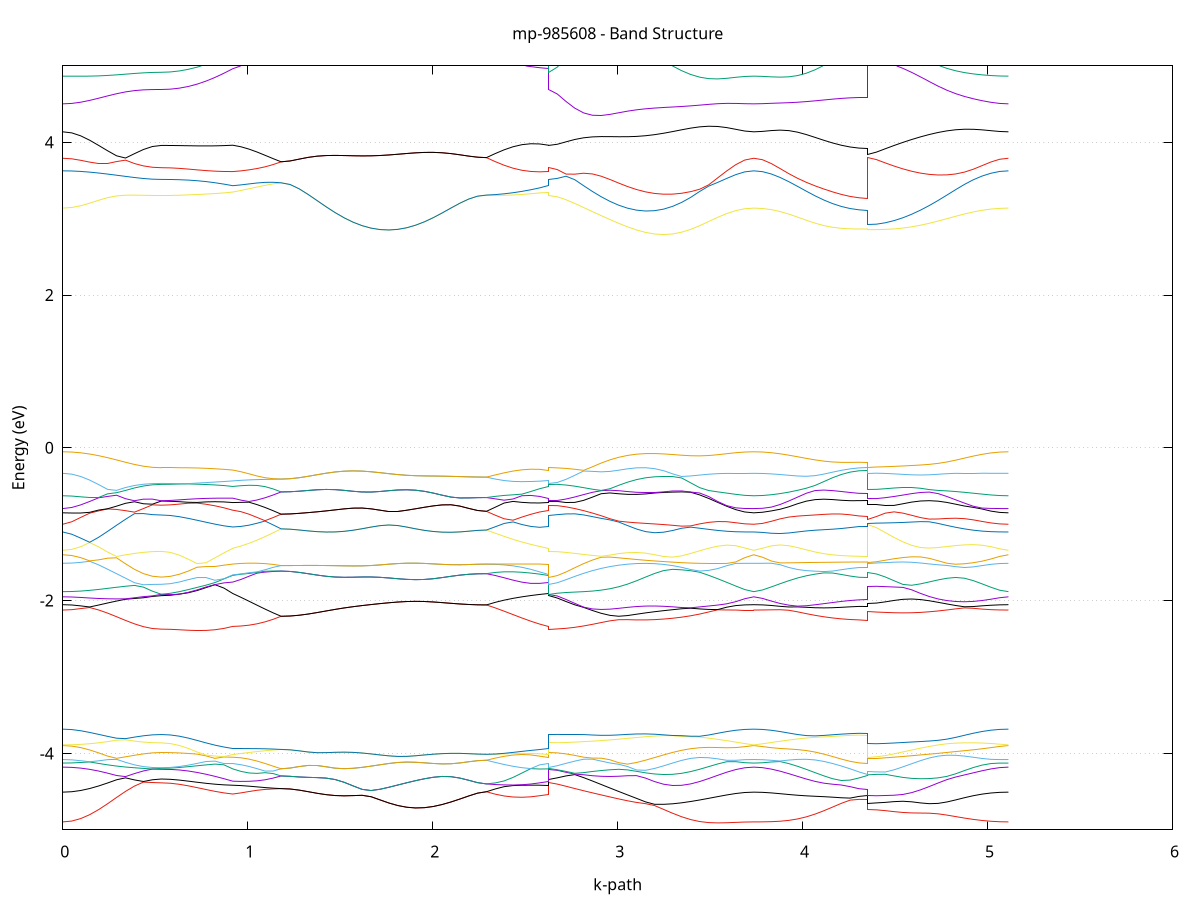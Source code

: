 set title 'mp-985608 - Band Structure'
set xlabel 'k-path'
set ylabel 'Energy (eV)'
set grid y
set yrange [-5:5]
set terminal png size 800,600
set output 'mp-985608_bands_gnuplot.png'
plot '-' using 1:2 with lines notitle, '-' using 1:2 with lines notitle, '-' using 1:2 with lines notitle, '-' using 1:2 with lines notitle, '-' using 1:2 with lines notitle, '-' using 1:2 with lines notitle, '-' using 1:2 with lines notitle, '-' using 1:2 with lines notitle, '-' using 1:2 with lines notitle, '-' using 1:2 with lines notitle, '-' using 1:2 with lines notitle, '-' using 1:2 with lines notitle, '-' using 1:2 with lines notitle, '-' using 1:2 with lines notitle, '-' using 1:2 with lines notitle, '-' using 1:2 with lines notitle, '-' using 1:2 with lines notitle, '-' using 1:2 with lines notitle, '-' using 1:2 with lines notitle, '-' using 1:2 with lines notitle, '-' using 1:2 with lines notitle, '-' using 1:2 with lines notitle, '-' using 1:2 with lines notitle, '-' using 1:2 with lines notitle, '-' using 1:2 with lines notitle, '-' using 1:2 with lines notitle, '-' using 1:2 with lines notitle, '-' using 1:2 with lines notitle, '-' using 1:2 with lines notitle, '-' using 1:2 with lines notitle, '-' using 1:2 with lines notitle, '-' using 1:2 with lines notitle, '-' using 1:2 with lines notitle, '-' using 1:2 with lines notitle, '-' using 1:2 with lines notitle, '-' using 1:2 with lines notitle, '-' using 1:2 with lines notitle, '-' using 1:2 with lines notitle, '-' using 1:2 with lines notitle, '-' using 1:2 with lines notitle, '-' using 1:2 with lines notitle, '-' using 1:2 with lines notitle, '-' using 1:2 with lines notitle, '-' using 1:2 with lines notitle, '-' using 1:2 with lines notitle, '-' using 1:2 with lines notitle, '-' using 1:2 with lines notitle, '-' using 1:2 with lines notitle, '-' using 1:2 with lines notitle, '-' using 1:2 with lines notitle, '-' using 1:2 with lines notitle, '-' using 1:2 with lines notitle, '-' using 1:2 with lines notitle, '-' using 1:2 with lines notitle, '-' using 1:2 with lines notitle, '-' using 1:2 with lines notitle, '-' using 1:2 with lines notitle, '-' using 1:2 with lines notitle, '-' using 1:2 with lines notitle, '-' using 1:2 with lines notitle, '-' using 1:2 with lines notitle, '-' using 1:2 with lines notitle, '-' using 1:2 with lines notitle, '-' using 1:2 with lines notitle, '-' using 1:2 with lines notitle, '-' using 1:2 with lines notitle, '-' using 1:2 with lines notitle, '-' using 1:2 with lines notitle, '-' using 1:2 with lines notitle, '-' using 1:2 with lines notitle, '-' using 1:2 with lines notitle, '-' using 1:2 with lines notitle, '-' using 1:2 with lines notitle, '-' using 1:2 with lines notitle, '-' using 1:2 with lines notitle, '-' using 1:2 with lines notitle, '-' using 1:2 with lines notitle, '-' using 1:2 with lines notitle, '-' using 1:2 with lines notitle, '-' using 1:2 with lines notitle, '-' using 1:2 with lines notitle, '-' using 1:2 with lines notitle, '-' using 1:2 with lines notitle, '-' using 1:2 with lines notitle, '-' using 1:2 with lines notitle, '-' using 1:2 with lines notitle, '-' using 1:2 with lines notitle, '-' using 1:2 with lines notitle, '-' using 1:2 with lines notitle, '-' using 1:2 with lines notitle, '-' using 1:2 with lines notitle, '-' using 1:2 with lines notitle, '-' using 1:2 with lines notitle, '-' using 1:2 with lines notitle, '-' using 1:2 with lines notitle, '-' using 1:2 with lines notitle
0.000000 -35.851082
0.048449 -35.850682
0.096898 -35.849782
0.145348 -35.848182
0.193797 -35.846182
0.242246 -35.843682
0.290695 -35.840982
0.339144 -35.838282
0.387593 -35.835682
0.436043 -35.833482
0.484492 -35.832082
0.532941 -35.831582
0.532941 -35.831582
0.581215 -35.831182
0.629489 -35.830182
0.677763 -35.828382
0.726037 -35.825982
0.774311 -35.822982
0.822584 -35.819382
0.870858 -35.815382
0.919132 -35.810882
0.919132 -35.810882
0.962712 -35.808382
1.006292 -35.806282
1.049872 -35.804582
1.093452 -35.803082
1.137032 -35.801782
1.180612 -35.800582
1.180612 -35.800582
1.229248 -35.800582
1.277884 -35.800282
1.326520 -35.799982
1.375156 -35.799582
1.423792 -35.799082
1.472428 -35.798582
1.521063 -35.798182
1.569699 -35.797982
1.618335 -35.797882
1.666971 -35.798082
1.715607 -35.798582
1.715607 -35.798582
1.763515 -35.799182
1.811423 -35.800082
1.859331 -35.801082
1.907239 -35.802282
1.955147 -35.803382
2.003055 -35.804582
2.050963 -35.805582
2.098871 -35.806582
2.146780 -35.807382
2.194688 -35.807982
2.242596 -35.808282
2.290504 -35.808382
2.290504 -35.808382
2.338453 -35.809182
2.386402 -35.809482
2.434352 -35.809682
2.482301 -35.809682
2.530251 -35.809782
2.578200 -35.810082
2.626149 -35.810882
2.626149 -35.831582
2.673593 -35.831382
2.721037 -35.830982
2.768480 -35.830282
2.815924 -35.829382
2.863368 -35.828282
2.910812 -35.827282
2.958255 -35.826382
3.005699 -35.825682
3.053143 -35.825482
3.053143 -35.825482
3.101921 -35.825882
3.150700 -35.826782
3.199478 -35.828482
3.248257 -35.830582
3.297035 -35.833182
3.345813 -35.835982
3.394592 -35.838882
3.443370 -35.841682
3.492149 -35.844382
3.540927 -35.846682
3.589706 -35.848482
3.638484 -35.849882
3.687262 -35.850782
3.736041 -35.851082
3.736041 -35.851082
3.783395 -35.850782
3.830750 -35.849982
3.878104 -35.848582
3.925458 -35.846782
3.972813 -35.844582
4.020167 -35.841982
4.067521 -35.839282
4.114876 -35.836482
4.162230 -35.833782
4.209584 -35.831382
4.256939 -35.829382
4.304293 -35.828182
4.351647 -35.827782
4.351647 -35.804082
4.399230 -35.805182
4.446813 -35.807782
4.494396 -35.811282
4.541978 -35.815182
4.589561 -35.819382
4.637144 -35.823582
4.684726 -35.827882
4.732309 -35.832082
4.779892 -35.836082
4.827475 -35.839682
4.875057 -35.842982
4.922640 -35.845782
4.970223 -35.848082
5.017805 -35.849682
5.065388 -35.850682
5.112971 -35.851082
e
0.000000 -35.763782
0.048449 -35.763682
0.096898 -35.763482
0.145348 -35.763082
0.193797 -35.762582
0.242246 -35.761982
0.290695 -35.761282
0.339144 -35.760482
0.387593 -35.761182
0.436043 -35.763282
0.484492 -35.764682
0.532941 -35.765182
0.532941 -35.765182
0.581215 -35.765082
0.629489 -35.764782
0.677763 -35.766082
0.726037 -35.770482
0.774311 -35.775282
0.822584 -35.780582
0.870858 -35.786182
0.919132 -35.792082
0.919132 -35.792082
0.962712 -35.793882
1.006292 -35.795482
1.049872 -35.796882
1.093452 -35.798282
1.137032 -35.799482
1.180612 -35.800582
1.180612 -35.800582
1.229248 -35.800582
1.277884 -35.800282
1.326520 -35.799982
1.375156 -35.799582
1.423792 -35.799082
1.472428 -35.798582
1.521063 -35.798182
1.569699 -35.797982
1.618335 -35.797882
1.666971 -35.798082
1.715607 -35.798582
1.715607 -35.798582
1.763515 -35.799182
1.811423 -35.800082
1.859331 -35.801082
1.907239 -35.802282
1.955147 -35.803382
2.003055 -35.804582
2.050963 -35.805582
2.098871 -35.806582
2.146780 -35.807382
2.194688 -35.807982
2.242596 -35.808282
2.290504 -35.808382
2.290504 -35.808382
2.338453 -35.807282
2.386402 -35.805682
2.434352 -35.803782
2.482301 -35.801382
2.530251 -35.798582
2.578200 -35.795482
2.626149 -35.792082
2.626149 -35.765182
2.673593 -35.765182
2.721037 -35.765282
2.768480 -35.765382
2.815924 -35.765582
2.863368 -35.765682
2.910812 -35.765682
2.958255 -35.765682
3.005699 -35.765682
3.053143 -35.765682
3.053143 -35.765682
3.101921 -35.765582
3.150700 -35.765382
3.199478 -35.765282
3.248257 -35.765082
3.297035 -35.764882
3.345813 -35.764682
3.394592 -35.764482
3.443370 -35.764282
3.492149 -35.764182
3.540927 -35.763982
3.589706 -35.763882
3.638484 -35.763782
3.687262 -35.763782
3.736041 -35.763782
3.736041 -35.763782
3.783395 -35.763782
3.830750 -35.763782
3.878104 -35.763782
3.925458 -35.763682
3.972813 -35.763682
4.020167 -35.763682
4.067521 -35.763682
4.114876 -35.763682
4.162230 -35.763682
4.209584 -35.763782
4.256939 -35.764082
4.304293 -35.764382
4.351647 -35.764582
4.351647 -35.791882
4.399230 -35.790982
4.446813 -35.789082
4.494396 -35.786582
4.541978 -35.784082
4.589561 -35.781482
4.637144 -35.778982
4.684726 -35.776582
4.732309 -35.774182
4.779892 -35.771982
4.827475 -35.769982
4.875057 -35.768182
4.922640 -35.766682
4.970223 -35.765382
5.017805 -35.764482
5.065388 -35.763982
5.112971 -35.763782
e
0.000000 -35.745882
0.048449 -35.746182
0.096898 -35.747082
0.145348 -35.748682
0.193797 -35.750682
0.242246 -35.753082
0.290695 -35.755782
0.339144 -35.758582
0.387593 -35.759782
0.436043 -35.759082
0.484492 -35.758582
0.532941 -35.758382
0.532941 -35.758382
0.581215 -35.759582
0.629489 -35.762382
0.677763 -35.764182
0.726037 -35.763482
0.774311 -35.762482
0.822584 -35.761482
0.870858 -35.760182
0.919132 -35.758882
0.919132 -35.758882
0.962712 -35.758582
1.006292 -35.757882
1.049872 -35.756782
1.093452 -35.755382
1.137032 -35.753782
1.180612 -35.752082
1.180612 -35.752082
1.229248 -35.752082
1.277884 -35.752282
1.326520 -35.752582
1.375156 -35.752882
1.423792 -35.753182
1.472428 -35.753582
1.521063 -35.753782
1.569699 -35.753982
1.618335 -35.753882
1.666971 -35.753682
1.715607 -35.753182
1.715607 -35.753182
1.763515 -35.752482
1.811423 -35.751682
1.859331 -35.750682
1.907239 -35.749582
1.955147 -35.748582
2.003055 -35.747482
2.050963 -35.746582
2.098871 -35.745682
2.146780 -35.745082
2.194688 -35.744482
2.242596 -35.744182
2.290504 -35.744082
2.290504 -35.744082
2.338453 -35.745882
2.386402 -35.747982
2.434352 -35.750382
2.482301 -35.752782
2.530251 -35.755182
2.578200 -35.757282
2.626149 -35.758882
2.626149 -35.758382
2.673593 -35.758282
2.721037 -35.757982
2.768480 -35.757482
2.815924 -35.756782
2.863368 -35.756082
2.910812 -35.756382
2.958255 -35.757982
3.005699 -35.759282
3.053143 -35.760282
3.053143 -35.760282
3.101921 -35.760682
3.150700 -35.760582
3.199478 -35.759982
3.248257 -35.758682
3.297035 -35.757082
3.345813 -35.755182
3.394592 -35.753082
3.443370 -35.751082
3.492149 -35.749182
3.540927 -35.747582
3.589706 -35.746182
3.638484 -35.745982
3.687262 -35.745882
3.736041 -35.745882
3.736041 -35.745882
3.783395 -35.745982
3.830750 -35.746182
3.878104 -35.746782
3.925458 -35.747982
3.972813 -35.749482
4.020167 -35.751382
4.067521 -35.753482
4.114876 -35.755582
4.162230 -35.757582
4.209584 -35.759382
4.256939 -35.760582
4.304293 -35.761282
4.351647 -35.761482
4.351647 -35.759682
4.399230 -35.759582
4.446813 -35.759182
4.494396 -35.758482
4.541978 -35.757582
4.589561 -35.756482
4.637144 -35.755182
4.684726 -35.753682
4.732309 -35.752282
4.779892 -35.750682
4.827475 -35.749282
4.875057 -35.747982
4.922640 -35.746782
4.970223 -35.746082
5.017805 -35.745882
5.065388 -35.745882
5.112971 -35.745882
e
0.000000 -35.744282
0.048449 -35.744382
0.096898 -35.744682
0.145348 -35.745082
0.193797 -35.745682
0.242246 -35.746382
0.290695 -35.747182
0.339144 -35.747982
0.387593 -35.748882
0.436043 -35.749582
0.484492 -35.750182
0.532941 -35.750382
0.532941 -35.750382
0.581215 -35.749682
0.629489 -35.748182
0.677763 -35.746782
0.726037 -35.745582
0.774311 -35.744682
0.822584 -35.743982
0.870858 -35.743582
0.919132 -35.743482
0.919132 -35.743482
0.962712 -35.744482
1.006292 -35.745682
1.049872 -35.747082
1.093452 -35.748582
1.137032 -35.750282
1.180612 -35.752082
1.180612 -35.752082
1.229248 -35.752082
1.277884 -35.752282
1.326520 -35.752582
1.375156 -35.752882
1.423792 -35.753182
1.472428 -35.753582
1.521063 -35.753782
1.569699 -35.753982
1.618335 -35.753882
1.666971 -35.753682
1.715607 -35.753182
1.715607 -35.753182
1.763515 -35.752482
1.811423 -35.751682
1.859331 -35.750682
1.907239 -35.749582
1.955147 -35.748582
2.003055 -35.747482
2.050963 -35.746582
2.098871 -35.745682
2.146780 -35.745082
2.194688 -35.744482
2.242596 -35.744182
2.290504 -35.744082
2.290504 -35.744082
2.338453 -35.742782
2.386402 -35.741882
2.434352 -35.741382
2.482301 -35.741382
2.530251 -35.741682
2.578200 -35.742482
2.626149 -35.743482
2.626149 -35.750382
2.673593 -35.750582
2.721037 -35.751182
2.768480 -35.752082
2.815924 -35.753382
2.863368 -35.754882
2.910812 -35.755282
2.958255 -35.754382
3.005699 -35.753482
3.053143 -35.752582
3.053143 -35.752582
3.101921 -35.751682
3.150700 -35.750882
3.199478 -35.750082
3.248257 -35.749282
3.297035 -35.748582
3.345813 -35.747982
3.394592 -35.747482
3.443370 -35.747082
3.492149 -35.746682
3.540927 -35.746382
3.589706 -35.746182
3.638484 -35.745082
3.687262 -35.744482
3.736041 -35.744282
3.736041 -35.744282
3.783395 -35.744482
3.830750 -35.744982
3.878104 -35.745582
3.925458 -35.746182
3.972813 -35.746782
4.020167 -35.747282
4.067521 -35.747882
4.114876 -35.748382
4.162230 -35.748882
4.209584 -35.749282
4.256939 -35.749582
4.304293 -35.749882
4.351647 -35.749882
4.351647 -35.747682
4.399230 -35.747682
4.446813 -35.747482
4.494396 -35.747182
4.541978 -35.746782
4.589561 -35.746482
4.637144 -35.746182
4.684726 -35.745882
4.732309 -35.745682
4.779892 -35.745582
4.827475 -35.745482
4.875057 -35.745482
4.922640 -35.745482
4.970223 -35.745282
5.017805 -35.744782
5.065388 -35.744382
5.112971 -35.744282
e
0.000000 -21.102082
0.048449 -21.099882
0.096898 -21.093482
0.145348 -21.083182
0.193797 -21.069482
0.242246 -21.053282
0.290695 -21.035382
0.339144 -21.016782
0.387593 -20.998882
0.436043 -20.982682
0.484492 -20.970082
0.532941 -20.964582
0.532941 -20.964582
0.581215 -20.965582
0.629489 -20.967682
0.677763 -20.969482
0.726037 -20.970282
0.774311 -20.969782
0.822584 -20.974182
0.870858 -20.983582
0.919132 -20.993082
0.919132 -20.993082
0.962712 -20.992182
1.006292 -20.989282
1.049872 -20.984682
1.093452 -20.978882
1.137032 -20.972482
1.180612 -20.966282
1.180612 -20.966282
1.229248 -20.968482
1.277884 -20.975182
1.326520 -20.985482
1.375156 -20.998482
1.423792 -21.013182
1.472428 -21.028282
1.521063 -21.042682
1.569699 -21.055382
1.618335 -21.065682
1.666971 -21.072782
1.715607 -21.076682
1.715607 -21.076682
1.763515 -21.077182
1.811423 -21.074482
1.859331 -21.068882
1.907239 -21.060782
1.955147 -21.050782
2.003055 -21.039582
2.050963 -21.027982
2.098871 -21.016782
2.146780 -21.006982
2.194688 -20.999282
2.242596 -20.994382
2.290504 -20.992782
2.290504 -20.992782
2.338453 -20.998582
2.386402 -21.003182
2.434352 -21.005982
2.482301 -21.006682
2.530251 -21.004782
2.578200 -21.000282
2.626149 -20.993082
2.626149 -20.964582
2.673593 -20.967082
2.721037 -20.974382
2.768480 -20.985882
2.815924 -21.000682
2.863368 -21.017782
2.910812 -21.036282
2.958255 -21.055182
3.005699 -21.073782
3.053143 -21.091182
3.053143 -21.091182
3.101921 -21.107382
3.150700 -21.120982
3.199478 -21.131682
3.248257 -21.138982
3.297035 -21.142982
3.345813 -21.143582
3.394592 -21.141182
3.443370 -21.136182
3.492149 -21.129382
3.540927 -21.121682
3.589706 -21.114182
3.638484 -21.107782
3.687262 -21.103582
3.736041 -21.102082
3.736041 -21.102082
3.783395 -21.102882
3.830750 -21.104982
3.878104 -21.108082
3.925458 -21.111782
3.972813 -21.115382
4.020167 -21.118382
4.067521 -21.120282
4.114876 -21.120882
4.162230 -21.120482
4.209584 -21.119182
4.256939 -21.117482
4.304293 -21.116182
4.351647 -21.115682
4.351647 -21.118082
4.399230 -21.118582
4.446813 -21.119582
4.494396 -21.120582
4.541978 -21.121082
4.589561 -21.120982
4.637144 -21.120282
4.684726 -21.118982
4.732309 -21.117182
4.779892 -21.114982
4.827475 -21.112582
4.875057 -21.109982
4.922640 -21.107482
4.970223 -21.105382
5.017805 -21.103582
5.065388 -21.102482
5.112971 -21.102082
e
0.000000 -20.982882
0.048449 -20.981682
0.096898 -20.978082
0.145348 -20.972482
0.193797 -20.965482
0.242246 -20.958082
0.290695 -20.950982
0.339144 -20.945182
0.387593 -20.941482
0.436043 -20.940682
0.484492 -20.942482
0.532941 -20.944282
0.532941 -20.944282
0.581215 -20.942182
0.629489 -20.943282
0.677763 -20.948982
0.726037 -20.956382
0.774311 -20.964882
0.822584 -20.967682
0.870858 -20.964082
0.919132 -20.958882
0.919132 -20.958882
0.962712 -20.955182
1.006292 -20.953682
1.049872 -20.954282
1.093452 -20.956682
1.137032 -20.960882
1.180612 -20.966282
1.180612 -20.966282
1.229248 -20.968482
1.277884 -20.975182
1.326520 -20.985482
1.375156 -20.998482
1.423792 -21.013182
1.472428 -21.028282
1.521063 -21.042682
1.569699 -21.055382
1.618335 -21.065682
1.666971 -21.072782
1.715607 -21.076682
1.715607 -21.076682
1.763515 -21.077182
1.811423 -21.074482
1.859331 -21.068882
1.907239 -21.060782
1.955147 -21.050782
2.003055 -21.039582
2.050963 -21.027982
2.098871 -21.016782
2.146780 -21.006982
2.194688 -20.999282
2.242596 -20.994382
2.290504 -20.992782
2.290504 -20.992782
2.338453 -20.986082
2.386402 -20.979282
2.434352 -20.972782
2.482301 -20.967082
2.530251 -20.962682
2.578200 -20.959982
2.626149 -20.958882
2.626149 -20.944282
2.673593 -20.944982
2.721037 -20.947382
2.768480 -20.955882
2.815924 -20.967882
2.863368 -20.981782
2.910812 -20.996582
2.958255 -21.011282
3.005699 -21.024982
3.053143 -21.036782
3.053143 -21.036782
3.101921 -21.046482
3.150700 -21.053082
3.199478 -21.056382
3.248257 -21.056182
3.297035 -21.052782
3.345813 -21.046582
3.394592 -21.037982
3.443370 -21.027782
3.492149 -21.016982
3.540927 -21.006282
3.589706 -20.996782
3.638484 -20.989282
3.687262 -20.984482
3.736041 -20.982882
3.736041 -20.982882
3.783395 -20.983882
3.830750 -20.986982
3.878104 -20.991682
3.925458 -20.997682
3.972813 -21.004382
4.020167 -21.011182
4.067521 -21.017382
4.114876 -21.022082
4.162230 -21.024782
4.209584 -21.024782
4.256939 -21.021682
4.304293 -21.015982
4.351647 -21.011882
4.351647 -21.105482
4.399230 -21.103982
4.446813 -21.099882
4.494396 -21.093782
4.541978 -21.085882
4.589561 -21.076382
4.637144 -21.065582
4.684726 -21.053882
4.732309 -21.041782
4.779892 -21.029782
4.827475 -21.018382
4.875057 -21.007982
4.922640 -20.999082
4.970223 -20.991982
5.017805 -20.986882
5.065388 -20.983882
5.112971 -20.982882
e
0.000000 -20.881982
0.048449 -20.883082
0.096898 -20.886482
0.145348 -20.891682
0.193797 -20.898382
0.242246 -20.906082
0.290695 -20.914082
0.339144 -20.921882
0.387593 -20.928682
0.436043 -20.933982
0.484492 -20.937282
0.532941 -20.938482
0.532941 -20.938482
0.581215 -20.939682
0.629489 -20.936882
0.677763 -20.929782
0.726037 -20.921382
0.774311 -20.912082
0.822584 -20.901882
0.870858 -20.910482
0.919132 -20.926082
0.919132 -20.926082
0.962712 -20.930782
1.006292 -20.932882
1.049872 -20.932582
1.093452 -20.929982
1.137032 -20.925382
1.180612 -20.919082
1.180612 -20.919082
1.229248 -20.921182
1.277884 -20.927582
1.326520 -20.937682
1.375156 -20.950482
1.423792 -20.965182
1.472428 -20.980582
1.521063 -20.995582
1.569699 -21.008982
1.618335 -21.019882
1.666971 -21.027382
1.715607 -21.030982
1.715607 -21.030982
1.763515 -21.030182
1.811423 -21.025182
1.859331 -21.016082
1.907239 -21.003282
1.955147 -20.987682
2.003055 -20.970382
2.050963 -20.952382
2.098871 -20.935082
2.146780 -20.919782
2.194688 -20.907882
2.242596 -20.900282
2.290504 -20.897682
2.290504 -20.897682
2.338453 -20.909382
2.386402 -20.919782
2.434352 -20.927982
2.482301 -20.932982
2.530251 -20.934382
2.578200 -20.932182
2.626149 -20.926082
2.626149 -20.938482
2.673593 -20.940482
2.721037 -20.945882
2.768480 -20.949582
2.815924 -20.953082
2.863368 -20.956582
2.910812 -20.959182
2.958255 -20.960582
3.005699 -20.959882
3.053143 -20.956582
3.053143 -20.956582
3.101921 -20.950082
3.150700 -20.940082
3.199478 -20.934382
3.248257 -20.931982
3.297035 -20.927282
3.345813 -20.920982
3.394592 -20.913682
3.443370 -20.906182
3.492149 -20.898982
3.540927 -20.892782
3.589706 -20.887982
3.638484 -20.884582
3.687262 -20.882682
3.736041 -20.881982
3.736041 -20.881982
3.783395 -20.882682
3.830750 -20.884882
3.878104 -20.888582
3.925458 -20.893982
3.972813 -20.901182
4.020167 -20.910082
4.067521 -20.920282
4.114876 -20.931482
4.162230 -20.943382
4.209584 -20.955882
4.256939 -20.968982
4.304293 -20.981582
4.351647 -20.988182
4.351647 -21.001382
4.399230 -20.999382
4.446813 -20.993582
4.494396 -20.984882
4.541978 -20.974182
4.589561 -20.961982
4.637144 -20.949182
4.684726 -20.936382
4.732309 -20.924382
4.779892 -20.913482
4.827475 -20.904282
4.875057 -20.896882
4.922640 -20.891082
4.970223 -20.886982
5.017805 -20.884082
5.065388 -20.882482
5.112971 -20.881982
e
0.000000 -20.720982
0.048449 -20.723982
0.096898 -20.732382
0.145348 -20.745382
0.193797 -20.761582
0.242246 -20.779582
0.290695 -20.797582
0.339144 -20.814382
0.387593 -20.828682
0.436043 -20.839482
0.484492 -20.846282
0.532941 -20.848582
0.532941 -20.848582
0.581215 -20.849982
0.629489 -20.854082
0.677763 -20.860982
0.726037 -20.870382
0.774311 -20.881982
0.822584 -20.895582
0.870858 -20.890882
0.919132 -20.879282
0.919132 -20.879282
0.962712 -20.882382
1.006292 -20.887682
1.049872 -20.894882
1.093452 -20.903082
1.137032 -20.911382
1.180612 -20.919082
1.180612 -20.919082
1.229248 -20.921182
1.277884 -20.927582
1.326520 -20.937682
1.375156 -20.950482
1.423792 -20.965182
1.472428 -20.980582
1.521063 -20.995582
1.569699 -21.008982
1.618335 -21.019882
1.666971 -21.027382
1.715607 -21.030982
1.715607 -21.030982
1.763515 -21.030182
1.811423 -21.025182
1.859331 -21.016082
1.907239 -21.003282
1.955147 -20.987682
2.003055 -20.970382
2.050963 -20.952382
2.098871 -20.935082
2.146780 -20.919782
2.194688 -20.907882
2.242596 -20.900282
2.290504 -20.897682
2.290504 -20.897682
2.338453 -20.885682
2.386402 -20.875082
2.434352 -20.866982
2.482301 -20.862682
2.530251 -20.862982
2.578200 -20.868482
2.626149 -20.879282
2.626149 -20.848582
2.673593 -20.849982
2.721037 -20.854382
2.768480 -20.861482
2.815924 -20.870882
2.863368 -20.881882
2.910812 -20.893582
2.958255 -20.905182
3.005699 -20.915682
3.053143 -20.924282
3.053143 -20.924282
3.101921 -20.930582
3.150700 -20.933982
3.199478 -20.926582
3.248257 -20.909482
3.297035 -20.889282
3.345813 -20.866582
3.394592 -20.841982
3.443370 -20.816582
3.492149 -20.791782
3.540927 -20.768782
3.589706 -20.749082
3.638484 -20.733882
3.687262 -20.724282
3.736041 -20.720982
3.736041 -20.720982
3.783395 -20.724082
3.830750 -20.732982
3.878104 -20.747382
3.925458 -20.766282
3.972813 -20.788782
4.020167 -20.813782
4.067521 -20.840082
4.114876 -20.866282
4.162230 -20.891082
4.209584 -20.912682
4.256939 -20.928982
4.304293 -20.938682
4.351647 -20.941882
4.351647 -20.984282
4.399230 -20.981782
4.446813 -20.974282
4.494396 -20.961882
4.541978 -20.944982
4.589561 -20.924482
4.637144 -20.901182
4.684726 -20.876082
4.732309 -20.850282
4.779892 -20.824582
4.827475 -20.800182
4.875057 -20.777782
4.922640 -20.758282
4.970223 -20.742382
5.017805 -20.730682
5.065388 -20.723482
5.112971 -20.720982
e
0.000000 -18.787082
0.048449 -18.787182
0.096898 -18.787982
0.145348 -18.790782
0.193797 -18.796782
0.242246 -18.806082
0.290695 -18.817782
0.339144 -18.830482
0.387593 -18.842282
0.436043 -18.851782
0.484492 -18.857882
0.532941 -18.859982
0.532941 -18.859982
0.581215 -18.856982
0.629489 -18.848282
0.677763 -18.833682
0.726037 -18.813482
0.774311 -18.787882
0.822584 -18.757182
0.870858 -18.721982
0.919132 -18.682882
0.919132 -18.682882
0.962712 -18.669282
1.006292 -18.654982
1.049872 -18.640582
1.093452 -18.626682
1.137032 -18.614382
1.180612 -18.604082
1.180612 -18.604082
1.229248 -18.600582
1.277884 -18.590282
1.326520 -18.574182
1.375156 -18.553982
1.423792 -18.531382
1.472428 -18.508282
1.521063 -18.486382
1.569699 -18.467282
1.618335 -18.452082
1.666971 -18.441582
1.715607 -18.436282
1.715607 -18.436282
1.763515 -18.436382
1.811423 -18.441682
1.859331 -18.451982
1.907239 -18.466782
1.955147 -18.485182
2.003055 -18.506282
2.050963 -18.528482
2.098871 -18.550382
2.146780 -18.569982
2.194688 -18.585582
2.242596 -18.595582
2.290504 -18.599082
2.290504 -18.599082
2.338453 -18.606782
2.386402 -18.615582
2.434352 -18.622382
2.482301 -18.623982
2.530251 -18.638582
2.578200 -18.660082
2.626149 -18.682882
2.626149 -18.859982
2.673593 -18.858582
2.721037 -18.854282
2.768480 -18.847382
2.815924 -18.838082
2.863368 -18.826882
2.910812 -18.814582
2.958255 -18.802082
3.005699 -18.790982
3.053143 -18.782382
3.053143 -18.782382
3.101921 -18.777582
3.150700 -18.776982
3.199478 -18.779882
3.248257 -18.784982
3.297035 -18.790782
3.345813 -18.795882
3.394592 -18.799382
3.443370 -18.800782
3.492149 -18.800082
3.540927 -18.797582
3.589706 -18.794182
3.638484 -18.790682
3.687262 -18.788082
3.736041 -18.787082
3.736041 -18.787082
3.783395 -18.787882
3.830750 -18.789782
3.878104 -18.792382
3.925458 -18.794782
3.972813 -18.795882
4.020167 -18.795082
4.067521 -18.791882
4.114876 -18.786182
4.162230 -18.778582
4.209584 -18.770082
4.256939 -18.761982
4.304293 -18.756082
4.351647 -18.753882
4.351647 -18.466182
4.399230 -18.495782
4.446813 -18.532982
4.494396 -18.571882
4.541978 -18.610582
4.589561 -18.647782
4.637144 -18.682182
4.684726 -18.712582
4.732309 -18.738082
4.779892 -18.758082
4.827475 -18.772382
4.875057 -18.781582
4.922640 -18.786482
4.970223 -18.788182
5.017805 -18.788082
5.065388 -18.787382
5.112971 -18.787082
e
0.000000 -18.323382
0.048449 -18.324582
0.096898 -18.328282
0.145348 -18.333882
0.193797 -18.341082
0.242246 -18.349182
0.290695 -18.357282
0.339144 -18.364882
0.387593 -18.371382
0.436043 -18.376282
0.484492 -18.379382
0.532941 -18.380382
0.532941 -18.380382
0.581215 -18.384582
0.629489 -18.397082
0.677763 -18.416882
0.726037 -18.442882
0.774311 -18.473582
0.822584 -18.507582
0.870858 -18.543382
0.919132 -18.579682
0.919132 -18.579682
0.962712 -18.583682
1.006292 -18.586082
1.049872 -18.588182
1.093452 -18.591382
1.137032 -18.596482
1.180612 -18.604082
1.180612 -18.604082
1.229248 -18.600582
1.277884 -18.590282
1.326520 -18.574182
1.375156 -18.553982
1.423792 -18.531382
1.472428 -18.508282
1.521063 -18.486382
1.569699 -18.467282
1.618335 -18.452082
1.666971 -18.441582
1.715607 -18.436282
1.715607 -18.436282
1.763515 -18.436382
1.811423 -18.441682
1.859331 -18.451982
1.907239 -18.466782
1.955147 -18.485182
2.003055 -18.506282
2.050963 -18.528482
2.098871 -18.550382
2.146780 -18.569982
2.194688 -18.585582
2.242596 -18.595582
2.290504 -18.599082
2.290504 -18.599082
2.338453 -18.595382
2.386402 -18.597482
2.434352 -18.605882
2.482301 -18.620082
2.530251 -18.617982
2.578200 -18.603182
2.626149 -18.579682
2.626149 -18.380382
2.673593 -18.383682
2.721037 -18.393082
2.768480 -18.407282
2.815924 -18.424682
2.863368 -18.443582
2.910812 -18.462282
2.958255 -18.479282
3.005699 -18.492982
3.053143 -18.501982
3.053143 -18.501982
3.101921 -18.505382
3.150700 -18.502682
3.199478 -18.494782
3.248257 -18.482982
3.297035 -18.468582
3.345813 -18.452782
3.394592 -18.435982
3.443370 -18.418382
3.492149 -18.399782
3.540927 -18.380482
3.589706 -18.360782
3.638484 -18.342482
3.687262 -18.328682
3.736041 -18.323382
3.736041 -18.323382
3.783395 -18.327682
3.830750 -18.339182
3.878104 -18.354982
3.925458 -18.372482
3.972813 -18.390482
4.020167 -18.408282
4.067521 -18.425882
4.114876 -18.443082
4.162230 -18.459682
4.209584 -18.474882
4.256939 -18.487582
4.304293 -18.496082
4.351647 -18.499082
4.351647 -18.455082
4.399230 -18.429782
4.446813 -18.405182
4.494396 -18.386782
4.541978 -18.374982
4.589561 -18.369082
4.637144 -18.367782
4.684726 -18.369082
4.732309 -18.370882
4.779892 -18.371482
4.827475 -18.369482
4.875057 -18.364182
4.922640 -18.355882
4.970223 -18.345482
5.017805 -18.334782
5.065388 -18.326482
5.112971 -18.323382
e
0.000000 -18.016882
0.048449 -18.013382
0.096898 -18.001682
0.145348 -17.978982
0.193797 -17.942882
0.242246 -17.893182
0.290695 -17.832182
0.339144 -17.764282
0.387593 -17.695182
0.436043 -17.631382
0.484492 -17.580882
0.532941 -17.558782
0.532941 -17.558782
0.581215 -17.556782
0.629489 -17.550982
0.677763 -17.541382
0.726037 -17.528482
0.774311 -17.545682
0.822584 -17.583682
0.870858 -17.623182
0.919132 -17.663382
0.919132 -17.663382
0.962712 -17.683882
1.006292 -17.697382
1.049872 -17.702582
1.093452 -17.698282
1.137032 -17.683982
1.180612 -17.660082
1.180612 -17.660082
1.229248 -17.655782
1.277884 -17.643282
1.326520 -17.622882
1.375156 -17.595582
1.423792 -17.562482
1.472428 -17.525482
1.521063 -17.486782
1.569699 -17.448782
1.618335 -17.414182
1.666971 -17.385582
1.715607 -17.365482
1.715607 -17.365482
1.763515 -17.355882
1.811423 -17.358082
1.859331 -17.373082
1.907239 -17.400382
1.955147 -17.437282
2.003055 -17.479382
2.050963 -17.521882
2.098871 -17.560782
2.146780 -17.593282
2.194688 -17.617482
2.242596 -17.632482
2.290504 -17.637482
2.290504 -17.637482
2.338453 -17.657482
2.386402 -17.669582
2.434352 -17.675582
2.482301 -17.677182
2.530251 -17.675682
2.578200 -17.671282
2.626149 -17.663382
2.626149 -17.558782
2.673593 -17.550282
2.721037 -17.525882
2.768480 -17.488382
2.815924 -17.445482
2.863368 -17.428682
2.910812 -17.441282
2.958255 -17.464182
3.005699 -17.490082
3.053143 -17.517282
3.053143 -17.517282
3.101921 -17.545682
3.150700 -17.573982
3.199478 -17.602382
3.248257 -17.631582
3.297035 -17.662882
3.345813 -17.697982
3.394592 -17.738282
3.443370 -17.784082
3.492149 -17.834182
3.540927 -17.885782
3.589706 -17.935082
3.638484 -17.977082
3.687262 -18.006282
3.736041 -18.016882
3.736041 -18.016882
3.783395 -18.008082
3.830750 -17.983582
3.878104 -17.947182
3.925458 -17.902682
3.972813 -17.853382
4.020167 -17.801382
4.067521 -17.748682
4.114876 -17.696482
4.162230 -17.645682
4.209584 -17.597382
4.256939 -17.553482
4.304293 -17.518782
4.351647 -17.504182
4.351647 -17.456382
4.399230 -17.468882
4.446813 -17.501282
4.494396 -17.543682
4.541978 -17.589382
4.589561 -17.635182
4.637144 -17.679982
4.684726 -17.724082
4.732309 -17.767582
4.779892 -17.810682
4.827475 -17.852782
4.875057 -17.893282
4.922640 -17.931082
4.970223 -17.964782
5.017805 -17.992082
5.065388 -18.010382
5.112971 -18.016882
e
0.000000 -17.556482
0.048449 -17.551182
0.096898 -17.536482
0.145348 -17.515982
0.193797 -17.493882
0.242246 -17.473682
0.290695 -17.457682
0.339144 -17.447782
0.387593 -17.445082
0.436043 -17.450382
0.484492 -17.462482
0.532941 -17.471182
0.532941 -17.471182
0.581215 -17.468982
0.629489 -17.462682
0.677763 -17.480282
0.726037 -17.510582
0.774311 -17.512582
0.822584 -17.494382
0.870858 -17.474682
0.919132 -17.454782
0.919132 -17.454782
0.962712 -17.472182
1.006292 -17.506182
1.049872 -17.547082
1.093452 -17.588982
1.137032 -17.627682
1.180612 -17.660082
1.180612 -17.660082
1.229248 -17.655782
1.277884 -17.643282
1.326520 -17.622882
1.375156 -17.595582
1.423792 -17.562482
1.472428 -17.525482
1.521063 -17.486782
1.569699 -17.448782
1.618335 -17.414182
1.666971 -17.385582
1.715607 -17.365482
1.715607 -17.365482
1.763515 -17.355882
1.811423 -17.358082
1.859331 -17.373082
1.907239 -17.400382
1.955147 -17.437282
2.003055 -17.479382
2.050963 -17.521882
2.098871 -17.560782
2.146780 -17.593282
2.194688 -17.617482
2.242596 -17.632482
2.290504 -17.637482
2.290504 -17.637482
2.338453 -17.608882
2.386402 -17.572782
2.434352 -17.532382
2.482301 -17.493282
2.530251 -17.462082
2.578200 -17.446082
2.626149 -17.454782
2.626149 -17.471182
2.673593 -17.468982
2.721037 -17.462882
2.768480 -17.453682
2.815924 -17.442082
2.863368 -17.427182
2.910812 -17.414082
2.958255 -17.398682
3.005699 -17.383182
3.053143 -17.368582
3.053143 -17.368582
3.101921 -17.355882
3.150700 -17.347582
3.199478 -17.345982
3.248257 -17.352682
3.297035 -17.367382
3.345813 -17.388482
3.394592 -17.414082
3.443370 -17.442282
3.492149 -17.470982
3.540927 -17.498382
3.589706 -17.522282
3.638484 -17.540782
3.687262 -17.552582
3.736041 -17.556482
3.736041 -17.556482
3.783395 -17.552482
3.830750 -17.540682
3.878104 -17.521882
3.925458 -17.497582
3.972813 -17.469282
4.020167 -17.439282
4.067521 -17.410182
4.114876 -17.385182
4.162230 -17.367482
4.209584 -17.359582
4.256939 -17.361982
4.304293 -17.371682
4.351647 -17.378082
4.351647 -17.143182
4.399230 -17.149082
4.446813 -17.165782
4.494396 -17.193782
4.541978 -17.231382
4.589561 -17.273782
4.637144 -17.316782
4.684726 -17.358082
4.732309 -17.396382
4.779892 -17.431182
4.827475 -17.462382
4.875057 -17.489682
4.922640 -17.512882
4.970223 -17.531582
5.017805 -17.545282
5.065388 -17.553682
5.112971 -17.556482
e
0.000000 -17.503082
0.048449 -17.501382
0.096898 -17.496282
0.145348 -17.487982
0.193797 -17.476882
0.242246 -17.463282
0.290695 -17.447882
0.339144 -17.431482
0.387593 -17.417582
0.436043 -17.420882
0.484492 -17.437582
0.532941 -17.444582
0.532941 -17.444582
0.581215 -17.447282
0.629489 -17.458282
0.677763 -17.452282
0.726037 -17.437982
0.774311 -17.420182
0.822584 -17.399082
0.870858 -17.375282
0.919132 -17.349182
0.919132 -17.349182
0.962712 -17.347882
1.006292 -17.349982
1.049872 -17.352682
1.093452 -17.352082
1.137032 -17.349382
1.180612 -17.345882
1.180612 -17.345882
1.229248 -17.340682
1.277884 -17.325482
1.326520 -17.301682
1.375156 -17.271582
1.423792 -17.238282
1.472428 -17.205582
1.521063 -17.177082
1.569699 -17.156182
1.618335 -17.143882
1.666971 -17.138082
1.715607 -17.135282
1.715607 -17.135282
1.763515 -17.134082
1.811423 -17.135682
1.859331 -17.144282
1.907239 -17.160282
1.955147 -17.178482
2.003055 -17.195682
2.050963 -17.211282
2.098871 -17.226082
2.146780 -17.239882
2.194688 -17.251682
2.242596 -17.259682
2.290504 -17.262482
2.290504 -17.262482
2.338453 -17.269582
2.386402 -17.278682
2.434352 -17.289382
2.482301 -17.300482
2.530251 -17.310882
2.578200 -17.320582
2.626149 -17.349182
2.626149 -17.444582
2.673593 -17.440882
2.721037 -17.429882
2.768480 -17.411882
2.815924 -17.387782
2.863368 -17.358682
2.910812 -17.325682
2.958255 -17.290382
3.005699 -17.253782
3.053143 -17.217182
3.053143 -17.217182
3.101921 -17.180682
3.150700 -17.162582
3.199478 -17.172782
3.248257 -17.182082
3.297035 -17.195082
3.345813 -17.218282
3.394592 -17.254282
3.443370 -17.299682
3.492149 -17.349182
3.540927 -17.397682
3.589706 -17.440582
3.638484 -17.474182
3.687262 -17.495682
3.736041 -17.503082
3.736041 -17.503082
3.783395 -17.497082
3.830750 -17.479682
3.878104 -17.452082
3.925458 -17.416782
3.972813 -17.377082
4.020167 -17.336882
4.067521 -17.300482
4.114876 -17.270082
4.162230 -17.245482
4.209584 -17.228082
4.256939 -17.225182
4.304293 -17.232182
4.351647 -17.235782
4.351647 -17.121982
4.399230 -17.111982
4.446813 -17.100182
4.494396 -17.119782
4.541978 -17.145882
4.589561 -17.174482
4.637144 -17.207082
4.684726 -17.244182
4.732309 -17.284582
4.779892 -17.326282
4.827475 -17.367282
4.875057 -17.405282
4.922640 -17.438782
4.970223 -17.466182
5.017805 -17.486482
5.065388 -17.498882
5.112971 -17.503082
e
0.000000 -17.082982
0.048449 -17.083082
0.096898 -17.082982
0.145348 -17.090182
0.193797 -17.130682
0.242246 -17.190682
0.290695 -17.253382
0.339144 -17.311082
0.387593 -17.356182
0.436043 -17.371582
0.484492 -17.360782
0.532941 -17.352982
0.532941 -17.352982
0.581215 -17.358782
0.629489 -17.365282
0.677763 -17.362682
0.726037 -17.352682
0.774311 -17.340282
0.822584 -17.329982
0.870858 -17.325682
0.919132 -17.330082
0.919132 -17.330082
0.962712 -17.342682
1.006292 -17.343882
1.049872 -17.341182
1.093452 -17.340882
1.137032 -17.342782
1.180612 -17.345882
1.180612 -17.345882
1.229248 -17.340682
1.277884 -17.325482
1.326520 -17.301682
1.375156 -17.271582
1.423792 -17.238282
1.472428 -17.205582
1.521063 -17.177082
1.569699 -17.156182
1.618335 -17.143882
1.666971 -17.138082
1.715607 -17.135282
1.715607 -17.135282
1.763515 -17.134082
1.811423 -17.135682
1.859331 -17.144282
1.907239 -17.160282
1.955147 -17.178482
2.003055 -17.195682
2.050963 -17.211282
2.098871 -17.226082
2.146780 -17.239882
2.194688 -17.251682
2.242596 -17.259682
2.290504 -17.262482
2.290504 -17.262482
2.338453 -17.257482
2.386402 -17.254682
2.434352 -17.255282
2.482301 -17.263182
2.530251 -17.283582
2.578200 -17.316182
2.626149 -17.330082
2.626149 -17.352982
2.673593 -17.354882
2.721037 -17.360382
2.768480 -17.368882
2.815924 -17.375582
2.863368 -17.353682
2.910812 -17.298682
2.958255 -17.237882
3.005699 -17.180782
3.053143 -17.134782
3.053143 -17.134782
3.101921 -17.148282
3.150700 -17.144682
3.199478 -17.113482
3.248257 -17.087082
3.297035 -17.070482
3.345813 -17.063382
3.394592 -17.074082
3.443370 -17.089582
3.492149 -17.098382
3.540927 -17.100082
3.589706 -17.096482
3.638484 -17.090482
3.687262 -17.085082
3.736041 -17.082982
3.736041 -17.082982
3.783395 -17.084782
3.830750 -17.090382
3.878104 -17.099482
3.925458 -17.110682
3.972813 -17.121382
4.020167 -17.129282
4.067521 -17.133582
4.114876 -17.137382
4.162230 -17.147482
4.209584 -17.161282
4.256939 -17.162282
4.304293 -17.148582
4.351647 -17.133482
4.351647 -17.053682
4.399230 -17.060982
4.446813 -17.071982
4.494396 -17.066882
4.541978 -17.078382
4.589561 -17.090582
4.637144 -17.101282
4.684726 -17.108482
4.732309 -17.111482
4.779892 -17.110382
4.827475 -17.106282
4.875057 -17.100582
4.922640 -17.094682
4.970223 -17.089582
5.017805 -17.085882
5.065388 -17.083682
5.112971 -17.082982
e
0.000000 -17.056982
0.048449 -17.060182
0.096898 -17.070382
0.145348 -17.081482
0.193797 -17.088182
0.242246 -17.119682
0.290695 -17.151482
0.339144 -17.184882
0.387593 -17.218382
0.436043 -17.249682
0.484492 -17.275282
0.532941 -17.286782
0.532941 -17.286782
0.581215 -17.276582
0.629489 -17.254582
0.677763 -17.229782
0.726037 -17.206882
0.774311 -17.189682
0.822584 -17.180282
0.870858 -17.175282
0.919132 -17.169282
0.919132 -17.169282
0.962712 -17.155782
1.006292 -17.142182
1.049872 -17.128582
1.093452 -17.114982
1.137032 -17.101382
1.180612 -17.088082
1.180612 -17.088082
1.229248 -17.087582
1.277884 -17.085982
1.326520 -17.083582
1.375156 -17.080582
1.423792 -17.077282
1.472428 -17.073482
1.521063 -17.068382
1.569699 -17.060382
1.618335 -17.048282
1.666971 -17.033982
1.715607 -17.021782
1.715607 -17.021782
1.763515 -17.018582
1.811423 -17.030682
1.859331 -17.044482
1.907239 -17.049282
1.955147 -17.050782
2.003055 -17.058282
2.050963 -17.073682
2.098871 -17.091882
2.146780 -17.107982
2.194688 -17.119882
2.242596 -17.126982
2.290504 -17.129282
2.290504 -17.129282
2.338453 -17.148682
2.386402 -17.164382
2.434352 -17.174782
2.482301 -17.179782
2.530251 -17.180082
2.578200 -17.176382
2.626149 -17.169282
2.626149 -17.286782
2.673593 -17.281582
2.721037 -17.266282
2.768480 -17.241782
2.815924 -17.210182
2.863368 -17.175182
2.910812 -17.143082
2.958255 -17.124182
3.005699 -17.124182
3.053143 -17.131582
3.053143 -17.131582
3.101921 -17.091582
3.150700 -17.062382
3.199478 -17.043782
3.248257 -17.036282
3.297035 -17.040882
3.345813 -17.055582
3.394592 -17.055082
3.443370 -17.042182
3.492149 -17.026982
3.540927 -17.023482
3.589706 -17.035482
3.638484 -17.046882
3.687262 -17.054382
3.736041 -17.056982
3.736041 -17.056982
3.783395 -17.055482
3.830750 -17.051082
3.878104 -17.044382
3.925458 -17.038182
3.972813 -17.036482
4.020167 -17.043182
4.067521 -17.057382
4.114876 -17.074082
4.162230 -17.086482
4.209584 -17.094182
4.256939 -17.102882
4.304293 -17.115182
4.351647 -17.128682
4.351647 -17.033382
4.399230 -17.042782
4.446813 -17.054782
4.494396 -17.055182
4.541978 -17.042282
4.589561 -17.036082
4.637144 -17.033182
4.684726 -17.032082
4.732309 -17.032482
4.779892 -17.034182
4.827475 -17.037282
4.875057 -17.041282
4.922640 -17.045782
4.970223 -17.050182
5.017805 -17.053782
5.065388 -17.056082
5.112971 -17.056982
e
0.000000 -16.987982
0.048449 -16.991482
0.096898 -17.008582
0.145348 -17.047882
0.193797 -17.077882
0.242246 -17.071682
0.290695 -17.062382
0.339144 -17.049682
0.387593 -17.033382
0.436043 -17.024782
0.484492 -17.029982
0.532941 -17.031782
0.532941 -17.031782
0.581215 -17.033682
0.629489 -17.038882
0.677763 -17.045282
0.726037 -17.049482
0.774311 -17.046682
0.822584 -17.032982
0.870858 -17.032982
0.919132 -17.042882
0.919132 -17.042882
0.962712 -17.038682
1.006292 -17.042582
1.049872 -17.051382
1.093452 -17.062682
1.137032 -17.075082
1.180612 -17.088082
1.180612 -17.088082
1.229248 -17.087582
1.277884 -17.085982
1.326520 -17.083582
1.375156 -17.080582
1.423792 -17.077282
1.472428 -17.073482
1.521063 -17.068382
1.569699 -17.060382
1.618335 -17.048282
1.666971 -17.033982
1.715607 -17.021782
1.715607 -17.021782
1.763515 -17.018582
1.811423 -17.030682
1.859331 -17.044482
1.907239 -17.049282
1.955147 -17.050782
2.003055 -17.058282
2.050963 -17.073682
2.098871 -17.091882
2.146780 -17.107982
2.194688 -17.119882
2.242596 -17.126982
2.290504 -17.129282
2.290504 -17.129282
2.338453 -17.108882
2.386402 -17.091082
2.434352 -17.080982
2.482301 -17.080382
2.530251 -17.077382
2.578200 -17.063182
2.626149 -17.042882
2.626149 -17.031782
2.673593 -17.026382
2.721037 -17.010682
2.768480 -17.000482
2.815924 -17.014882
2.863368 -17.028982
2.910812 -17.039182
2.958255 -17.039082
3.005699 -17.026382
3.053143 -17.012182
3.053143 -17.012182
3.101921 -17.004582
3.150700 -17.005782
3.199478 -17.013782
3.248257 -17.023882
3.297035 -17.026782
3.345813 -17.017682
3.394592 -17.007082
3.443370 -17.002782
3.492149 -17.006582
3.540927 -17.003682
3.589706 -16.986482
3.638484 -16.968682
3.687262 -16.982782
3.736041 -16.987982
3.736041 -16.987982
3.783395 -16.984782
3.830750 -16.980082
3.878104 -16.986182
3.925458 -16.996482
3.972813 -17.005282
4.020167 -17.011682
4.067521 -17.016982
4.114876 -17.021782
4.162230 -17.025582
4.209584 -17.027782
4.256939 -17.028382
4.304293 -17.028182
4.351647 -17.028082
4.351647 -17.027182
4.399230 -17.026782
4.446813 -17.019382
4.494396 -17.007182
4.541978 -16.997782
4.589561 -16.998282
4.637144 -17.001782
4.684726 -17.005782
4.732309 -17.008882
4.779892 -17.009882
4.827475 -17.008082
4.875057 -17.003182
4.922640 -16.995582
4.970223 -16.987582
5.017805 -16.984782
5.065388 -16.986782
5.112971 -16.987982
e
0.000000 -16.946582
0.048449 -16.939682
0.096898 -16.948582
0.145348 -16.965482
0.193797 -16.975082
0.242246 -16.984782
0.290695 -16.995582
0.339144 -17.006582
0.387593 -17.016782
0.436043 -17.013482
0.484492 -16.991182
0.532941 -16.975482
0.532941 -16.975482
0.581215 -16.979882
0.629489 -16.988682
0.677763 -16.997982
0.726037 -17.007082
0.774311 -17.015682
0.822584 -17.024182
0.870858 -17.009382
0.919132 -16.980482
0.919132 -16.980482
0.962712 -16.960982
1.006292 -16.938682
1.049872 -16.915182
1.093452 -16.892882
1.137032 -16.875882
1.180612 -16.868982
1.180612 -16.868982
1.229248 -16.870482
1.277884 -16.874482
1.326520 -16.879682
1.375156 -16.884482
1.423792 -16.887482
1.472428 -16.888082
1.521063 -16.887882
1.569699 -16.890682
1.618335 -16.900982
1.666971 -16.919982
1.715607 -16.945182
1.715607 -16.945182
1.763515 -16.967682
1.811423 -16.976882
1.859331 -16.979482
1.907239 -16.983782
1.955147 -16.988482
2.003055 -16.987982
2.050963 -16.980482
2.098871 -16.969582
2.146780 -16.958582
2.194688 -16.949382
2.242596 -16.943282
2.290504 -16.941182
2.290504 -16.941182
2.338453 -16.964882
2.386402 -16.988282
2.434352 -17.004082
2.482301 -17.004582
2.530251 -16.993782
2.578200 -16.977782
2.626149 -16.980482
2.626149 -16.975482
2.673593 -16.978782
2.721037 -16.987782
2.768480 -16.987282
2.815924 -16.961082
2.863368 -16.936182
2.910812 -16.911082
2.958255 -16.882782
3.005699 -16.849482
3.053143 -16.812782
3.053143 -16.812782
3.101921 -16.785282
3.150700 -16.790182
3.199478 -16.812982
3.248257 -16.841082
3.297035 -16.865982
3.345813 -16.883382
3.394592 -16.894682
3.443370 -16.904282
3.492149 -16.915582
3.540927 -16.930682
3.589706 -16.949482
3.638484 -16.968582
3.687262 -16.953482
3.736041 -16.946582
3.736041 -16.946582
3.783395 -16.950582
3.830750 -16.954882
3.878104 -16.944082
3.925458 -16.926082
3.972813 -16.908982
4.020167 -16.894082
4.067521 -16.879282
4.114876 -16.861682
4.162230 -16.840782
4.209584 -16.818582
4.256939 -16.798782
4.304293 -16.785182
4.351647 -16.780282
4.351647 -17.013282
4.399230 -17.004182
4.446813 -16.996082
4.494396 -16.990882
4.541978 -16.978682
4.589561 -16.958182
4.637144 -16.948782
4.684726 -16.948282
4.732309 -16.947382
4.779892 -16.946582
4.827475 -16.946882
4.875057 -16.949582
4.922640 -16.954882
4.970223 -16.959682
5.017805 -16.957482
5.065388 -16.950182
5.112971 -16.946582
e
0.000000 -16.893782
0.048449 -16.917482
0.096898 -16.919982
0.145348 -16.889782
0.193797 -16.852582
0.242246 -16.850482
0.290695 -16.861182
0.339144 -16.874582
0.387593 -16.891082
0.436043 -16.910782
0.484492 -16.932982
0.532941 -16.948582
0.532941 -16.948582
0.581215 -16.944082
0.629489 -16.935482
0.677763 -16.927482
0.726037 -16.922582
0.774311 -16.922682
0.822584 -16.928882
0.870858 -16.941082
0.919132 -16.957582
0.919132 -16.957582
0.962712 -16.946782
1.006292 -16.927382
1.049872 -16.905782
1.093452 -16.886682
1.137032 -16.873382
1.180612 -16.868982
1.180612 -16.868982
1.229248 -16.870482
1.277884 -16.874482
1.326520 -16.879682
1.375156 -16.884482
1.423792 -16.887482
1.472428 -16.888082
1.521063 -16.887882
1.569699 -16.890682
1.618335 -16.900982
1.666971 -16.919982
1.715607 -16.945182
1.715607 -16.945182
1.763515 -16.967682
1.811423 -16.976882
1.859331 -16.979482
1.907239 -16.983782
1.955147 -16.988482
2.003055 -16.987982
2.050963 -16.980482
2.098871 -16.969582
2.146780 -16.958582
2.194688 -16.949382
2.242596 -16.943282
2.290504 -16.941182
2.290504 -16.941182
2.338453 -16.921982
2.386402 -16.912682
2.434352 -16.918182
2.482301 -16.934882
2.530251 -16.953982
2.578200 -16.970082
2.626149 -16.957582
2.626149 -16.948582
2.673593 -16.946582
2.721037 -16.940082
2.768480 -16.927782
2.815924 -16.906582
2.863368 -16.875482
2.910812 -16.838982
2.958255 -16.804482
3.005699 -16.777282
3.053143 -16.760182
3.053143 -16.760182
3.101921 -16.744182
3.150700 -16.712082
3.199478 -16.680382
3.248257 -16.704882
3.297035 -16.739282
3.345813 -16.776582
3.394592 -16.811382
3.443370 -16.838382
3.492149 -16.854882
3.540927 -16.862982
3.589706 -16.868782
3.638484 -16.877382
3.687262 -16.888082
3.736041 -16.893782
3.736041 -16.893782
3.783395 -16.895182
3.830750 -16.895082
3.878104 -16.891682
3.925458 -16.884582
3.972813 -16.873882
4.020167 -16.858782
4.067521 -16.837582
4.114876 -16.811582
4.162230 -16.783282
4.209584 -16.755282
4.256939 -16.730582
4.304293 -16.712882
4.351647 -16.706182
4.351647 -16.937482
4.399230 -16.935382
4.446813 -16.932482
4.494396 -16.933782
4.541978 -16.938682
4.589561 -16.942682
4.637144 -16.935482
4.684726 -16.921982
4.732309 -16.912682
4.779892 -16.908082
4.827475 -16.907482
4.875057 -16.909082
4.922640 -16.910182
4.970223 -16.909482
5.017805 -16.906282
5.065388 -16.899882
5.112971 -16.893782
e
0.000000 -16.869582
0.048449 -16.854382
0.096898 -16.840582
0.145348 -16.835282
0.193797 -16.841482
0.242246 -16.828982
0.290695 -16.825982
0.339144 -16.821782
0.387593 -16.817182
0.436043 -16.812982
0.484492 -16.810182
0.532941 -16.809182
0.532941 -16.809182
0.581215 -16.808082
0.629489 -16.804982
0.677763 -16.800582
0.726037 -16.795782
0.774311 -16.791382
0.822584 -16.788082
0.870858 -16.786482
0.919132 -16.786882
0.919132 -16.786882
0.962712 -16.783982
1.006292 -16.782682
1.049872 -16.782282
1.093452 -16.781682
1.137032 -16.778082
1.180612 -16.768482
1.180612 -16.768482
1.229248 -16.767582
1.277884 -16.765382
1.326520 -16.762582
1.375156 -16.759882
1.423792 -16.757682
1.472428 -16.755582
1.521063 -16.752582
1.569699 -16.746682
1.618335 -16.736982
1.666971 -16.725482
1.715607 -16.715582
1.715607 -16.715582
1.763515 -16.710482
1.811423 -16.710982
1.859331 -16.716382
1.907239 -16.725082
1.955147 -16.734782
2.003055 -16.743882
2.050963 -16.751782
2.098871 -16.758282
2.146780 -16.763582
2.194688 -16.767582
2.242596 -16.770182
2.290504 -16.771082
2.290504 -16.771082
2.338453 -16.795582
2.386402 -16.813282
2.434352 -16.818082
2.482301 -16.812182
2.530251 -16.802782
2.578200 -16.793782
2.626149 -16.786882
2.626149 -16.809182
2.673593 -16.804782
2.721037 -16.792482
2.768480 -16.774582
2.815924 -16.753682
2.863368 -16.732282
2.910812 -16.714282
2.958255 -16.702282
3.005699 -16.693282
3.053143 -16.684182
3.053143 -16.684182
3.101921 -16.675482
3.150700 -16.671282
3.199478 -16.679582
3.248257 -16.669382
3.297035 -16.684082
3.345813 -16.703782
3.394592 -16.726782
3.443370 -16.750982
3.492149 -16.774582
3.540927 -16.802882
3.589706 -16.832482
3.638484 -16.853282
3.687262 -16.865482
3.736041 -16.869582
3.736041 -16.869582
3.783395 -16.862182
3.830750 -16.849582
3.878104 -16.842382
3.925458 -16.836782
3.972813 -16.824882
4.020167 -16.805182
4.067521 -16.781182
4.114876 -16.755882
4.162230 -16.731082
4.209584 -16.708882
4.256939 -16.691682
4.304293 -16.681382
4.351647 -16.678082
4.351647 -16.833482
4.399230 -16.833082
4.446813 -16.830082
4.494396 -16.822082
4.541978 -16.810382
4.589561 -16.799182
4.637144 -16.792582
4.684726 -16.792782
4.732309 -16.799182
4.779892 -16.808482
4.827475 -16.817682
4.875057 -16.824582
4.922640 -16.829182
4.970223 -16.833082
5.017805 -16.840982
5.065388 -16.858082
5.112971 -16.869582
e
0.000000 -16.827182
0.048449 -16.828082
0.096898 -16.830782
0.145348 -16.833782
0.193797 -16.830982
0.242246 -16.811482
0.290695 -16.771982
0.339144 -16.737882
0.387593 -16.712182
0.436043 -16.695582
0.484492 -16.686982
0.532941 -16.684382
0.532941 -16.684382
0.581215 -16.685182
0.629489 -16.687382
0.677763 -16.690682
0.726037 -16.693982
0.774311 -16.696382
0.822584 -16.697082
0.870858 -16.695982
0.919132 -16.693682
0.919132 -16.693682
0.962712 -16.698582
1.006292 -16.707282
1.049872 -16.719982
1.093452 -16.735782
1.137032 -16.753082
1.180612 -16.768482
1.180612 -16.768482
1.229248 -16.767582
1.277884 -16.765382
1.326520 -16.762582
1.375156 -16.759882
1.423792 -16.757682
1.472428 -16.755582
1.521063 -16.752582
1.569699 -16.746682
1.618335 -16.736982
1.666971 -16.725482
1.715607 -16.715582
1.715607 -16.715582
1.763515 -16.710482
1.811423 -16.710982
1.859331 -16.716382
1.907239 -16.725082
1.955147 -16.734782
2.003055 -16.743882
2.050963 -16.751782
2.098871 -16.758282
2.146780 -16.763582
2.194688 -16.767582
2.242596 -16.770182
2.290504 -16.771082
2.290504 -16.771082
2.338453 -16.745782
2.386402 -16.723182
2.434352 -16.705482
2.482301 -16.693982
2.530251 -16.688782
2.578200 -16.689182
2.626149 -16.693682
2.626149 -16.684382
2.673593 -16.684682
2.721037 -16.685482
2.768480 -16.686582
2.815924 -16.687082
2.863368 -16.685682
2.910812 -16.679782
2.958255 -16.667682
3.005699 -16.653982
3.053143 -16.644382
3.053143 -16.644382
3.101921 -16.642182
3.150700 -16.648682
3.199478 -16.659082
3.248257 -16.660282
3.297035 -16.655582
3.345813 -16.666982
3.394592 -16.692382
3.443370 -16.727382
3.492149 -16.766182
3.540927 -16.795782
3.589706 -16.812382
3.638484 -16.822282
3.687262 -16.826182
3.736041 -16.827182
3.736041 -16.827182
3.783395 -16.826482
3.830750 -16.821882
3.878104 -16.807082
3.925458 -16.784282
3.972813 -16.756582
4.020167 -16.724782
4.067521 -16.690282
4.114876 -16.655582
4.162230 -16.623882
4.209584 -16.597782
4.256939 -16.578682
4.304293 -16.567382
4.351647 -16.563582
4.351647 -16.690982
4.399230 -16.690382
4.446813 -16.688982
4.494396 -16.688282
4.541978 -16.689282
4.589561 -16.691982
4.637144 -16.695882
4.684726 -16.700782
4.732309 -16.707782
4.779892 -16.718582
4.827475 -16.733882
4.875057 -16.753682
4.922640 -16.776682
4.970223 -16.800682
5.017805 -16.819482
5.065388 -16.825982
5.112971 -16.827182
e
0.000000 -14.802682
0.048449 -14.800582
0.096898 -14.794982
0.145348 -14.787682
0.193797 -14.780682
0.242246 -14.775582
0.290695 -14.772782
0.339144 -14.772082
0.387593 -14.772782
0.436043 -14.773982
0.484492 -14.774982
0.532941 -14.775382
0.532941 -14.775382
0.581215 -14.772282
0.629489 -14.762982
0.677763 -14.756782
0.726037 -14.751482
0.774311 -14.743782
0.822584 -14.733682
0.870858 -14.720882
0.919132 -14.705582
0.919132 -14.705582
0.962712 -14.687982
1.006292 -14.669182
1.049872 -14.648782
1.093452 -14.626382
1.137032 -14.602382
1.180612 -14.579082
1.180612 -14.579082
1.229248 -14.583982
1.277884 -14.598182
1.326520 -14.621082
1.375156 -14.651082
1.423792 -14.686082
1.472428 -14.723082
1.521063 -14.758982
1.569699 -14.790182
1.618335 -14.813782
1.666971 -14.827582
1.715607 -14.831182
1.715607 -14.831182
1.763515 -14.825982
1.811423 -14.814782
1.859331 -14.800682
1.907239 -14.785982
1.955147 -14.771982
2.003055 -14.759082
2.050963 -14.747682
2.098871 -14.737982
2.146780 -14.730182
2.194688 -14.724482
2.242596 -14.720982
2.290504 -14.719782
2.290504 -14.719782
2.338453 -14.731882
2.386402 -14.738682
2.434352 -14.738982
2.482301 -14.732982
2.530251 -14.722882
2.578200 -14.712482
2.626149 -14.705582
2.626149 -14.775382
2.673593 -14.783382
2.721037 -14.798382
2.768480 -14.817582
2.815924 -14.839582
2.863368 -14.862582
2.910812 -14.883682
2.958255 -14.899382
3.005699 -14.906282
3.053143 -14.901482
3.053143 -14.901482
3.101921 -14.882982
3.150700 -14.851482
3.199478 -14.809382
3.248257 -14.759882
3.297035 -14.706282
3.345813 -14.660282
3.394592 -14.681082
3.443370 -14.713182
3.492149 -14.740982
3.540927 -14.763582
3.589706 -14.780882
3.638484 -14.792982
3.687262 -14.800282
3.736041 -14.802682
3.736041 -14.802682
3.783395 -14.800382
3.830750 -14.793682
3.878104 -14.782382
3.925458 -14.766282
3.972813 -14.745382
4.020167 -14.719882
4.067521 -14.691082
4.114876 -14.663482
4.162230 -14.657782
4.209584 -14.699882
4.256939 -14.737582
4.304293 -14.761982
4.351647 -14.770482
4.351647 -14.991082
4.399230 -14.983082
4.446813 -14.959882
4.494396 -14.923182
4.541978 -14.875782
4.589561 -14.821782
4.637144 -14.766582
4.684726 -14.720082
4.732309 -14.698582
4.779892 -14.703982
4.827475 -14.721482
4.875057 -14.742082
4.922640 -14.761882
4.970223 -14.778982
5.017805 -14.791882
5.065388 -14.799882
5.112971 -14.802682
e
0.000000 -14.307882
0.048449 -14.316082
0.096898 -14.350582
0.145348 -14.419682
0.193797 -14.494782
0.242246 -14.567982
0.290695 -14.633282
0.339144 -14.686282
0.387593 -14.724382
0.436043 -14.747882
0.484492 -14.759482
0.532941 -14.762782
0.532941 -14.762782
0.581215 -14.762182
0.629489 -14.760282
0.677763 -14.748182
0.726037 -14.728382
0.774311 -14.704582
0.822584 -14.677882
0.870858 -14.649182
0.919132 -14.619482
0.919132 -14.619482
0.962712 -14.588882
1.006292 -14.565082
1.049872 -14.551282
1.093452 -14.549782
1.137032 -14.560182
1.180612 -14.579082
1.180612 -14.579082
1.229248 -14.583982
1.277884 -14.598182
1.326520 -14.621082
1.375156 -14.651082
1.423792 -14.686082
1.472428 -14.723082
1.521063 -14.758982
1.569699 -14.790182
1.618335 -14.813782
1.666971 -14.827582
1.715607 -14.831182
1.715607 -14.831182
1.763515 -14.825982
1.811423 -14.814782
1.859331 -14.800682
1.907239 -14.785982
1.955147 -14.771982
2.003055 -14.759082
2.050963 -14.747682
2.098871 -14.737982
2.146780 -14.730182
2.194688 -14.724482
2.242596 -14.720982
2.290504 -14.719782
2.290504 -14.719782
2.338453 -14.704382
2.386402 -14.687482
2.434352 -14.670882
2.482301 -14.655482
2.530251 -14.641982
2.578200 -14.630082
2.626149 -14.619482
2.626149 -14.762782
2.673593 -14.757082
2.721037 -14.748482
2.768480 -14.739282
2.815924 -14.729382
2.863368 -14.718482
2.910812 -14.706582
2.958255 -14.693782
3.005699 -14.679782
3.053143 -14.664182
3.053143 -14.664182
3.101921 -14.646282
3.150700 -14.626482
3.199478 -14.607182
3.248257 -14.596282
3.297035 -14.607182
3.345813 -14.627182
3.394592 -14.583382
3.443370 -14.525582
3.492149 -14.469382
3.540927 -14.417882
3.589706 -14.373782
3.638484 -14.339382
3.687262 -14.316382
3.736041 -14.307882
3.736041 -14.307882
3.783395 -14.316882
3.830750 -14.336382
3.878104 -14.363482
3.925458 -14.397182
3.972813 -14.436782
4.020167 -14.483082
4.067521 -14.537482
4.114876 -14.594182
4.162230 -14.642882
4.209584 -14.663382
4.256939 -14.683582
4.304293 -14.697782
4.351647 -14.702682
4.351647 -14.579682
4.399230 -14.578782
4.446813 -14.576582
4.494396 -14.573782
4.541978 -14.572682
4.589561 -14.575482
4.637144 -14.581382
4.684726 -14.582782
4.732309 -14.564382
4.779892 -14.524682
4.827475 -14.478882
4.875057 -14.435482
4.922640 -14.397482
4.970223 -14.365582
5.017805 -14.339782
5.065388 -14.319482
5.112971 -14.307882
e
0.000000 -14.298482
0.048449 -14.298782
0.096898 -14.316482
0.145348 -14.305082
0.193797 -14.282782
0.242246 -14.251582
0.290695 -14.214582
0.339144 -14.175682
0.387593 -14.138982
0.436043 -14.108482
0.484492 -14.087982
0.532941 -14.093082
0.532941 -14.093082
0.581215 -14.095182
0.629489 -14.101582
0.677763 -14.112182
0.726037 -14.127082
0.774311 -14.145882
0.822584 -14.168582
0.870858 -14.194982
0.919132 -14.224682
0.919132 -14.224682
0.962712 -14.231682
1.006292 -14.225182
1.049872 -14.209182
1.093452 -14.189382
1.137032 -14.171482
1.180612 -14.159182
1.180612 -14.159182
1.229248 -14.158982
1.277884 -14.158182
1.326520 -14.156682
1.375156 -14.154482
1.423792 -14.152582
1.472428 -14.156582
1.521063 -14.183782
1.569699 -14.234082
1.618335 -14.287682
1.666971 -14.335282
1.715607 -14.371582
1.715607 -14.371582
1.763515 -14.392282
1.811423 -14.395182
1.859331 -14.379382
1.907239 -14.346482
1.955147 -14.299882
2.003055 -14.244382
2.050963 -14.184682
2.098871 -14.124982
2.146780 -14.069182
2.194688 -14.020782
2.242596 -13.984082
2.290504 -13.968582
2.290504 -13.968582
2.338453 -14.014082
2.386402 -14.065382
2.434352 -14.117382
2.482301 -14.165282
2.530251 -14.203282
2.578200 -14.224882
2.626149 -14.224682
2.626149 -14.093082
2.673593 -14.099882
2.721037 -14.119482
2.768480 -14.150282
2.815924 -14.190982
2.863368 -14.239282
2.910812 -14.292682
2.958255 -14.348082
3.005699 -14.402182
3.053143 -14.451282
3.053143 -14.451282
3.101921 -14.492882
3.150700 -14.522382
3.199478 -14.537882
3.248257 -14.538982
3.297035 -14.526682
3.345813 -14.503682
3.394592 -14.472882
3.443370 -14.437782
3.492149 -14.401882
3.540927 -14.368082
3.589706 -14.339182
3.638484 -14.317082
3.687262 -14.303182
3.736041 -14.298482
3.736041 -14.298482
3.783395 -14.298582
3.830750 -14.310982
3.878104 -14.338182
3.925458 -14.376082
3.972813 -14.421882
4.020167 -14.470282
4.067521 -14.513782
4.114876 -14.548382
4.162230 -14.557982
4.209584 -14.531682
4.256939 -14.491782
4.304293 -14.464482
4.351647 -14.460682
4.351647 -14.492782
4.399230 -14.494382
4.446813 -14.498082
4.494396 -14.501582
4.541978 -14.501882
4.589561 -14.495882
4.637144 -14.482582
4.684726 -14.462982
4.732309 -14.439082
4.779892 -14.412582
4.827475 -14.384982
4.875057 -14.358082
4.922640 -14.333482
4.970223 -14.312782
5.017805 -14.297882
5.065388 -14.293182
5.112971 -14.298482
e
0.000000 -14.278782
0.048449 -14.279582
0.096898 -14.247982
0.145348 -14.209782
0.193797 -14.168082
0.242246 -14.126082
0.290695 -14.086882
0.339144 -14.052982
0.387593 -14.026482
0.436043 -14.044782
0.484492 -14.080382
0.532941 -14.080682
0.532941 -14.080682
0.581215 -14.082082
0.629489 -14.085482
0.677763 -14.089082
0.726037 -14.091582
0.774311 -14.091982
0.822584 -14.089682
0.870858 -14.084082
0.919132 -14.075182
0.919132 -14.075182
0.962712 -14.096882
1.006292 -14.117682
1.049872 -14.134282
1.093452 -14.145082
1.137032 -14.151882
1.180612 -14.159182
1.180612 -14.159182
1.229248 -14.158982
1.277884 -14.158182
1.326520 -14.156682
1.375156 -14.154482
1.423792 -14.152582
1.472428 -14.156582
1.521063 -14.183782
1.569699 -14.234082
1.618335 -14.287682
1.666971 -14.335282
1.715607 -14.371582
1.715607 -14.371582
1.763515 -14.392282
1.811423 -14.395182
1.859331 -14.379382
1.907239 -14.346482
1.955147 -14.299882
2.003055 -14.244382
2.050963 -14.184682
2.098871 -14.124982
2.146780 -14.069182
2.194688 -14.020782
2.242596 -13.984082
2.290504 -13.968582
2.290504 -13.968582
2.338453 -13.943882
2.386402 -13.952482
2.434352 -13.970282
2.482301 -13.991282
2.530251 -14.015182
2.578200 -14.042982
2.626149 -14.075182
2.626149 -14.080682
2.673593 -14.084982
2.721037 -14.098182
2.768480 -14.120082
2.815924 -14.149182
2.863368 -14.183582
2.910812 -14.220382
2.958255 -14.256782
3.005699 -14.289282
3.053143 -14.314482
3.053143 -14.314482
3.101921 -14.329682
3.150700 -14.331582
3.199478 -14.359882
3.248257 -14.409882
3.297035 -14.424482
3.345813 -14.408282
3.394592 -14.380082
3.443370 -14.350882
3.492149 -14.325482
3.540927 -14.305482
3.589706 -14.291182
3.638484 -14.282582
3.687262 -14.279082
3.736041 -14.278782
3.736041 -14.278782
3.783395 -14.281882
3.830750 -14.286282
3.878104 -14.291482
3.925458 -14.300082
3.972813 -14.312782
4.020167 -14.329482
4.067521 -14.349282
4.114876 -14.371182
4.162230 -14.393282
4.209584 -14.412682
4.256939 -14.425482
4.304293 -14.418682
4.351647 -14.402782
4.351647 -14.409482
4.399230 -14.404982
4.446813 -14.392582
4.494396 -14.375282
4.541978 -14.355382
4.589561 -14.335082
4.637144 -14.315982
4.684726 -14.299482
4.732309 -14.286282
4.779892 -14.276682
4.827475 -14.270782
4.875057 -14.268282
4.922640 -14.268582
4.970223 -14.271582
5.017805 -14.276482
5.065388 -14.279582
5.112971 -14.278782
e
0.000000 -13.874082
0.048449 -13.860482
0.096898 -13.828382
0.145348 -13.795882
0.193797 -13.786382
0.242246 -13.815782
0.290695 -13.869282
0.339144 -13.931382
0.387593 -13.992582
0.436043 -14.008182
0.484492 -13.997882
0.532941 -13.994682
0.532941 -13.994682
0.581215 -13.990682
0.629489 -13.979582
0.677763 -13.963282
0.726037 -13.943282
0.774311 -13.920382
0.822584 -13.895582
0.870858 -13.869182
0.919132 -13.841982
0.919132 -13.841982
0.962712 -13.838582
1.006292 -13.842082
1.049872 -13.850982
1.093452 -13.862782
1.137032 -13.873982
1.180612 -13.878382
1.180612 -13.878382
1.229248 -13.885082
1.277884 -13.904882
1.326520 -13.936682
1.375156 -13.978482
1.423792 -14.026882
1.472428 -14.073582
1.521063 -14.097982
1.569699 -14.096682
1.618335 -14.085682
1.666971 -14.070182
1.715607 -14.051682
1.715607 -14.051682
1.763515 -14.031182
1.811423 -14.008882
1.859331 -13.985382
1.907239 -13.961582
1.955147 -13.938682
2.003055 -13.917882
2.050963 -13.900682
2.098871 -13.888782
2.146780 -13.883382
2.194688 -13.885182
2.242596 -13.892682
2.290504 -13.898182
2.290504 -13.898182
2.338453 -13.899082
2.386402 -13.874282
2.434352 -13.849682
2.482301 -13.833182
2.530251 -13.826282
2.578200 -13.829382
2.626149 -13.841982
2.626149 -13.994682
2.673593 -13.995682
2.721037 -13.998682
2.768480 -14.003182
2.815924 -14.009082
2.863368 -14.016082
2.910812 -14.025582
2.958255 -14.041582
3.005699 -14.074282
3.053143 -14.132182
3.053143 -14.132182
3.101921 -14.209182
3.150700 -14.288782
3.199478 -14.318782
3.248257 -14.291582
3.297035 -14.251682
3.345813 -14.201782
3.394592 -14.145682
3.443370 -14.087282
3.492149 -14.030382
3.540927 -13.978482
3.589706 -13.934782
3.638484 -13.901682
3.687262 -13.881082
3.736041 -13.874082
3.736041 -13.874082
3.783395 -13.876882
3.830750 -13.884982
3.878104 -13.897882
3.925458 -13.914782
3.972813 -13.935382
4.020167 -13.959282
4.067521 -13.987882
4.114876 -14.023982
4.162230 -14.070582
4.209584 -14.126482
4.256939 -14.186482
4.304293 -14.241182
4.351647 -14.268082
4.351647 -14.072982
4.399230 -14.075882
4.446813 -14.082382
4.494396 -14.088682
4.541978 -14.091782
4.589561 -14.089682
4.637144 -14.081382
4.684726 -14.066782
4.732309 -14.046182
4.779892 -14.020882
4.827475 -13.992382
4.875057 -13.962882
4.922640 -13.934582
4.970223 -13.909782
5.017805 -13.890482
5.065388 -13.878282
5.112971 -13.874082
e
0.000000 -13.587582
0.048449 -13.593782
0.096898 -13.610982
0.145348 -13.632882
0.193797 -13.643082
0.242246 -13.627882
0.290695 -13.600482
0.339144 -13.573382
0.387593 -13.550682
0.436043 -13.534082
0.484492 -13.523882
0.532941 -13.520582
0.532941 -13.520582
0.581215 -13.524882
0.629489 -13.537682
0.677763 -13.558582
0.726037 -13.587082
0.774311 -13.622282
0.822584 -13.663482
0.870858 -13.709382
0.919132 -13.758982
0.919132 -13.758982
0.962712 -13.785282
1.006292 -13.812382
1.049872 -13.838182
1.093452 -13.859782
1.137032 -13.873382
1.180612 -13.878382
1.180612 -13.878382
1.229248 -13.885082
1.277884 -13.904882
1.326520 -13.936682
1.375156 -13.978482
1.423792 -14.026882
1.472428 -14.073582
1.521063 -14.097982
1.569699 -14.096682
1.618335 -14.085682
1.666971 -14.070182
1.715607 -14.051682
1.715607 -14.051682
1.763515 -14.031182
1.811423 -14.008882
1.859331 -13.985382
1.907239 -13.961582
1.955147 -13.938682
2.003055 -13.917882
2.050963 -13.900682
2.098871 -13.888782
2.146780 -13.883382
2.194688 -13.885182
2.242596 -13.892682
2.290504 -13.898182
2.290504 -13.898182
2.338453 -13.881782
2.386402 -13.862182
2.434352 -13.841282
2.482301 -13.819982
2.530251 -13.798582
2.578200 -13.778082
2.626149 -13.758982
2.626149 -13.520582
2.673593 -13.528582
2.721037 -13.552482
2.768480 -13.591182
2.815924 -13.643282
2.863368 -13.706282
2.910812 -13.775982
2.958255 -13.845282
3.005699 -13.900482
3.053143 -13.929382
3.053143 -13.929382
3.101921 -13.936382
3.150700 -13.930382
3.199478 -13.915882
3.248257 -13.894382
3.297035 -13.866582
3.345813 -13.832882
3.394592 -13.794182
3.443370 -13.752482
3.492149 -13.710282
3.540927 -13.670482
3.589706 -13.636182
3.638484 -13.609782
3.687262 -13.593282
3.736041 -13.587582
3.736041 -13.587582
3.783395 -13.593082
3.830750 -13.609282
3.878104 -13.635682
3.925458 -13.671282
3.972813 -13.714582
4.020167 -13.762982
4.067521 -13.812882
4.114876 -13.858682
4.162230 -13.894882
4.209584 -13.919782
4.256939 -13.935282
4.304293 -13.943782
4.351647 -13.946482
4.351647 -13.976082
4.399230 -13.970682
4.446813 -13.956282
4.494396 -13.935682
4.541978 -13.910582
4.589561 -13.881682
4.637144 -13.849582
4.684726 -13.814882
4.732309 -13.778382
4.779892 -13.741582
4.827475 -13.705882
4.875057 -13.672782
4.922640 -13.643682
4.970223 -13.619882
5.017805 -13.602182
5.065388 -13.591282
5.112971 -13.587582
e
0.000000 -6.088082
0.048449 -6.095382
0.096898 -6.115482
0.145348 -6.143782
0.193797 -6.175782
0.242246 -6.207582
0.290695 -6.236582
0.339144 -6.261382
0.387593 -6.280882
0.436043 -6.294782
0.484492 -6.303182
0.532941 -6.305882
0.532941 -6.305882
0.581215 -6.304582
0.629489 -6.300582
0.677763 -6.293782
0.726037 -6.283982
0.774311 -6.270982
0.822584 -6.254582
0.870858 -6.234782
0.919132 -6.211682
0.919132 -6.211682
0.962712 -6.202782
1.006292 -6.190182
1.049872 -6.173582
1.093452 -6.152982
1.137032 -6.128682
1.180612 -6.100682
1.180612 -6.100682
1.229248 -6.094882
1.277884 -6.077982
1.326520 -6.050982
1.375156 -6.015582
1.423792 -5.973882
1.472428 -5.928582
1.521063 -5.882282
1.569699 -5.837782
1.618335 -5.798182
1.666971 -5.766082
1.715607 -5.744882
1.715607 -5.744882
1.763515 -5.737082
1.811423 -5.743482
1.859331 -5.762782
1.907239 -5.792182
1.955147 -5.827982
2.003055 -5.866982
2.050963 -5.906082
2.098871 -5.942482
2.146780 -5.973582
2.194688 -5.997382
2.242596 -6.012282
2.290504 -6.017382
2.290504 -6.017382
2.338453 -6.052882
2.386402 -6.086882
2.434352 -6.118482
2.482301 -6.147182
2.530251 -6.172582
2.578200 -6.194282
2.626149 -6.211682
2.626149 -6.305882
2.673593 -6.298682
2.721037 -6.277382
2.768480 -6.242682
2.815924 -6.195782
2.863368 -6.138482
2.910812 -6.072682
2.958255 -6.000982
3.005699 -5.926182
3.053143 -5.851382
3.053143 -5.851382
3.101921 -5.779182
3.150700 -5.764982
3.199478 -5.796482
3.248257 -5.831982
3.297035 -5.869182
3.345813 -5.906882
3.394592 -5.943582
3.443370 -5.978182
3.492149 -6.009482
3.540927 -6.036582
3.589706 -6.058582
3.638484 -6.074782
3.687262 -6.084782
3.736041 -6.088082
3.736041 -6.088082
3.783395 -6.086882
3.830750 -6.082882
3.878104 -6.075482
3.925458 -6.064082
3.972813 -6.047882
4.020167 -6.026682
4.067521 -6.000582
4.114876 -5.970182
4.162230 -5.936282
4.209584 -5.900682
4.256939 -5.865782
4.304293 -5.836482
4.351647 -5.823582
4.351647 -5.803482
4.399230 -5.806682
4.446813 -5.815982
4.494396 -5.831182
4.541978 -5.851482
4.589561 -5.875882
4.637144 -5.903182
4.684726 -5.931882
4.732309 -5.960682
4.779892 -5.988282
4.827475 -6.013582
4.875057 -6.035782
4.922640 -6.054382
4.970223 -6.069082
5.017805 -6.079582
5.065388 -6.085982
5.112971 -6.088082
e
0.000000 -5.815482
0.048449 -5.814282
0.096898 -5.810582
0.145348 -5.803982
0.193797 -5.794182
0.242246 -5.781182
0.290695 -5.764882
0.339144 -5.745882
0.387593 -5.724882
0.436043 -5.703282
0.484492 -5.683382
0.532941 -5.673082
0.532941 -5.673082
0.581215 -5.684382
0.629489 -5.707282
0.677763 -5.734382
0.726037 -5.763782
0.774311 -5.794782
0.822584 -5.826682
0.870858 -5.858982
0.919132 -5.891082
0.919132 -5.891082
0.962712 -5.926282
1.006292 -5.962882
1.049872 -5.999782
1.093452 -6.035582
1.137032 -6.069482
1.180612 -6.100682
1.180612 -6.100682
1.229248 -6.094882
1.277884 -6.077982
1.326520 -6.050982
1.375156 -6.015582
1.423792 -5.973882
1.472428 -5.928582
1.521063 -5.882282
1.569699 -5.837782
1.618335 -5.798182
1.666971 -5.766082
1.715607 -5.744882
1.715607 -5.744882
1.763515 -5.737082
1.811423 -5.743482
1.859331 -5.762782
1.907239 -5.792182
1.955147 -5.827982
2.003055 -5.866982
2.050963 -5.906082
2.098871 -5.942482
2.146780 -5.973582
2.194688 -5.997382
2.242596 -6.012282
2.290504 -6.017382
2.290504 -6.017382
2.338453 -5.981582
2.386402 -5.947282
2.434352 -5.917482
2.482301 -5.895482
2.530251 -5.884282
2.578200 -5.883782
2.626149 -5.891082
2.626149 -5.673082
2.673593 -5.672282
2.721037 -5.670282
2.768480 -5.667782
2.815924 -5.666082
2.863368 -5.666182
2.910812 -5.669682
2.958255 -5.677482
3.005699 -5.690282
3.053143 -5.708182
3.053143 -5.708182
3.101921 -5.730282
3.150700 -5.705482
3.199478 -5.647982
3.248257 -5.632382
3.297035 -5.630982
3.345813 -5.636282
3.394592 -5.650282
3.443370 -5.673282
3.492149 -5.703182
3.540927 -5.736182
3.589706 -5.767582
3.638484 -5.793082
3.687262 -5.809682
3.736041 -5.815482
3.736041 -5.815482
3.783395 -5.810882
3.830750 -5.797382
3.878104 -5.776182
3.925458 -5.749082
3.972813 -5.718682
4.020167 -5.687782
4.067521 -5.659982
4.114876 -5.640282
4.162230 -5.635782
4.209584 -5.648682
4.256939 -5.671282
4.304293 -5.694082
4.351647 -5.704882
4.351647 -5.705082
4.399230 -5.706882
4.446813 -5.712082
4.494396 -5.720082
4.541978 -5.730082
4.589561 -5.740982
4.637144 -5.752282
4.684726 -5.763282
4.732309 -5.773682
4.779892 -5.783282
4.827475 -5.791782
4.875057 -5.799082
4.922640 -5.805082
4.970223 -5.809682
5.017805 -5.812982
5.065388 -5.814882
5.112971 -5.815482
e
0.000000 -5.594082
0.048449 -5.587882
0.096898 -5.570982
0.145348 -5.547982
0.193797 -5.530782
0.242246 -5.542082
0.290695 -5.555082
0.339144 -5.569582
0.387593 -5.585782
0.436043 -5.603082
0.484492 -5.620182
0.532941 -5.629382
0.532941 -5.629382
0.581215 -5.620482
0.629489 -5.604482
0.677763 -5.588782
0.726037 -5.574782
0.774311 -5.562782
0.822584 -5.552982
0.870858 -5.545282
0.919132 -5.539582
0.919132 -5.539582
0.962712 -5.514382
1.006292 -5.489682
1.049872 -5.467282
1.093452 -5.448282
1.137032 -5.433882
1.180612 -5.424382
1.180612 -5.424382
1.229248 -5.424382
1.277884 -5.424482
1.326520 -5.424782
1.375156 -5.425582
1.423792 -5.427182
1.472428 -5.429982
1.521063 -5.434382
1.569699 -5.440582
1.618335 -5.448382
1.666971 -5.456982
1.715607 -5.464982
1.715607 -5.464982
1.763515 -5.470582
1.811423 -5.473582
1.859331 -5.475282
1.907239 -5.477682
1.955147 -5.482482
2.003055 -5.489782
2.050963 -5.498682
2.098871 -5.507882
2.146780 -5.516382
2.194688 -5.522982
2.242596 -5.527182
2.290504 -5.528682
2.290504 -5.528682
2.338453 -5.546782
2.386402 -5.563982
2.434352 -5.577182
2.482301 -5.582682
2.530251 -5.577682
2.578200 -5.562282
2.626149 -5.539582
2.626149 -5.629382
2.673593 -5.631282
2.721037 -5.636282
2.768480 -5.643282
2.815924 -5.650582
2.863368 -5.657082
2.910812 -5.661782
2.958255 -5.663882
3.005699 -5.663282
3.053143 -5.659782
3.053143 -5.659782
3.101921 -5.653682
3.150700 -5.646082
3.199478 -5.638282
3.248257 -5.600282
3.297035 -5.563882
3.345813 -5.538282
3.394592 -5.521682
3.443370 -5.512182
3.492149 -5.507482
3.540927 -5.532482
3.589706 -5.558282
3.638484 -5.577782
3.687262 -5.589882
3.736041 -5.594082
3.736041 -5.594082
3.783395 -5.589782
3.830750 -5.577482
3.878104 -5.558482
3.925458 -5.534982
3.972813 -5.519882
4.020167 -5.528082
4.067521 -5.539482
4.114876 -5.550582
4.162230 -5.555282
4.209584 -5.550882
4.256939 -5.543682
4.304293 -5.538282
4.351647 -5.536382
4.351647 -5.460882
4.399230 -5.460382
4.446813 -5.459082
4.494396 -5.457982
4.541978 -5.458082
4.589561 -5.460682
4.637144 -5.466882
4.684726 -5.476782
4.732309 -5.490182
4.779892 -5.506382
4.827475 -5.524182
4.875057 -5.542182
4.922640 -5.558982
4.970223 -5.573582
5.017805 -5.584682
5.065388 -5.591682
5.112971 -5.594082
e
0.000000 -5.507282
0.048449 -5.508982
0.096898 -5.513782
0.145348 -5.521282
0.193797 -5.523482
0.242246 -5.500882
0.290695 -5.482282
0.339144 -5.468582
0.387593 -5.459482
0.436043 -5.454082
0.484492 -5.451382
0.532941 -5.450682
0.532941 -5.450682
0.581215 -5.450182
0.629489 -5.448982
0.677763 -5.447182
0.726037 -5.445182
0.774311 -5.443482
0.822584 -5.442282
0.870858 -5.441882
0.919132 -5.442082
0.919132 -5.442082
0.962712 -5.434882
1.006292 -5.428282
1.049872 -5.422882
1.093452 -5.419682
1.137032 -5.419882
1.180612 -5.424382
1.180612 -5.424382
1.229248 -5.424382
1.277884 -5.424482
1.326520 -5.424782
1.375156 -5.425582
1.423792 -5.427182
1.472428 -5.429982
1.521063 -5.434382
1.569699 -5.440582
1.618335 -5.448382
1.666971 -5.456982
1.715607 -5.464982
1.715607 -5.464982
1.763515 -5.470582
1.811423 -5.473582
1.859331 -5.475282
1.907239 -5.477682
1.955147 -5.482482
2.003055 -5.489782
2.050963 -5.498682
2.098871 -5.507882
2.146780 -5.516382
2.194688 -5.522982
2.242596 -5.527182
2.290504 -5.528682
2.290504 -5.528682
2.338453 -5.511582
2.386402 -5.496482
2.434352 -5.483382
2.482301 -5.471982
2.530251 -5.461482
2.578200 -5.451482
2.626149 -5.442082
2.626149 -5.450682
2.673593 -5.447682
2.721037 -5.439482
2.768480 -5.427282
2.815924 -5.412682
2.863368 -5.396882
2.910812 -5.380982
2.958255 -5.365982
3.005699 -5.352782
3.053143 -5.342482
3.053143 -5.342482
3.101921 -5.335882
3.150700 -5.334582
3.199478 -5.339882
3.248257 -5.352782
3.297035 -5.373482
3.345813 -5.401182
3.394592 -5.433682
3.443370 -5.468182
3.492149 -5.501882
3.540927 -5.505782
3.589706 -5.505782
3.638484 -5.506482
3.687262 -5.507082
3.736041 -5.507282
3.736041 -5.507282
3.783395 -5.507482
3.830750 -5.507982
3.878104 -5.509482
3.925458 -5.512482
3.972813 -5.507182
4.020167 -5.480482
4.067521 -5.453582
4.114876 -5.428182
4.162230 -5.404982
4.209584 -5.385082
4.256939 -5.369682
4.304293 -5.359882
4.351647 -5.356482
4.351647 -5.414082
4.399230 -5.414582
4.446813 -5.416282
4.494396 -5.419382
4.541978 -5.424082
4.589561 -5.430482
4.637144 -5.438582
4.684726 -5.448382
4.732309 -5.458982
4.779892 -5.469782
4.827475 -5.479882
4.875057 -5.488582
4.922640 -5.495682
4.970223 -5.501082
5.017805 -5.504582
5.065388 -5.506682
5.112971 -5.507282
e
0.000000 -4.896982
0.048449 -4.885982
0.096898 -4.853582
0.145348 -4.802482
0.193797 -4.736082
0.242246 -4.658982
0.290695 -4.577182
0.339144 -4.497482
0.387593 -4.427982
0.436043 -4.376082
0.484492 -4.381282
0.532941 -4.385782
0.532941 -4.385782
0.581215 -4.390682
0.629489 -4.404482
0.677763 -4.424482
0.726037 -4.448182
0.774311 -4.472982
0.822584 -4.496782
0.870858 -4.517082
0.919132 -4.532082
0.919132 -4.532082
0.962712 -4.517182
1.006292 -4.499482
1.049872 -4.483082
1.093452 -4.471682
1.137032 -4.465482
1.180612 -4.460982
1.180612 -4.460982
1.229248 -4.466182
1.277884 -4.480782
1.326520 -4.501182
1.375156 -4.522382
1.423792 -4.540182
1.472428 -4.551782
1.521063 -4.555682
1.569699 -4.552682
1.618335 -4.548682
1.666971 -4.567382
1.715607 -4.608982
1.715607 -4.608982
1.763515 -4.649682
1.811423 -4.682682
1.859331 -4.704782
1.907239 -4.714282
1.955147 -4.710782
2.003055 -4.695282
2.050963 -4.669582
2.098871 -4.636282
2.146780 -4.597882
2.194688 -4.557382
2.242596 -4.520382
2.290504 -4.501982
2.290504 -4.501982
2.338453 -4.534082
2.386402 -4.557482
2.434352 -4.570982
2.482301 -4.574582
2.530251 -4.568682
2.578200 -4.554182
2.626149 -4.532082
2.626149 -4.385782
2.673593 -4.401982
2.721037 -4.430582
2.768480 -4.460182
2.815924 -4.488882
2.863368 -4.516382
2.910812 -4.543282
2.958255 -4.569882
3.005699 -4.595982
3.053143 -4.620382
3.053143 -4.620382
3.101921 -4.641982
3.150700 -4.657882
3.199478 -4.682882
3.248257 -4.733082
3.297035 -4.783382
3.345813 -4.829382
3.394592 -4.866482
3.443370 -4.892082
3.492149 -4.905982
3.540927 -4.910182
3.589706 -4.908082
3.638484 -4.903182
3.687262 -4.898782
3.736041 -4.896982
3.736041 -4.896982
3.783395 -4.896382
3.830750 -4.893882
3.878104 -4.888082
3.925458 -4.876882
3.972813 -4.858282
4.020167 -4.830882
4.067521 -4.794682
4.114876 -4.750982
4.162230 -4.702682
4.209584 -4.653882
4.256939 -4.611982
4.304293 -4.602082
4.351647 -4.603182
4.351647 -4.735182
4.399230 -4.739082
4.446813 -4.749482
4.494396 -4.762482
4.541978 -4.773282
4.589561 -4.779282
4.637144 -4.780982
4.684726 -4.782682
4.732309 -4.791282
4.779892 -4.807582
4.827475 -4.827282
4.875057 -4.846682
4.922640 -4.863982
4.970223 -4.878082
5.017805 -4.888482
5.065388 -4.894882
5.112971 -4.896982
e
0.000000 -4.507382
0.048449 -4.501882
0.096898 -4.485782
0.145348 -4.460082
0.193797 -4.426582
0.242246 -4.387582
0.290695 -4.345682
0.339144 -4.320182
0.387593 -4.347182
0.436043 -4.368082
0.484492 -4.345382
0.532941 -4.335482
0.532941 -4.335482
0.581215 -4.339282
0.629489 -4.349382
0.677763 -4.363082
0.726037 -4.377782
0.774311 -4.391682
0.822584 -4.403282
0.870858 -4.411882
0.919132 -4.416782
0.919132 -4.416782
0.962712 -4.421382
1.006292 -4.429082
1.049872 -4.438282
1.093452 -4.447482
1.137032 -4.455182
1.180612 -4.460982
1.180612 -4.460982
1.229248 -4.466182
1.277884 -4.480782
1.326520 -4.501182
1.375156 -4.522382
1.423792 -4.540182
1.472428 -4.551782
1.521063 -4.555682
1.569699 -4.552682
1.618335 -4.548682
1.666971 -4.567382
1.715607 -4.608982
1.715607 -4.608982
1.763515 -4.649682
1.811423 -4.682682
1.859331 -4.704782
1.907239 -4.714282
1.955147 -4.710782
2.003055 -4.695282
2.050963 -4.669582
2.098871 -4.636282
2.146780 -4.597882
2.194688 -4.557382
2.242596 -4.520382
2.290504 -4.501982
2.290504 -4.501982
2.338453 -4.465582
2.386402 -4.435682
2.434352 -4.421582
2.482301 -4.416982
2.530251 -4.416082
2.578200 -4.416482
2.626149 -4.416782
2.626149 -4.335482
2.673593 -4.320182
2.721037 -4.294782
2.768480 -4.277682
2.815924 -4.316982
2.863368 -4.361182
2.910812 -4.406982
2.958255 -4.452982
3.005699 -4.498382
3.053143 -4.543082
3.053143 -4.543082
3.101921 -4.588582
3.150700 -4.634782
3.199478 -4.666382
3.248257 -4.666882
3.297035 -4.659982
3.345813 -4.647082
3.394592 -4.629982
3.443370 -4.610082
3.492149 -4.588382
3.540927 -4.565982
3.589706 -4.544182
3.638484 -4.525282
3.687262 -4.512082
3.736041 -4.507382
3.736041 -4.507382
3.783395 -4.509982
3.830750 -4.517282
3.878104 -4.527482
3.925458 -4.538282
3.972813 -4.547982
4.020167 -4.555682
4.067521 -4.561482
4.114876 -4.566782
4.162230 -4.573182
4.209584 -4.580982
4.256939 -4.585282
4.304293 -4.563482
4.351647 -4.546382
4.351647 -4.650082
4.399230 -4.648182
4.446813 -4.641382
4.494396 -4.631482
4.541978 -4.626582
4.589561 -4.633882
4.637144 -4.648282
4.684726 -4.658382
4.732309 -4.654682
4.779892 -4.636182
4.827475 -4.609282
4.875057 -4.580382
4.922640 -4.554182
4.970223 -4.533282
5.017805 -4.518682
5.065388 -4.510082
5.112971 -4.507382
e
0.000000 -4.179782
0.048449 -4.183082
0.096898 -4.192782
0.145348 -4.208782
0.193797 -4.231082
0.242246 -4.258782
0.290695 -4.289582
0.339144 -4.303882
0.387593 -4.264382
0.436043 -4.229882
0.484492 -4.204982
0.532941 -4.208182
0.532941 -4.208182
0.581215 -4.209882
0.629489 -4.216982
0.677763 -4.230382
0.726037 -4.249282
0.774311 -4.272882
0.822584 -4.300382
0.870858 -4.330982
0.919132 -4.363882
0.919132 -4.363882
0.962712 -4.366882
1.006292 -4.365582
1.049872 -4.359382
1.093452 -4.345682
1.137032 -4.323482
1.180612 -4.295382
1.180612 -4.295382
1.229248 -4.300382
1.277884 -4.308582
1.326520 -4.313882
1.375156 -4.317082
1.423792 -4.323682
1.472428 -4.342282
1.521063 -4.378182
1.569699 -4.425582
1.618335 -4.470982
1.666971 -4.486382
1.715607 -4.469382
1.715607 -4.469382
1.763515 -4.442982
1.811423 -4.413882
1.859331 -4.384782
1.907239 -4.357082
1.955147 -4.332382
2.003055 -4.312582
2.050963 -4.301882
2.098871 -4.304982
2.146780 -4.323082
2.194688 -4.351782
2.242596 -4.382982
2.290504 -4.399582
2.290504 -4.399582
2.338453 -4.407682
2.386402 -4.412682
2.434352 -4.413982
2.482301 -4.410382
2.530251 -4.401182
2.578200 -4.385782
2.626149 -4.363882
2.626149 -4.208182
2.673593 -4.221382
2.721037 -4.247582
2.768480 -4.271182
2.815924 -4.279582
2.863368 -4.292382
2.910812 -4.299982
2.958255 -4.302282
3.005699 -4.299282
3.053143 -4.292582
3.053143 -4.292582
3.101921 -4.291282
3.150700 -4.323382
3.199478 -4.369082
3.248257 -4.403582
3.297035 -4.420182
3.345813 -4.418082
3.394592 -4.399682
3.443370 -4.368682
3.492149 -4.329582
3.540927 -4.287182
3.589706 -4.246282
3.638484 -4.211882
3.687262 -4.188382
3.736041 -4.179782
3.736041 -4.179782
3.783395 -4.186882
3.830750 -4.205582
3.878104 -4.232682
3.925458 -4.265382
3.972813 -4.300782
4.020167 -4.335682
4.067521 -4.366582
4.114876 -4.389882
4.162230 -4.403582
4.209584 -4.413982
4.256939 -4.435482
4.304293 -4.462082
4.351647 -4.476782
4.351647 -4.556282
4.399230 -4.554582
4.446813 -4.551382
4.494396 -4.547682
4.541978 -4.537682
4.589561 -4.513882
4.637144 -4.477682
4.684726 -4.434382
4.732309 -4.387882
4.779892 -4.343682
4.827475 -4.309682
4.875057 -4.282082
4.922640 -4.254782
4.970223 -4.227682
5.017805 -4.203682
5.065388 -4.186382
5.112971 -4.179782
e
0.000000 -4.126882
0.048449 -4.124882
0.096898 -4.118982
0.145348 -4.112382
0.193797 -4.131582
0.242246 -4.150082
0.290695 -4.165882
0.339144 -4.178482
0.387593 -4.188182
0.436043 -4.196582
0.484492 -4.204582
0.532941 -4.195782
0.532941 -4.195782
0.581215 -4.192682
0.629489 -4.184682
0.677763 -4.173982
0.726037 -4.162182
0.774311 -4.150582
0.822584 -4.140182
0.870858 -4.149582
0.919132 -4.202882
0.919132 -4.202882
0.962712 -4.235382
1.006292 -4.255982
1.049872 -4.261782
1.093452 -4.252682
1.137032 -4.264082
1.180612 -4.295382
1.180612 -4.295382
1.229248 -4.300382
1.277884 -4.308582
1.326520 -4.313882
1.375156 -4.317082
1.423792 -4.323682
1.472428 -4.342282
1.521063 -4.378182
1.569699 -4.425582
1.618335 -4.470982
1.666971 -4.486382
1.715607 -4.469382
1.715607 -4.469382
1.763515 -4.442982
1.811423 -4.413882
1.859331 -4.384782
1.907239 -4.357082
1.955147 -4.332382
2.003055 -4.312582
2.050963 -4.301882
2.098871 -4.304982
2.146780 -4.323082
2.194688 -4.351782
2.242596 -4.382982
2.290504 -4.399582
2.290504 -4.399582
2.338453 -4.386582
2.386402 -4.360382
2.434352 -4.314482
2.482301 -4.257682
2.530251 -4.199482
2.578200 -4.204582
2.626149 -4.202882
2.626149 -4.195782
2.673593 -4.214782
2.721037 -4.236182
2.768480 -4.260982
2.815924 -4.251782
2.863368 -4.236782
2.910812 -4.224782
2.958255 -4.214482
3.005699 -4.208382
3.053143 -4.215782
3.053143 -4.215782
3.101921 -4.234882
3.150700 -4.254582
3.199478 -4.269482
3.248257 -4.276582
3.297035 -4.274082
3.345813 -4.261082
3.394592 -4.238382
3.443370 -4.207882
3.492149 -4.173182
3.540927 -4.138582
3.589706 -4.109382
3.638484 -4.108582
3.687262 -4.121782
3.736041 -4.126882
3.736041 -4.126882
3.783395 -4.122782
3.830750 -4.112682
3.878104 -4.106882
3.925458 -4.133682
3.972813 -4.168882
4.020167 -4.209382
4.067521 -4.252082
4.114876 -4.294082
4.162230 -4.331582
4.209584 -4.354882
4.256939 -4.349382
4.304293 -4.322082
4.351647 -4.288782
4.351647 -4.280682
4.399230 -4.274882
4.446813 -4.273882
4.494396 -4.294682
4.541978 -4.314282
4.589561 -4.326982
4.637144 -4.331982
4.684726 -4.329782
4.732309 -4.320282
4.779892 -4.301082
4.827475 -4.267182
4.875057 -4.225282
4.922640 -4.185582
4.970223 -4.153482
5.017805 -4.133282
5.065388 -4.126782
5.112971 -4.126882
e
0.000000 -4.080782
0.048449 -4.084682
0.096898 -4.095782
0.145348 -4.109582
0.193797 -4.097182
0.242246 -4.081982
0.290695 -4.077782
0.339144 -4.117082
0.387593 -4.149882
0.436043 -4.173082
0.484492 -4.184482
0.532941 -4.187382
0.532941 -4.187382
0.581215 -4.183982
0.629489 -4.172482
0.677763 -4.154082
0.726037 -4.131282
0.774311 -4.106682
0.822584 -4.101182
0.870858 -4.133182
0.919132 -4.132982
0.919132 -4.132982
0.962712 -4.147982
1.006292 -4.170782
1.049872 -4.199582
1.093452 -4.231482
1.137032 -4.231282
1.180612 -4.201482
1.180612 -4.201482
1.229248 -4.191882
1.277884 -4.172382
1.326520 -4.157782
1.375156 -4.158782
1.423792 -4.175382
1.472428 -4.193482
1.521063 -4.200182
1.569699 -4.195082
1.618335 -4.182882
1.666971 -4.166682
1.715607 -4.148982
1.715607 -4.148982
1.763515 -4.132082
1.811423 -4.119082
1.859331 -4.113682
1.907239 -4.116182
1.955147 -4.123582
2.003055 -4.132082
2.050963 -4.137782
2.098871 -4.135882
2.146780 -4.125082
2.194688 -4.109582
2.242596 -4.095582
2.290504 -4.089682
2.290504 -4.089682
2.338453 -4.118382
2.386402 -4.145482
2.434352 -4.168882
2.482301 -4.187082
2.530251 -4.199182
2.578200 -4.150182
2.626149 -4.132982
2.626149 -4.187382
2.673593 -4.161182
2.721037 -4.130382
2.768480 -4.100982
2.815924 -4.076382
2.863368 -4.075082
2.910812 -4.100882
2.958255 -4.125382
3.005699 -4.142582
3.053143 -4.171882
3.053143 -4.171882
3.101921 -4.217382
3.150700 -4.221582
3.199478 -4.197082
3.248257 -4.163382
3.297035 -4.126482
3.345813 -4.091782
3.394592 -4.065482
3.443370 -4.053482
3.492149 -4.056982
3.540927 -4.071382
3.589706 -4.090382
3.638484 -4.090482
3.687262 -4.082482
3.736041 -4.080782
3.736041 -4.080782
3.783395 -4.082782
3.830750 -4.090282
3.878104 -4.099882
3.925458 -4.087382
3.972813 -4.078582
4.020167 -4.077082
4.067521 -4.085782
4.114876 -4.104882
4.162230 -4.132282
4.209584 -4.165082
4.256939 -4.201882
4.304293 -4.242082
4.351647 -4.278882
4.351647 -4.234882
4.399230 -4.242382
4.446813 -4.243782
4.494396 -4.215182
4.541978 -4.176882
4.589561 -4.135582
4.637144 -4.095382
4.684726 -4.060482
4.732309 -4.035482
4.779892 -4.023882
4.827475 -4.024982
4.875057 -4.035182
4.922640 -4.050482
4.970223 -4.066382
5.017805 -4.077882
5.065388 -4.081182
5.112971 -4.080782
e
0.000000 -3.897582
0.048449 -3.904482
0.096898 -3.924282
0.145348 -3.954882
0.193797 -3.993082
0.242246 -4.035282
0.290695 -4.064482
0.339144 -4.044982
0.387593 -4.024782
0.436043 -4.006482
0.484492 -3.993382
0.532941 -3.988582
0.532941 -3.988582
0.581215 -3.989982
0.629489 -3.994082
0.677763 -4.000582
0.726037 -4.009382
0.774311 -4.032782
0.822584 -4.065182
0.870858 -4.047082
0.919132 -4.049982
0.919132 -4.049982
0.962712 -4.057582
1.006292 -4.074682
1.049872 -4.100082
1.093452 -4.131882
1.137032 -4.166982
1.180612 -4.201482
1.180612 -4.201482
1.229248 -4.191882
1.277884 -4.172382
1.326520 -4.157782
1.375156 -4.158782
1.423792 -4.175382
1.472428 -4.193482
1.521063 -4.200182
1.569699 -4.195082
1.618335 -4.182882
1.666971 -4.166682
1.715607 -4.148982
1.715607 -4.148982
1.763515 -4.132082
1.811423 -4.119082
1.859331 -4.113682
1.907239 -4.116182
1.955147 -4.123582
2.003055 -4.132082
2.050963 -4.137782
2.098871 -4.135882
2.146780 -4.125082
2.194688 -4.109582
2.242596 -4.095582
2.290504 -4.089682
2.290504 -4.089682
2.338453 -4.061882
2.386402 -4.038282
2.434352 -4.021482
2.482301 -4.014282
2.530251 -4.019682
2.578200 -4.035982
2.626149 -4.049982
2.626149 -3.988582
2.673593 -3.993382
2.721037 -4.006782
2.768480 -4.026382
2.815924 -4.049682
2.863368 -4.061682
2.910812 -4.062582
2.958255 -4.083182
3.005699 -4.121982
3.053143 -4.140482
3.053143 -4.140482
3.101921 -4.119382
3.150700 -4.089082
3.199478 -4.054882
3.248257 -4.020082
3.297035 -3.987482
3.345813 -3.959682
3.394592 -3.938682
3.443370 -3.925882
3.492149 -3.921382
3.540927 -3.923282
3.589706 -3.926382
3.638484 -3.923882
3.687262 -3.912182
3.736041 -3.897582
3.736041 -3.897582
3.783395 -3.910982
3.830750 -3.925382
3.878104 -3.935582
3.925458 -3.942482
3.972813 -3.950182
4.020167 -3.962782
4.067521 -3.982582
4.114876 -4.009482
4.162230 -4.041282
4.209584 -4.074382
4.256939 -4.103882
4.304293 -4.124182
4.351647 -4.131382
4.351647 -4.072182
4.399230 -4.067082
4.446813 -4.058082
4.494396 -4.049482
4.541978 -4.040382
4.589561 -4.030482
4.637144 -4.020382
4.684726 -4.010182
4.732309 -3.999482
4.779892 -3.987782
4.827475 -3.976082
4.875057 -3.964782
4.922640 -3.953082
4.970223 -3.939782
5.017805 -3.924882
5.065388 -3.909182
5.112971 -3.897582
e
0.000000 -3.888582
0.048449 -3.886982
0.096898 -3.882082
0.145348 -3.873582
0.193797 -3.861482
0.242246 -3.845882
0.290695 -3.827282
0.339144 -3.822182
0.387593 -3.839282
0.436043 -3.852082
0.484492 -3.859882
0.532941 -3.862482
0.532941 -3.862482
0.581215 -3.871282
0.629489 -3.896282
0.677763 -3.934482
0.726037 -3.981582
0.774311 -4.021082
0.822584 -4.034982
0.870858 -4.042882
0.919132 -4.014582
0.919132 -4.014582
0.962712 -4.001482
1.006292 -3.988582
1.049872 -3.976282
1.093452 -3.965282
1.137032 -3.955882
1.180612 -3.948382
1.180612 -3.948382
1.229248 -3.953382
1.277884 -3.966482
1.326520 -3.981882
1.375156 -3.990882
1.423792 -3.990282
1.472428 -3.985882
1.521063 -3.983882
1.569699 -3.986782
1.618335 -3.994982
1.666971 -4.006982
1.715607 -4.020482
1.715607 -4.020482
1.763515 -4.032482
1.811423 -4.039782
1.859331 -4.039182
1.907239 -4.031282
1.955147 -4.020482
2.003055 -4.010582
2.050963 -4.003182
2.098871 -3.999582
2.146780 -3.999882
2.194688 -4.003782
2.242596 -4.009082
2.290504 -4.011882
2.290504 -4.011882
2.338453 -4.010982
2.386402 -4.007182
2.434352 -4.002882
2.482301 -4.000182
2.530251 -4.000682
2.578200 -4.005382
2.626149 -4.014582
2.626149 -3.862482
2.673593 -3.860982
2.721037 -3.857182
2.768480 -3.852082
2.815924 -3.846282
2.863368 -3.839882
2.910812 -3.832382
2.958255 -3.823682
3.005699 -3.813882
3.053143 -3.803182
3.053143 -3.803182
3.101921 -3.792182
3.150700 -3.781882
3.199478 -3.773382
3.248257 -3.767582
3.297035 -3.768182
3.345813 -3.778282
3.394592 -3.782382
3.443370 -3.786282
3.492149 -3.800382
3.540927 -3.816282
3.589706 -3.833382
3.638484 -3.851882
3.687262 -3.871882
3.736041 -3.888582
3.736041 -3.888582
3.783395 -3.874582
3.830750 -3.857382
3.878104 -3.840882
3.925458 -3.825482
3.972813 -3.811182
4.020167 -3.798582
4.067521 -3.789882
4.114876 -3.784382
4.162230 -3.777882
4.209584 -3.770682
4.256939 -3.764582
4.304293 -3.760682
4.351647 -3.759382
4.351647 -4.049082
4.399230 -4.044582
4.446813 -4.029382
4.494396 -4.006482
4.541978 -3.981182
4.589561 -3.955882
4.637144 -3.931582
4.684726 -3.909082
4.732309 -3.889182
4.779892 -3.874082
4.827475 -3.865382
4.875057 -3.861782
4.922640 -3.861682
4.970223 -3.864482
5.017805 -3.870282
5.065388 -3.879482
5.112971 -3.888582
e
0.000000 -3.682782
0.048449 -3.688282
0.096898 -3.703582
0.145348 -3.725682
0.193797 -3.751182
0.242246 -3.777082
0.290695 -3.801182
0.339144 -3.807082
0.387593 -3.786982
0.436043 -3.769582
0.484492 -3.757482
0.532941 -3.753182
0.532941 -3.753182
0.581215 -3.758682
0.629489 -3.774582
0.677763 -3.799382
0.726037 -3.830082
0.774311 -3.862382
0.822584 -3.891982
0.870858 -3.916482
0.919132 -3.936182
0.919132 -3.936182
0.962712 -3.936282
1.006292 -3.937182
1.049872 -3.938182
1.093452 -3.939882
1.137032 -3.943182
1.180612 -3.948382
1.180612 -3.948382
1.229248 -3.953382
1.277884 -3.966482
1.326520 -3.981882
1.375156 -3.990882
1.423792 -3.990282
1.472428 -3.985882
1.521063 -3.983882
1.569699 -3.986782
1.618335 -3.994982
1.666971 -4.006982
1.715607 -4.020482
1.715607 -4.020482
1.763515 -4.032482
1.811423 -4.039782
1.859331 -4.039182
1.907239 -4.031282
1.955147 -4.020482
2.003055 -4.010582
2.050963 -4.003182
2.098871 -3.999582
2.146780 -3.999882
2.194688 -4.003782
2.242596 -4.009082
2.290504 -4.011882
2.290504 -4.011882
2.338453 -4.008182
2.386402 -3.999382
2.434352 -3.987082
2.482301 -3.973882
2.530251 -3.961182
2.578200 -3.949682
2.626149 -3.936182
2.626149 -3.753182
2.673593 -3.752182
2.721037 -3.750282
2.768480 -3.750282
2.815924 -3.753582
2.863368 -3.759382
2.910812 -3.763682
2.958255 -3.763282
3.005699 -3.758082
3.053143 -3.751182
3.053143 -3.751182
3.101921 -3.745982
3.150700 -3.744982
3.199478 -3.748882
3.248257 -3.757282
3.297035 -3.765682
3.345813 -3.768082
3.394592 -3.775182
3.443370 -3.776082
3.492149 -3.759182
3.540927 -3.736682
3.589706 -3.714682
3.638484 -3.697282
3.687262 -3.686382
3.736041 -3.682782
3.736041 -3.682782
3.783395 -3.686482
3.830750 -3.697382
3.878104 -3.713882
3.925458 -3.733782
3.972813 -3.753082
4.020167 -3.767082
4.067521 -3.770782
4.114876 -3.764782
4.162230 -3.756182
4.209584 -3.748082
4.256939 -3.741482
4.304293 -3.736982
4.351647 -3.735382
4.351647 -3.874882
4.399230 -3.873482
4.446813 -3.869582
4.494396 -3.863982
4.541978 -3.857582
4.589561 -3.851182
4.637144 -3.844982
4.684726 -3.838182
4.732309 -3.828982
4.779892 -3.813682
4.827475 -3.790582
4.875057 -3.763282
4.922640 -3.736482
4.970223 -3.713582
5.017805 -3.696482
5.065388 -3.686182
5.112971 -3.682782
e
0.000000 -2.123582
0.048449 -2.118582
0.096898 -2.104382
0.145348 -2.090582
0.193797 -2.122582
0.242246 -2.163782
0.290695 -2.210782
0.339144 -2.259282
0.387593 -2.304382
0.436043 -2.341182
0.484492 -2.365182
0.532941 -2.373482
0.532941 -2.373482
0.581215 -2.375782
0.629489 -2.381482
0.677763 -2.387882
0.726037 -2.391782
0.774311 -2.390382
0.822584 -2.381582
0.870858 -2.364182
0.919132 -2.337782
0.919132 -2.337782
0.962712 -2.332782
1.006292 -2.321982
1.049872 -2.303982
1.093452 -2.278282
1.137032 -2.245082
1.180612 -2.205182
1.180612 -2.205182
1.229248 -2.201682
1.277884 -2.191582
1.326520 -2.175982
1.375156 -2.156582
1.423792 -2.135582
1.472428 -2.114982
1.521063 -2.096182
1.569699 -2.079682
1.618335 -2.065082
1.666971 -2.051782
1.715607 -2.039282
1.715607 -2.039282
1.763515 -2.028082
1.811423 -2.018682
1.859331 -2.012182
1.907239 -2.009782
1.955147 -2.011782
2.003055 -2.017882
2.050963 -2.026282
2.098871 -2.035482
2.146780 -2.043982
2.194688 -2.050782
2.242596 -2.055182
2.290504 -2.056682
2.290504 -2.056682
2.338453 -2.095682
2.386402 -2.138482
2.434352 -2.182982
2.482301 -2.227182
2.530251 -2.269282
2.578200 -2.307082
2.626149 -2.337782
2.626149 -2.373482
2.673593 -2.370782
2.721037 -2.362782
2.768480 -2.349682
2.815924 -2.331982
2.863368 -2.310682
2.910812 -2.287382
2.958255 -2.264982
3.005699 -2.249882
3.053143 -2.249382
3.053143 -2.249382
3.101921 -2.252782
3.150700 -2.252882
3.199478 -2.248982
3.248257 -2.241582
3.297035 -2.230982
3.345813 -2.216882
3.394592 -2.198782
3.443370 -2.176182
3.492149 -2.148782
3.540927 -2.120182
3.589706 -2.122582
3.638484 -2.123482
3.687262 -2.123582
3.736041 -2.123582
3.736041 -2.123582
3.783395 -2.122682
3.830750 -2.120582
3.878104 -2.119282
3.925458 -2.126582
3.972813 -2.146882
4.020167 -2.170882
4.067521 -2.192882
4.114876 -2.211782
4.162230 -2.227082
4.209584 -2.238982
4.256939 -2.247482
4.304293 -2.252582
4.351647 -2.254282
4.351647 -2.147482
4.399230 -2.149682
4.446813 -2.154482
4.494396 -2.158782
4.541978 -2.160582
4.589561 -2.159182
4.637144 -2.154382
4.684726 -2.146382
4.732309 -2.135682
4.779892 -2.122682
4.827475 -2.108282
4.875057 -2.095382
4.922640 -2.100482
4.970223 -2.111282
5.017805 -2.118482
5.065388 -2.122382
5.112971 -2.123582
e
0.000000 -2.053582
0.048449 -2.057282
0.096898 -2.069082
0.145348 -2.083182
0.193797 -2.057982
0.242246 -2.031382
0.290695 -2.005782
0.339144 -1.982482
0.387593 -1.972082
0.436043 -1.962682
0.484492 -1.945582
0.532941 -1.935282
0.532941 -1.935282
0.581215 -1.930382
0.629489 -1.915682
0.677763 -1.897682
0.726037 -1.868382
0.774311 -1.829682
0.822584 -1.791982
0.870858 -1.835582
0.919132 -1.907182
0.919132 -1.907182
0.962712 -1.956282
1.006292 -2.007482
1.049872 -2.059482
1.093452 -2.110782
1.137032 -2.159882
1.180612 -2.205182
1.180612 -2.205182
1.229248 -2.201682
1.277884 -2.191582
1.326520 -2.175982
1.375156 -2.156582
1.423792 -2.135582
1.472428 -2.114982
1.521063 -2.096182
1.569699 -2.079682
1.618335 -2.065082
1.666971 -2.051782
1.715607 -2.039282
1.715607 -2.039282
1.763515 -2.028082
1.811423 -2.018682
1.859331 -2.012182
1.907239 -2.009782
1.955147 -2.011782
2.003055 -2.017882
2.050963 -2.026282
2.098871 -2.035482
2.146780 -2.043982
2.194688 -2.050782
2.242596 -2.055182
2.290504 -2.056682
2.290504 -2.056682
2.338453 -2.022582
2.386402 -1.993982
2.434352 -1.970382
2.482301 -1.950682
2.530251 -1.933982
2.578200 -1.919382
2.626149 -1.907182
2.626149 -1.935282
2.673593 -1.966182
2.721037 -2.012082
2.768480 -2.055382
2.815924 -2.088682
2.863368 -2.129382
2.910812 -2.166082
2.958255 -2.193082
3.005699 -2.204782
3.053143 -2.195882
3.053143 -2.195882
3.101921 -2.178282
3.150700 -2.160882
3.199478 -2.145482
3.248257 -2.131782
3.297035 -2.118982
3.345813 -2.106682
3.394592 -2.099882
3.443370 -2.108682
3.492149 -2.115582
3.540927 -2.117482
3.589706 -2.086282
3.638484 -2.065282
3.687262 -2.056182
3.736041 -2.053582
3.736041 -2.053582
3.783395 -2.056082
3.830750 -2.063582
3.878104 -2.074882
3.925458 -2.083382
3.972813 -2.082182
4.020167 -2.087482
4.067521 -2.093382
4.114876 -2.095282
4.162230 -2.093182
4.209584 -2.087882
4.256939 -2.081482
4.304293 -2.076282
4.351647 -2.074282
4.351647 -2.038282
4.399230 -2.032182
4.446813 -2.016682
4.494396 -1.997982
4.541978 -1.983382
4.589561 -1.978982
4.637144 -1.986282
4.684726 -2.001982
4.732309 -2.022182
4.779892 -2.043582
4.827475 -2.063982
4.875057 -2.080682
4.922640 -2.077782
4.970223 -2.068282
5.017805 -2.060782
5.065388 -2.055582
5.112971 -2.053582
e
0.000000 -1.950282
0.048449 -1.952682
0.096898 -1.958782
0.145348 -1.966082
0.193797 -1.972182
0.242246 -1.976182
0.290695 -1.977782
0.339144 -1.976682
0.387593 -1.962882
0.436043 -1.947982
0.484492 -1.938482
0.532941 -1.917982
0.532941 -1.917982
0.581215 -1.921682
0.629489 -1.915482
0.677763 -1.891882
0.726037 -1.859882
0.774311 -1.822182
0.822584 -1.791082
0.870858 -1.768182
0.919132 -1.757282
0.919132 -1.757282
0.962712 -1.723682
1.006292 -1.681482
1.049872 -1.640782
1.093452 -1.626682
1.137032 -1.618582
1.180612 -1.613582
1.180612 -1.613582
1.229248 -1.618182
1.277884 -1.630682
1.326520 -1.647782
1.375156 -1.665882
1.423792 -1.681282
1.472428 -1.691282
1.521063 -1.694882
1.569699 -1.693582
1.618335 -1.690882
1.666971 -1.690782
1.715607 -1.695282
1.715607 -1.695282
1.763515 -1.703682
1.811423 -1.713582
1.859331 -1.721982
1.907239 -1.725782
1.955147 -1.723082
2.003055 -1.713482
2.050963 -1.698682
2.098871 -1.681782
2.146780 -1.666482
2.194688 -1.655482
2.242596 -1.649282
2.290504 -1.647382
2.290504 -1.647382
2.338453 -1.671582
2.386402 -1.701082
2.434352 -1.731982
2.482301 -1.758382
2.530251 -1.774382
2.578200 -1.774582
2.626149 -1.757282
2.626149 -1.917982
2.673593 -1.939482
2.721037 -1.985282
2.768480 -2.036082
2.815924 -2.085182
2.863368 -2.108982
2.910812 -2.115882
2.958255 -2.111882
3.005699 -2.101082
3.053143 -2.088482
3.053143 -2.088482
3.101921 -2.077682
3.150700 -2.071682
3.199478 -2.070682
3.248257 -2.074382
3.297035 -2.081382
3.345813 -2.090382
3.394592 -2.094482
3.443370 -2.082482
3.492149 -2.070682
3.540927 -2.058282
3.589706 -2.042082
3.638484 -2.013882
3.687262 -1.975682
3.736041 -1.950282
3.736041 -1.950282
3.783395 -1.971182
3.830750 -2.005882
3.878104 -2.037082
3.925458 -2.059482
3.972813 -2.072482
4.020167 -2.067382
4.067521 -2.054582
4.114876 -2.039982
4.162230 -2.024982
4.209584 -2.010682
4.256939 -1.998582
4.304293 -1.990182
4.351647 -1.987082
4.351647 -1.810982
4.399230 -1.812682
4.446813 -1.817182
4.494396 -1.821982
4.541978 -1.826782
4.589561 -1.858282
4.637144 -1.905282
4.684726 -1.946482
4.732309 -1.978082
4.779892 -1.999582
4.827475 -2.011682
4.875057 -2.015182
4.922640 -2.010682
4.970223 -1.998982
5.017805 -1.981982
5.065388 -1.962282
5.112971 -1.950282
e
0.000000 -1.882882
0.048449 -1.880982
0.096898 -1.875182
0.145348 -1.865882
0.193797 -1.853782
0.242246 -1.839782
0.290695 -1.825382
0.339144 -1.812082
0.387593 -1.800982
0.436043 -1.823882
0.484492 -1.876482
0.532941 -1.917282
0.532941 -1.917282
0.581215 -1.904282
0.629489 -1.883082
0.677763 -1.856382
0.726037 -1.827182
0.774311 -1.797782
0.822584 -1.764082
0.870858 -1.716182
0.919132 -1.669682
0.919132 -1.669682
0.962712 -1.654782
1.006292 -1.644782
1.049872 -1.631282
1.093452 -1.615782
1.137032 -1.612482
1.180612 -1.613582
1.180612 -1.613582
1.229248 -1.618182
1.277884 -1.630682
1.326520 -1.647782
1.375156 -1.665882
1.423792 -1.681282
1.472428 -1.691282
1.521063 -1.694882
1.569699 -1.693582
1.618335 -1.690882
1.666971 -1.690782
1.715607 -1.695282
1.715607 -1.695282
1.763515 -1.703682
1.811423 -1.713582
1.859331 -1.721982
1.907239 -1.725782
1.955147 -1.723082
2.003055 -1.713482
2.050963 -1.698682
2.098871 -1.681782
2.146780 -1.666482
2.194688 -1.655482
2.242596 -1.649282
2.290504 -1.647382
2.290504 -1.647382
2.338453 -1.631082
2.386402 -1.623182
2.434352 -1.623082
2.482301 -1.628982
2.530251 -1.639482
2.578200 -1.653282
2.626149 -1.669682
2.626149 -1.917282
2.673593 -1.903482
2.721037 -1.893982
2.768480 -1.888482
2.815924 -1.882882
2.863368 -1.875082
2.910812 -1.862982
2.958255 -1.844882
3.005699 -1.818982
3.053143 -1.784482
3.053143 -1.784482
3.101921 -1.740682
3.150700 -1.692182
3.199478 -1.644882
3.248257 -1.607182
3.297035 -1.590682
3.345813 -1.596882
3.394592 -1.608882
3.443370 -1.628482
3.492149 -1.668982
3.540927 -1.713482
3.589706 -1.760782
3.638484 -1.809082
3.687262 -1.855482
3.736041 -1.882882
3.736041 -1.882882
3.783395 -1.860482
3.830750 -1.820882
3.878104 -1.779282
3.925458 -1.739382
3.972813 -1.703982
4.020167 -1.675082
4.067521 -1.653482
4.114876 -1.637082
4.162230 -1.638782
4.209584 -1.657782
4.256939 -1.678482
4.304293 -1.694282
4.351647 -1.700182
4.351647 -1.634682
4.399230 -1.651082
4.446813 -1.690282
4.494396 -1.739582
4.541978 -1.787882
4.589561 -1.799182
4.637144 -1.780982
4.684726 -1.755382
4.732309 -1.729282
4.779892 -1.707682
4.827475 -1.697182
4.875057 -1.706882
4.922640 -1.738182
4.970223 -1.780482
5.017805 -1.824782
5.065388 -1.863882
5.112971 -1.882882
e
0.000000 -1.511682
0.048449 -1.508482
0.096898 -1.499382
0.145348 -1.484882
0.193797 -1.532182
0.242246 -1.589082
0.290695 -1.647682
0.339144 -1.706582
0.387593 -1.765682
0.436043 -1.792882
0.484492 -1.788082
0.532941 -1.786482
0.532941 -1.786482
0.581215 -1.778482
0.629489 -1.756582
0.677763 -1.726282
0.726037 -1.698782
0.774311 -1.698382
0.822584 -1.733782
0.870858 -1.714382
0.919132 -1.663082
0.919132 -1.663082
0.962712 -1.650682
1.006292 -1.635282
1.049872 -1.623482
1.093452 -1.596282
1.137032 -1.564782
1.180612 -1.541682
1.180612 -1.541682
1.229248 -1.541182
1.277884 -1.540282
1.326520 -1.539682
1.375156 -1.539882
1.423792 -1.540982
1.472428 -1.542782
1.521063 -1.544982
1.569699 -1.546282
1.618335 -1.545382
1.666971 -1.540682
1.715607 -1.532582
1.715607 -1.532582
1.763515 -1.523082
1.811423 -1.514982
1.859331 -1.510182
1.907239 -1.509682
1.955147 -1.513182
2.003055 -1.519282
2.050963 -1.525582
2.098871 -1.529982
2.146780 -1.530582
2.194688 -1.527782
2.242596 -1.523882
2.290504 -1.522182
2.290504 -1.522182
2.338453 -1.525482
2.386402 -1.532582
2.434352 -1.544882
2.482301 -1.563882
2.530251 -1.590382
2.578200 -1.623982
2.626149 -1.663082
2.626149 -1.786482
2.673593 -1.766182
2.721037 -1.725882
2.768480 -1.683082
2.815924 -1.643182
2.863368 -1.608182
2.910812 -1.578682
2.958255 -1.554782
3.005699 -1.536382
3.053143 -1.523182
3.053143 -1.523182
3.101921 -1.515082
3.150700 -1.512682
3.199478 -1.516282
3.248257 -1.525982
3.297035 -1.541782
3.345813 -1.564082
3.394592 -1.593082
3.443370 -1.613282
3.492149 -1.604382
3.540927 -1.580882
3.589706 -1.543282
3.638484 -1.512682
3.687262 -1.511882
3.736041 -1.511682
3.736041 -1.511682
3.783395 -1.511282
3.830750 -1.510782
3.878104 -1.529782
3.925458 -1.566482
3.972813 -1.592782
4.020167 -1.607782
4.067521 -1.614582
4.114876 -1.619682
4.162230 -1.613282
4.209584 -1.595582
4.256939 -1.578982
4.304293 -1.567482
4.351647 -1.563382
4.351647 -1.508282
4.399230 -1.507182
4.446813 -1.502582
4.494396 -1.497082
4.541978 -1.494482
4.589561 -1.497982
4.637144 -1.507582
4.684726 -1.519882
4.732309 -1.531082
4.779892 -1.539882
4.827475 -1.555582
4.875057 -1.566482
4.922640 -1.558982
4.970223 -1.541682
5.017805 -1.525082
5.065388 -1.514982
5.112971 -1.511682
e
0.000000 -1.399782
0.048449 -1.409482
0.096898 -1.437382
0.145348 -1.480082
0.193797 -1.466282
0.242246 -1.444882
0.290695 -1.439582
0.339144 -1.518282
0.387593 -1.590682
0.436043 -1.646882
0.484492 -1.680982
0.532941 -1.692282
0.532941 -1.692282
0.581215 -1.682682
0.629489 -1.655482
0.677763 -1.614382
0.726037 -1.562882
0.774311 -1.554682
0.822584 -1.553082
0.870858 -1.536382
0.919132 -1.521482
0.919132 -1.521482
0.962712 -1.513382
1.006292 -1.509682
1.049872 -1.510482
1.093452 -1.515782
1.137032 -1.525882
1.180612 -1.541682
1.180612 -1.541682
1.229248 -1.541182
1.277884 -1.540282
1.326520 -1.539682
1.375156 -1.539882
1.423792 -1.540982
1.472428 -1.542782
1.521063 -1.544982
1.569699 -1.546282
1.618335 -1.545382
1.666971 -1.540682
1.715607 -1.532582
1.715607 -1.532582
1.763515 -1.523082
1.811423 -1.514982
1.859331 -1.510182
1.907239 -1.509682
1.955147 -1.513182
2.003055 -1.519282
2.050963 -1.525582
2.098871 -1.529982
2.146780 -1.530582
2.194688 -1.527782
2.242596 -1.523882
2.290504 -1.522182
2.290504 -1.522182
2.338453 -1.521082
2.386402 -1.520982
2.434352 -1.521082
2.482301 -1.521282
2.530251 -1.521382
2.578200 -1.521582
2.626149 -1.521482
2.626149 -1.692282
2.673593 -1.672382
2.721037 -1.625282
2.768480 -1.569482
2.815924 -1.515882
2.863368 -1.469482
2.910812 -1.432182
2.958255 -1.429882
3.005699 -1.440182
3.053143 -1.450682
3.053143 -1.450682
3.101921 -1.461682
3.150700 -1.471882
3.199478 -1.480882
3.248257 -1.488882
3.297035 -1.496482
3.345813 -1.503182
3.394592 -1.508582
3.443370 -1.512082
3.492149 -1.513882
3.540927 -1.514282
3.589706 -1.513582
3.638484 -1.493982
3.687262 -1.438282
3.736041 -1.399782
3.736041 -1.399782
3.783395 -1.432282
3.830750 -1.481382
3.878104 -1.506782
3.925458 -1.505582
3.972813 -1.503682
4.020167 -1.501782
4.067521 -1.500282
4.114876 -1.499082
4.162230 -1.497882
4.209584 -1.496482
4.256939 -1.495482
4.304293 -1.494882
4.351647 -1.494682
4.351647 -1.501582
4.399230 -1.491282
4.446813 -1.471482
4.494396 -1.452282
4.541978 -1.436782
4.589561 -1.426782
4.637144 -1.427882
4.684726 -1.446482
4.732309 -1.477982
4.779892 -1.510582
4.827475 -1.523882
4.875057 -1.517882
4.922640 -1.504082
4.970223 -1.483882
5.017805 -1.455682
5.065388 -1.421682
5.112971 -1.399782
e
0.000000 -1.341482
0.048449 -1.329382
0.096898 -1.294282
0.145348 -1.239782
0.193797 -1.296282
0.242246 -1.363982
0.290695 -1.422482
0.339144 -1.401082
0.387593 -1.382382
0.436043 -1.367882
0.484492 -1.358782
0.532941 -1.355682
0.532941 -1.355682
0.581215 -1.368382
0.629489 -1.404382
0.677763 -1.457382
0.726037 -1.515982
0.774311 -1.504182
0.822584 -1.440882
0.870858 -1.376182
0.919132 -1.315082
0.919132 -1.315082
0.962712 -1.285882
1.006292 -1.250282
1.049872 -1.208882
1.093452 -1.162482
1.137032 -1.112482
1.180612 -1.060882
1.180612 -1.060882
1.229248 -1.065082
1.277884 -1.075582
1.326520 -1.087582
1.375156 -1.097282
1.423792 -1.102182
1.472428 -1.100982
1.521063 -1.093082
1.569699 -1.078682
1.618335 -1.059082
1.666971 -1.037382
1.715607 -1.018482
1.715607 -1.018482
1.763515 -1.010082
1.811423 -1.017582
1.859331 -1.037182
1.907239 -1.060182
1.955147 -1.080382
2.003055 -1.095182
2.050963 -1.103682
2.098871 -1.105482
2.146780 -1.100882
2.194688 -1.091382
2.242596 -1.080982
2.290504 -1.076182
2.290504 -1.076182
2.338453 -1.118282
2.386402 -1.158982
2.434352 -1.197582
2.482301 -1.232682
2.530251 -1.263682
2.578200 -1.290982
2.626149 -1.315082
2.626149 -1.355682
2.673593 -1.359282
2.721037 -1.368982
2.768480 -1.381982
2.815924 -1.395582
2.863368 -1.408282
2.910812 -1.419582
2.958255 -1.404182
3.005699 -1.384682
3.053143 -1.373082
3.053143 -1.373082
3.101921 -1.370082
3.150700 -1.378382
3.199478 -1.398782
3.248257 -1.422482
3.297035 -1.430682
3.345813 -1.414082
3.394592 -1.382982
3.443370 -1.347982
3.492149 -1.314382
3.540927 -1.287382
3.589706 -1.273582
3.638484 -1.280582
3.687262 -1.310782
3.736041 -1.341482
3.736041 -1.341482
3.783395 -1.314482
3.830750 -1.283282
3.878104 -1.271282
3.925458 -1.281482
3.972813 -1.305882
4.020167 -1.335282
4.067521 -1.363382
4.114876 -1.385782
4.162230 -1.400982
4.209584 -1.410582
4.256939 -1.416382
4.304293 -1.419582
4.351647 -1.420482
4.351647 -1.001482
4.399230 -1.044282
4.446813 -1.108882
4.494396 -1.172782
4.541978 -1.230182
4.589561 -1.276182
4.637144 -1.304982
4.684726 -1.312382
4.732309 -1.305082
4.779892 -1.292482
4.827475 -1.279882
4.875057 -1.270382
4.922640 -1.267482
4.970223 -1.274582
5.017805 -1.293582
5.065388 -1.321682
5.112971 -1.341482
e
0.000000 -1.101582
0.048449 -1.131082
0.096898 -1.182182
0.145348 -1.236682
0.193797 -1.170982
0.242246 -1.093882
0.290695 -1.013782
0.339144 -0.935382
0.387593 -0.861682
0.436043 -0.860782
0.484492 -0.874482
0.532941 -0.879582
0.532941 -0.879582
0.581215 -0.885582
0.629489 -0.901382
0.677763 -0.923182
0.726037 -0.947982
0.774311 -0.973782
0.822584 -0.998882
0.870858 -1.020982
0.919132 -1.036282
0.919132 -1.036282
0.962712 -1.028982
1.006292 -1.012782
1.049872 -0.987682
1.093452 -0.958382
1.137032 -1.008982
1.180612 -1.060882
1.180612 -1.060882
1.229248 -1.065082
1.277884 -1.075582
1.326520 -1.087582
1.375156 -1.097282
1.423792 -1.102182
1.472428 -1.100982
1.521063 -1.093082
1.569699 -1.078682
1.618335 -1.059082
1.666971 -1.037382
1.715607 -1.018482
1.715607 -1.018482
1.763515 -1.010082
1.811423 -1.017582
1.859331 -1.037182
1.907239 -1.060182
1.955147 -1.080382
2.003055 -1.095182
2.050963 -1.103682
2.098871 -1.105482
2.146780 -1.100882
2.194688 -1.091382
2.242596 -1.080982
2.290504 -1.076182
2.290504 -1.076182
2.338453 -1.033382
2.386402 -0.990082
2.434352 -0.969882
2.482301 -1.004082
2.530251 -1.028782
2.578200 -1.040482
2.626149 -1.036282
2.626149 -0.879582
2.673593 -0.874782
2.721037 -0.865382
2.768480 -0.864182
2.815924 -0.878182
2.863368 -0.900382
2.910812 -0.923282
2.958255 -0.943482
3.005699 -0.971382
3.053143 -1.017382
3.053143 -1.017382
3.101921 -1.062582
3.150700 -1.096882
3.199478 -1.111382
3.248257 -1.104582
3.297035 -1.082482
3.345813 -1.052882
3.394592 -1.038182
3.443370 -1.052482
3.492149 -1.067382
3.540927 -1.081282
3.589706 -1.092082
3.638484 -1.098582
3.687262 -1.101082
3.736041 -1.101582
3.736041 -1.101582
3.783395 -1.107482
3.830750 -1.118182
3.878104 -1.122082
3.925458 -1.114682
3.972813 -1.101282
4.020167 -1.088182
4.067521 -1.078482
4.114876 -1.071682
4.162230 -1.065182
4.209584 -1.056082
4.256939 -1.043782
4.304293 -1.030782
4.351647 -1.024582
4.351647 -0.988182
4.399230 -0.985782
4.446813 -0.983782
4.494396 -0.980782
4.541978 -0.976882
4.589561 -0.971682
4.637144 -0.966082
4.684726 -0.968282
4.732309 -0.989482
4.779892 -1.015682
4.827475 -1.039982
4.875057 -1.061082
4.922640 -1.077982
4.970223 -1.090182
5.017805 -1.097382
5.065388 -1.100682
5.112971 -1.101582
e
0.000000 -1.000482
0.048449 -0.968082
0.096898 -0.910982
0.145348 -0.855482
0.193797 -0.825582
0.242246 -0.799982
0.290695 -0.806582
0.339144 -0.822682
0.387593 -0.841982
0.436043 -0.794882
0.484492 -0.746382
0.532941 -0.750782
0.532941 -0.750782
0.581215 -0.746682
0.629489 -0.736882
0.677763 -0.725282
0.726037 -0.723382
0.774311 -0.738582
0.822584 -0.758882
0.870858 -0.784882
0.919132 -0.816482
0.919132 -0.816482
0.962712 -0.835382
1.006292 -0.868382
1.049872 -0.910682
1.093452 -0.953982
1.137032 -0.913282
1.180612 -0.868382
1.180612 -0.868382
1.229248 -0.865282
1.277884 -0.857682
1.326520 -0.848182
1.375156 -0.837682
1.423792 -0.825782
1.472428 -0.812482
1.521063 -0.799282
1.569699 -0.789582
1.618335 -0.788382
1.666971 -0.798782
1.715607 -0.816482
1.715607 -0.816482
1.763515 -0.829982
1.811423 -0.829982
1.859331 -0.817082
1.907239 -0.798082
1.955147 -0.778082
2.003055 -0.760082
2.050963 -0.747182
2.098871 -0.745482
2.146780 -0.762782
2.194688 -0.792882
2.242596 -0.820182
2.290504 -0.831182
2.290504 -0.831182
2.338453 -0.882182
2.386402 -0.928782
2.434352 -0.947382
2.482301 -0.906782
2.530251 -0.870382
2.578200 -0.839882
2.626149 -0.816482
2.626149 -0.750782
2.673593 -0.756982
2.721037 -0.772682
2.768480 -0.794882
2.815924 -0.822182
2.863368 -0.853582
2.910812 -0.888782
2.958255 -0.928082
3.005699 -0.959682
3.053143 -0.971982
3.053143 -0.971982
3.101921 -0.981482
3.150700 -0.989082
3.199478 -0.996482
3.248257 -1.004582
3.297035 -1.014082
3.345813 -1.025182
3.394592 -1.022382
3.443370 -0.995582
3.492149 -0.975582
3.540927 -0.965082
3.589706 -0.966882
3.638484 -0.980482
3.687262 -0.994982
3.736041 -1.000482
3.736041 -1.000482
3.783395 -0.989382
3.830750 -0.961982
3.878104 -0.930082
3.925458 -0.906382
3.972813 -0.893682
4.020167 -0.885982
4.067521 -0.878782
4.114876 -0.871182
4.162230 -0.865582
4.209584 -0.866482
4.256939 -0.876682
4.304293 -0.891682
4.351647 -0.899382
4.351647 -0.934282
4.399230 -0.899282
4.446813 -0.855282
4.494396 -0.838182
4.541978 -0.854482
4.589561 -0.883082
4.637144 -0.912982
4.684726 -0.932882
4.732309 -0.931482
4.779892 -0.924482
4.827475 -0.921482
4.875057 -0.927182
4.922640 -0.942682
4.970223 -0.963582
5.017805 -0.982882
5.065388 -0.995982
5.112971 -1.000482
e
0.000000 -0.850982
0.048449 -0.853382
0.096898 -0.853182
0.145348 -0.844282
0.193797 -0.814682
0.242246 -0.797882
0.290695 -0.763482
0.339144 -0.726182
0.387593 -0.705882
0.436043 -0.732282
0.484492 -0.737882
0.532941 -0.696382
0.532941 -0.696382
0.581215 -0.699882
0.629489 -0.705082
0.677763 -0.712582
0.726037 -0.714882
0.774311 -0.707882
0.822584 -0.705382
0.870858 -0.708182
0.919132 -0.716382
0.919132 -0.716382
0.962712 -0.713882
1.006292 -0.711582
1.049872 -0.743082
1.093452 -0.780482
1.137032 -0.822982
1.180612 -0.868382
1.180612 -0.868382
1.229248 -0.865282
1.277884 -0.857682
1.326520 -0.848182
1.375156 -0.837682
1.423792 -0.825782
1.472428 -0.812482
1.521063 -0.799282
1.569699 -0.789582
1.618335 -0.788382
1.666971 -0.798782
1.715607 -0.816482
1.715607 -0.816482
1.763515 -0.829982
1.811423 -0.829982
1.859331 -0.817082
1.907239 -0.798082
1.955147 -0.778082
2.003055 -0.760082
2.050963 -0.747182
2.098871 -0.745482
2.146780 -0.762782
2.194688 -0.792882
2.242596 -0.820182
2.290504 -0.831182
2.290504 -0.831182
2.338453 -0.777182
2.386402 -0.722482
2.434352 -0.701382
2.482301 -0.713882
2.530251 -0.720982
2.578200 -0.721782
2.626149 -0.716382
2.626149 -0.696382
2.673593 -0.701782
2.721037 -0.715882
2.768480 -0.714282
2.815924 -0.687982
2.863368 -0.645782
2.910812 -0.600882
2.958255 -0.590482
3.005699 -0.601482
3.053143 -0.608882
3.053143 -0.608882
3.101921 -0.609682
3.150700 -0.603482
3.199478 -0.591482
3.248257 -0.583782
3.297035 -0.579682
3.345813 -0.576982
3.394592 -0.581582
3.443370 -0.616182
3.492149 -0.662382
3.540927 -0.713982
3.589706 -0.764882
3.638484 -0.809082
3.687262 -0.839782
3.736041 -0.850982
3.736041 -0.850982
3.783395 -0.843382
3.830750 -0.825982
3.878104 -0.804382
3.925458 -0.772082
3.972813 -0.731882
4.020167 -0.697982
4.067521 -0.678082
4.114876 -0.672182
4.162230 -0.677282
4.209584 -0.686582
4.256939 -0.691982
4.304293 -0.691582
4.351647 -0.690282
4.351647 -0.735682
4.399230 -0.742182
4.446813 -0.754782
4.494396 -0.753782
4.541978 -0.732482
4.589561 -0.710482
4.637144 -0.696182
4.684726 -0.691882
4.732309 -0.698182
4.779892 -0.714582
4.827475 -0.737882
4.875057 -0.761682
4.922640 -0.779282
4.970223 -0.800682
5.017805 -0.828182
5.065388 -0.845282
5.112971 -0.850982
e
0.000000 -0.794982
0.048449 -0.780882
0.096898 -0.746982
0.145348 -0.702282
0.193797 -0.654282
0.242246 -0.636282
0.290695 -0.620382
0.339144 -0.665782
0.387593 -0.692782
0.436043 -0.671782
0.484492 -0.671582
0.532941 -0.693282
0.532941 -0.693282
0.581215 -0.688682
0.629489 -0.681182
0.677763 -0.673182
0.726037 -0.666482
0.774311 -0.661982
0.822584 -0.659582
0.870858 -0.658682
0.919132 -0.658982
0.919132 -0.658982
0.962712 -0.684382
1.006292 -0.702982
1.049872 -0.682982
1.093452 -0.654082
1.137032 -0.617882
1.180612 -0.577382
1.180612 -0.577382
1.229248 -0.574882
1.277884 -0.567782
1.326520 -0.557982
1.375156 -0.549082
1.423792 -0.544782
1.472428 -0.547482
1.521063 -0.556682
1.569699 -0.568882
1.618335 -0.577982
1.666971 -0.578882
1.715607 -0.571482
1.715607 -0.571482
1.763515 -0.560782
1.811423 -0.551982
1.859331 -0.549082
1.907239 -0.554682
1.955147 -0.569482
2.003055 -0.592282
2.050963 -0.619982
2.098871 -0.644782
2.146780 -0.656082
2.194688 -0.655682
2.242596 -0.652282
2.290504 -0.650782
2.290504 -0.650782
2.338453 -0.667982
2.386402 -0.685382
2.434352 -0.669782
2.482301 -0.627182
2.530251 -0.623282
2.578200 -0.635982
2.626149 -0.658982
2.626149 -0.693282
2.673593 -0.689082
2.721037 -0.670182
2.768480 -0.643382
2.815924 -0.612282
2.863368 -0.582382
2.910812 -0.561282
2.958255 -0.554882
3.005699 -0.561182
3.053143 -0.572382
3.053143 -0.572382
3.101921 -0.581982
3.150700 -0.586882
3.199478 -0.586882
3.248257 -0.576682
3.297035 -0.564882
3.345813 -0.564282
3.394592 -0.578382
3.443370 -0.591382
3.492149 -0.637382
3.540927 -0.702582
3.589706 -0.756482
3.638484 -0.785682
3.687262 -0.794182
3.736041 -0.794982
3.736041 -0.794982
3.783395 -0.791582
3.830750 -0.776182
3.878104 -0.742182
3.925458 -0.696082
3.972813 -0.645282
4.020167 -0.594582
4.067521 -0.559482
4.114876 -0.552882
4.162230 -0.560182
4.209584 -0.571782
4.256939 -0.584482
4.304293 -0.595482
4.351647 -0.600082
4.351647 -0.668982
4.399230 -0.664382
4.446813 -0.652782
4.494396 -0.637082
4.541978 -0.618582
4.589561 -0.599782
4.637144 -0.584482
4.684726 -0.579382
4.732309 -0.598882
4.779892 -0.636982
4.827475 -0.680182
4.875057 -0.723682
4.922640 -0.764582
4.970223 -0.788682
5.017805 -0.793182
5.065388 -0.794682
5.112971 -0.794982
e
0.000000 -0.627582
0.048449 -0.631382
0.096898 -0.641382
0.145348 -0.652482
0.193797 -0.652482
0.242246 -0.602382
0.290695 -0.587282
0.339144 -0.557782
0.387593 -0.525082
0.436043 -0.499782
0.484492 -0.483982
0.532941 -0.478582
0.532941 -0.478582
0.581215 -0.477282
0.629489 -0.473682
0.677763 -0.472382
0.726037 -0.475982
0.774311 -0.480282
0.822584 -0.485882
0.870858 -0.493982
0.919132 -0.505682
0.919132 -0.505682
0.962712 -0.495882
1.006292 -0.490282
1.049872 -0.492482
1.093452 -0.507582
1.137032 -0.537982
1.180612 -0.577382
1.180612 -0.577382
1.229248 -0.574882
1.277884 -0.567782
1.326520 -0.557982
1.375156 -0.549082
1.423792 -0.544782
1.472428 -0.547482
1.521063 -0.556682
1.569699 -0.568882
1.618335 -0.577982
1.666971 -0.578882
1.715607 -0.571482
1.715607 -0.571482
1.763515 -0.560782
1.811423 -0.551982
1.859331 -0.549082
1.907239 -0.554682
1.955147 -0.569482
2.003055 -0.592282
2.050963 -0.619982
2.098871 -0.644782
2.146780 -0.656082
2.194688 -0.655682
2.242596 -0.652282
2.290504 -0.650782
2.290504 -0.650782
2.338453 -0.635482
2.386402 -0.623182
2.434352 -0.614982
2.482301 -0.606382
2.530251 -0.571782
2.578200 -0.535482
2.626149 -0.505682
2.626149 -0.478582
2.673593 -0.478182
2.721037 -0.486982
2.768480 -0.502182
2.815924 -0.521282
2.863368 -0.541682
2.910812 -0.557582
2.958255 -0.535582
3.005699 -0.490782
3.053143 -0.449882
3.053143 -0.449882
3.101921 -0.416082
3.150700 -0.392382
3.199478 -0.379282
3.248257 -0.374982
3.297035 -0.375882
3.345813 -0.394382
3.394592 -0.457882
3.443370 -0.521182
3.492149 -0.558782
3.540927 -0.576382
3.589706 -0.592482
3.638484 -0.608782
3.687262 -0.622182
3.736041 -0.627582
3.736041 -0.627582
3.783395 -0.624082
3.830750 -0.614182
3.878104 -0.599282
3.925458 -0.579982
3.972813 -0.556082
4.020167 -0.528582
4.067521 -0.492282
4.114876 -0.441982
4.162230 -0.391182
4.209584 -0.348582
4.256939 -0.317982
4.304293 -0.300682
4.351647 -0.295182
4.351647 -0.546682
4.399230 -0.543482
4.446813 -0.535382
4.494396 -0.526082
4.541978 -0.519682
4.589561 -0.519682
4.637144 -0.529182
4.684726 -0.546582
4.732309 -0.557682
4.779892 -0.563682
4.827475 -0.571982
4.875057 -0.582382
4.922640 -0.593982
4.970223 -0.605982
5.017805 -0.616882
5.065388 -0.624682
5.112971 -0.627582
e
0.000000 -0.333882
0.048449 -0.344482
0.096898 -0.375082
0.145348 -0.422482
0.193797 -0.481182
0.242246 -0.544182
0.290695 -0.556782
0.339144 -0.519482
0.387593 -0.492882
0.436043 -0.476782
0.484492 -0.468682
0.532941 -0.466082
0.532941 -0.466082
0.581215 -0.466982
0.629489 -0.469282
0.677763 -0.468382
0.726037 -0.461882
0.774311 -0.455082
0.822584 -0.448182
0.870858 -0.441082
0.919132 -0.432982
0.919132 -0.432982
0.962712 -0.425482
1.006292 -0.419982
1.049872 -0.416082
1.093452 -0.413482
1.137032 -0.411482
1.180612 -0.409082
1.180612 -0.409082
1.229248 -0.404282
1.277884 -0.391282
1.326520 -0.372782
1.375156 -0.352082
1.423792 -0.332182
1.472428 -0.315982
1.521063 -0.305482
1.569699 -0.301782
1.618335 -0.304782
1.666971 -0.313382
1.715607 -0.325382
1.715607 -0.325382
1.763515 -0.338382
1.811423 -0.350282
1.859331 -0.359282
1.907239 -0.364882
1.955147 -0.367782
2.003055 -0.369382
2.050963 -0.370982
2.098871 -0.373382
2.146780 -0.376482
2.194688 -0.379882
2.242596 -0.382382
2.290504 -0.383382
2.290504 -0.383382
2.338453 -0.408982
2.386402 -0.428282
2.434352 -0.439382
2.482301 -0.442782
2.530251 -0.440682
2.578200 -0.436382
2.626149 -0.432982
2.626149 -0.466082
2.673593 -0.453182
2.721037 -0.412582
2.768480 -0.359582
2.815924 -0.303282
2.863368 -0.308082
2.910812 -0.314382
2.958255 -0.308682
3.005699 -0.292882
3.053143 -0.274982
3.053143 -0.274982
3.101921 -0.262182
3.150700 -0.260482
3.199478 -0.272482
3.248257 -0.299182
3.297035 -0.340282
3.345813 -0.375282
3.394592 -0.368282
3.443370 -0.356582
3.492149 -0.345482
3.540927 -0.338182
3.589706 -0.334782
3.638484 -0.333782
3.687262 -0.333782
3.736041 -0.333882
3.736041 -0.333882
3.783395 -0.335682
3.830750 -0.340982
3.878104 -0.349182
3.925458 -0.359282
3.972813 -0.368682
4.020167 -0.372482
4.067521 -0.364282
4.114876 -0.343882
4.162230 -0.318482
4.209584 -0.294682
4.256939 -0.275482
4.304293 -0.262782
4.351647 -0.258182
4.351647 -0.330982
4.399230 -0.331982
4.446813 -0.335282
4.494396 -0.340682
4.541978 -0.347282
4.589561 -0.353482
4.637144 -0.356082
4.684726 -0.353182
4.732309 -0.346082
4.779892 -0.338782
4.827475 -0.333882
4.875057 -0.331982
4.922640 -0.331982
4.970223 -0.332682
5.017805 -0.333282
5.065388 -0.333682
5.112971 -0.333882
e
0.000000 -0.051782
0.048449 -0.055182
0.096898 -0.064982
0.145348 -0.081082
0.193797 -0.102682
0.242246 -0.128982
0.290695 -0.158482
0.339144 -0.188982
0.387593 -0.217482
0.436043 -0.240482
0.484492 -0.255182
0.532941 -0.260282
0.532941 -0.260282
0.581215 -0.260282
0.629489 -0.260482
0.677763 -0.261482
0.726037 -0.263782
0.774311 -0.267982
0.822584 -0.273982
0.870858 -0.281682
0.919132 -0.290882
0.919132 -0.290882
0.962712 -0.312582
1.006292 -0.339682
1.049872 -0.368282
1.093452 -0.391182
1.137032 -0.403882
1.180612 -0.409082
1.180612 -0.409082
1.229248 -0.404282
1.277884 -0.391282
1.326520 -0.372782
1.375156 -0.352082
1.423792 -0.332182
1.472428 -0.315982
1.521063 -0.305482
1.569699 -0.301782
1.618335 -0.304782
1.666971 -0.313382
1.715607 -0.325382
1.715607 -0.325382
1.763515 -0.338382
1.811423 -0.350282
1.859331 -0.359282
1.907239 -0.364882
1.955147 -0.367782
2.003055 -0.369382
2.050963 -0.370982
2.098871 -0.373382
2.146780 -0.376482
2.194688 -0.379882
2.242596 -0.382382
2.290504 -0.383382
2.290504 -0.383382
2.338453 -0.354882
2.386402 -0.327282
2.434352 -0.304182
2.482301 -0.287882
2.530251 -0.280182
2.578200 -0.281382
2.626149 -0.290882
2.626149 -0.260282
2.673593 -0.262582
2.721037 -0.269482
2.768480 -0.280682
2.815924 -0.294782
2.863368 -0.248882
2.910812 -0.199582
2.958255 -0.157582
3.005699 -0.124082
3.053143 -0.099582
3.053143 -0.099582
3.101921 -0.083282
3.150700 -0.075482
3.199478 -0.074782
3.248257 -0.079582
3.297035 -0.087682
3.345813 -0.096582
3.394592 -0.103482
3.443370 -0.105382
3.492149 -0.100782
3.540927 -0.090282
3.589706 -0.076782
3.638484 -0.063982
3.687262 -0.055082
3.736041 -0.051782
3.736041 -0.051782
3.783395 -0.054882
3.830750 -0.063882
3.878104 -0.077982
3.925458 -0.096182
3.972813 -0.116782
4.020167 -0.137982
4.067521 -0.157782
4.114876 -0.174082
4.162230 -0.185082
4.209584 -0.190182
4.256939 -0.190582
4.304293 -0.188882
4.351647 -0.187982
4.351647 -0.252182
4.399230 -0.250982
4.446813 -0.247582
4.494396 -0.242782
4.541978 -0.237382
4.589561 -0.231582
4.637144 -0.225182
4.684726 -0.216582
4.732309 -0.203782
4.779892 -0.185282
4.827475 -0.161382
4.875057 -0.134682
4.922640 -0.108282
4.970223 -0.085082
5.017805 -0.067082
5.065388 -0.055682
5.112971 -0.051782
e
0.000000 3.138018
0.048449 3.146018
0.096898 3.168718
0.145348 3.202618
0.193797 3.241018
0.242246 3.275218
0.290695 3.297618
0.339144 3.306918
0.387593 3.307818
0.436043 3.305618
0.484492 3.303418
0.532941 3.302618
0.532941 3.302618
0.581215 3.303618
0.629489 3.306618
0.677763 3.311018
0.726037 3.316118
0.774311 3.321918
0.822584 3.328618
0.870858 3.337018
0.919132 3.348318
0.919132 3.348318
0.962712 3.369218
1.006292 3.391418
1.049872 3.414118
1.093452 3.436018
1.137032 3.455218
1.180612 3.469318
1.180612 3.469318
1.229248 3.447018
1.277884 3.390718
1.326520 3.316918
1.375156 3.236318
1.423792 3.155518
1.472428 3.079418
1.521063 3.011318
1.569699 2.953718
1.618335 2.908318
1.666971 2.875918
1.715607 2.857018
1.715607 2.857018
1.763515 2.851818
1.811423 2.859818
1.859331 2.880718
1.907239 2.914018
1.955147 2.958618
2.003055 3.012918
2.050963 3.074318
2.098871 3.139018
2.146780 3.202018
2.194688 3.256518
2.242596 3.294518
2.290504 3.308318
2.290504 3.308318
2.338453 3.305318
2.386402 3.305918
2.434352 3.309918
2.482301 3.316818
2.530251 3.326118
2.578200 3.337018
2.626149 3.348318
2.626149 3.302618
2.673593 3.286418
2.721037 3.247518
2.768480 3.198618
2.815924 3.146118
2.863368 3.092818
2.910812 3.039918
2.958255 2.988318
3.005699 2.938918
3.053143 2.893318
3.053143 2.893318
3.101921 2.852418
3.150700 2.820218
3.199478 2.799318
3.248257 2.792018
3.297035 2.799718
3.345813 2.822718
3.394592 2.859718
3.443370 2.907818
3.492149 2.962318
3.540927 3.017318
3.589706 3.066618
3.638484 3.105318
3.687262 3.129718
3.736041 3.138018
3.736041 3.138018
3.783395 3.133018
3.830750 3.118118
3.878104 3.093318
3.925458 3.059918
3.972813 3.020518
4.020167 2.979318
4.067521 2.941118
4.114876 2.909718
4.162230 2.887118
4.209584 2.873518
4.256939 2.867018
4.304293 2.864818
4.351647 2.864418
4.351647 2.856118
4.399230 2.856718
4.446813 2.859418
4.494396 2.865818
4.541978 2.877018
4.589561 2.893018
4.637144 2.914018
4.684726 2.939418
4.732309 2.968318
4.779892 2.999418
4.827475 3.031118
4.875057 3.061318
4.922640 3.088018
4.970223 3.109718
5.017805 3.125418
5.065388 3.134918
5.112971 3.138018
e
0.000000 3.626018
0.048449 3.624118
0.096898 3.618318
0.145348 3.609118
0.193797 3.597318
0.242246 3.583618
0.290695 3.568718
0.339144 3.553418
0.387593 3.538618
0.436043 3.525718
0.484492 3.516818
0.532941 3.513618
0.532941 3.513618
0.581215 3.512718
0.629489 3.509918
0.677763 3.504818
0.726037 3.496718
0.774311 3.485318
0.822584 3.470318
0.870858 3.452218
0.919132 3.431518
0.919132 3.431518
0.962712 3.441818
1.006292 3.454518
1.049872 3.466718
1.093452 3.475118
1.137032 3.476318
1.180612 3.469318
1.180612 3.469318
1.229248 3.447018
1.277884 3.390718
1.326520 3.316918
1.375156 3.236318
1.423792 3.155518
1.472428 3.079418
1.521063 3.011318
1.569699 2.953718
1.618335 2.908318
1.666971 2.875918
1.715607 2.857018
1.715607 2.857018
1.763515 2.851818
1.811423 2.859818
1.859331 2.880718
1.907239 2.914018
1.955147 2.958618
2.003055 3.012918
2.050963 3.074318
2.098871 3.139018
2.146780 3.202018
2.194688 3.256518
2.242596 3.294518
2.290504 3.308318
2.290504 3.308318
2.338453 3.314918
2.386402 3.325318
2.434352 3.339418
2.482301 3.357018
2.530251 3.378118
2.578200 3.402918
2.626149 3.431518
2.626149 3.513618
2.673593 3.526918
2.721037 3.555718
2.768480 3.509418
2.815924 3.431718
2.863368 3.356418
2.910812 3.287218
2.958255 3.226518
3.005699 3.176118
3.053143 3.137518
3.053143 3.137518
3.101921 3.111418
3.150700 3.100018
3.199478 3.104318
3.248257 3.124618
3.297035 3.160818
3.345813 3.212518
3.394592 3.278118
3.443370 3.355718
3.492149 3.425918
3.540927 3.474318
3.589706 3.526718
3.638484 3.576118
3.687262 3.612518
3.736041 3.626018
3.736041 3.626018
3.783395 3.615218
3.830750 3.584818
3.878104 3.539518
3.925458 3.484118
3.972813 3.422818
4.020167 3.359618
4.067521 3.298818
4.114876 3.243918
4.162230 3.197018
4.209584 3.159518
4.256939 3.132418
4.304293 3.115918
4.351647 3.110518
4.351647 2.921518
4.399230 2.927818
4.446813 2.946018
4.494396 2.974318
4.541978 3.011718
4.589561 3.057518
4.637144 3.111118
4.684726 3.171518
4.732309 3.237718
4.779892 3.308018
4.827475 3.379518
4.875057 3.448118
4.922640 3.508718
4.970223 3.557518
5.017805 3.594118
5.065388 3.617818
5.112971 3.626018
e
0.000000 3.790818
0.048449 3.783318
0.096898 3.763918
0.145348 3.740218
0.193797 3.722918
0.242246 3.722918
0.290695 3.747318
0.339144 3.766018
0.387593 3.721618
0.436043 3.690618
0.484492 3.672818
0.532941 3.667018
0.532941 3.667018
0.581215 3.664718
0.629489 3.658318
0.677763 3.649118
0.726037 3.638718
0.774311 3.629118
0.822584 3.621718
0.870858 3.617418
0.919132 3.616418
0.919132 3.616418
0.962712 3.625418
1.006292 3.638618
1.049872 3.655818
1.093452 3.678318
1.137032 3.707718
1.180612 3.744218
1.180612 3.744218
1.229248 3.755418
1.277884 3.779218
1.326520 3.802118
1.375156 3.818118
1.423792 3.826118
1.472428 3.827918
1.521063 3.826018
1.569699 3.823218
1.618335 3.821518
1.666971 3.822518
1.715607 3.826718
1.715607 3.826718
1.763515 3.833918
1.811423 3.843118
1.859331 3.852918
1.907239 3.861618
1.955147 3.867118
2.003055 3.867718
2.050963 3.862618
2.098871 3.851718
2.146780 3.836118
2.194688 3.818818
2.242596 3.804618
2.290504 3.799018
2.290504 3.799018
2.338453 3.746418
2.386402 3.699118
2.434352 3.660718
2.482301 3.633418
2.530251 3.617818
2.578200 3.612818
2.626149 3.616418
2.626149 3.667018
2.673593 3.642618
2.721037 3.583518
2.768480 3.582518
2.815924 3.594718
2.863368 3.585518
2.910812 3.555818
2.958255 3.512918
3.005699 3.465718
3.053143 3.420818
3.053143 3.420818
3.101921 3.381118
3.150700 3.350618
3.199478 3.330118
3.248257 3.320218
3.297035 3.321018
3.345813 3.332218
3.394592 3.353718
3.443370 3.385118
3.492149 3.442318
3.540927 3.533718
3.589706 3.624418
3.638484 3.706318
3.687262 3.767318
3.736041 3.790818
3.736041 3.790818
3.783395 3.771418
3.830750 3.721318
3.878104 3.656218
3.925458 3.589218
3.972813 3.528318
4.020167 3.475518
4.067521 3.429418
4.114876 3.388018
4.162230 3.350418
4.209584 3.317418
4.256939 3.291018
4.304293 3.273518
4.351647 3.267418
4.351647 3.805118
4.399230 3.773118
4.446813 3.730018
4.494396 3.688918
4.541978 3.651918
4.589561 3.620618
4.637144 3.596218
4.684726 3.579618
4.732309 3.571518
4.779892 3.573018
4.827475 3.585118
4.875057 3.609418
4.922640 3.646818
4.970223 3.694018
5.017805 3.741618
5.065388 3.777418
5.112971 3.790818
e
0.000000 4.136818
0.048449 4.123018
0.096898 4.084118
0.145348 4.026718
0.193797 3.958918
0.242246 3.888718
0.290695 3.822818
0.339144 3.793618
0.387593 3.850818
0.436043 3.905318
0.484492 3.944318
0.532941 3.958518
0.532941 3.958518
0.581215 3.957918
0.629489 3.956418
0.677763 3.954518
0.726037 3.952718
0.774311 3.952018
0.822584 3.953018
0.870858 3.956118
0.919132 3.961418
0.919132 3.961418
0.962712 3.941318
1.006292 3.910818
1.049872 3.872618
1.093452 3.829818
1.137032 3.785918
1.180612 3.744218
1.180612 3.744218
1.229248 3.755418
1.277884 3.779218
1.326520 3.802118
1.375156 3.818118
1.423792 3.826118
1.472428 3.827918
1.521063 3.826018
1.569699 3.823218
1.618335 3.821518
1.666971 3.822518
1.715607 3.826718
1.715607 3.826718
1.763515 3.833918
1.811423 3.843118
1.859331 3.852918
1.907239 3.861618
1.955147 3.867118
2.003055 3.867718
2.050963 3.862618
2.098871 3.851718
2.146780 3.836118
2.194688 3.818818
2.242596 3.804618
2.290504 3.799018
2.290504 3.799018
2.338453 3.852318
2.386402 3.901318
2.434352 3.941218
2.482301 3.968318
2.530251 3.980618
2.578200 3.977918
2.626149 3.961418
2.626149 3.958518
2.673593 3.973718
2.721037 4.005818
2.768480 4.036718
2.815924 4.058518
2.863368 4.070318
2.910812 4.074218
2.958255 4.073818
3.005699 4.072318
3.053143 4.072618
3.053143 4.072618
3.101921 4.076618
3.150700 4.085518
3.199478 4.099418
3.248257 4.117918
3.297035 4.139818
3.345813 4.163118
3.394592 4.185018
3.443370 4.201818
3.492149 4.209918
3.540927 4.206618
3.589706 4.192118
3.638484 4.169718
3.687262 4.147018
3.736041 4.136818
3.736041 4.136818
3.783395 4.142318
3.830750 4.153118
3.878104 4.159018
3.925458 4.152718
3.972813 4.132218
4.020167 4.100818
4.067521 4.063818
4.114876 4.025918
4.162230 3.990818
4.209584 3.960918
4.256939 3.938118
4.304293 3.923818
4.351647 3.918918
4.351647 3.839118
4.399230 3.871218
4.446813 3.914818
4.494396 3.957518
4.541978 3.998018
4.589561 4.035818
4.637144 4.070418
4.684726 4.101418
4.732309 4.128018
4.779892 4.149118
4.827475 4.163718
4.875057 4.170618
4.922640 4.169918
4.970223 4.162718
5.017805 4.151718
5.065388 4.141218
5.112971 4.136818
e
0.000000 4.502918
0.048449 4.508518
0.096898 4.524418
0.145348 4.548118
0.193797 4.576718
0.242246 4.606918
0.290695 4.635418
0.339144 4.659318
0.387593 4.676318
0.436043 4.686018
0.484492 4.690018
0.532941 4.690918
0.532941 4.690918
0.581215 4.695118
0.629489 4.708118
0.677763 4.729918
0.726037 4.760818
0.774311 4.800618
0.822584 4.848618
0.870858 4.903418
0.919132 4.962918
0.919132 4.962918
0.962712 5.000218
1.006292 5.035818
1.049872 5.068518
1.093452 5.096918
1.137032 5.119418
1.180612 5.134818
1.180612 5.134818
1.229248 5.139518
1.277884 5.152418
1.326520 5.171218
1.375156 5.192518
1.423792 5.213418
1.472428 5.231618
1.521063 5.245318
1.569699 5.252718
1.618335 5.253118
1.666971 5.247218
1.715607 5.237518
1.715607 5.237518
1.763515 5.227318
1.811423 5.219118
1.859331 5.214318
1.907239 5.212018
1.955147 5.208418
2.003055 5.198718
2.050963 5.181818
2.098871 5.161218
2.146780 5.141218
2.194688 5.125118
2.242596 5.114718
2.290504 5.111218
2.290504 5.111218
2.338453 5.079118
2.386402 5.050918
2.434352 5.027018
2.482301 5.007118
2.530251 4.990318
2.578200 4.975918
2.626149 4.962918
2.626149 4.690918
2.673593 4.631818
2.721037 4.533618
2.768480 4.446318
2.815924 4.384618
2.863368 4.353718
2.910812 4.350418
2.958255 4.364818
3.005699 4.386118
3.053143 4.407118
3.053143 4.407118
3.101921 4.424818
3.150700 4.438018
3.199478 4.447718
3.248257 4.455218
3.297035 4.461618
3.345813 4.468418
3.394592 4.476418
3.443370 4.486018
3.492149 4.496218
3.540927 4.504818
3.589706 4.509118
3.638484 4.508418
3.687262 4.504818
3.736041 4.502918
3.736041 4.502918
3.783395 4.505318
3.830750 4.510018
3.878104 4.513918
3.925458 4.518018
3.972813 4.524018
4.020167 4.532418
4.067521 4.542418
4.114876 4.553518
4.162230 4.564618
4.209584 4.574318
4.256939 4.581518
4.304293 4.585818
4.351647 4.587218
4.351647 5.090918
4.399230 5.079618
4.446813 5.051218
4.494396 5.013118
4.541978 4.967718
4.589561 4.915118
4.637144 4.856318
4.684726 4.794718
4.732309 4.735118
4.779892 4.681618
4.827475 4.636418
4.875057 4.599718
4.922640 4.569718
4.970223 4.544418
5.017805 4.523318
5.065388 4.508418
5.112971 4.502918
e
0.000000 4.865518
0.048449 4.865218
0.096898 4.864918
0.145348 4.865918
0.193797 4.869118
0.242246 4.874818
0.290695 4.882518
0.339144 4.891518
0.387593 4.900718
0.436043 4.908718
0.484492 4.914118
0.532941 4.916018
0.532941 4.916018
0.581215 4.920418
0.629489 4.933418
0.677763 4.954418
0.726037 4.983018
0.774311 5.018918
0.822584 5.061718
0.870858 5.109918
0.919132 5.159218
0.919132 5.159218
0.962712 5.161518
1.006292 5.157818
1.049872 5.152718
1.093452 5.148318
1.137032 5.143518
1.180612 5.134818
1.180612 5.134818
1.229248 5.139518
1.277884 5.152418
1.326520 5.171218
1.375156 5.192518
1.423792 5.213418
1.472428 5.231618
1.521063 5.245318
1.569699 5.252718
1.618335 5.253118
1.666971 5.247218
1.715607 5.237518
1.715607 5.237518
1.763515 5.227318
1.811423 5.219118
1.859331 5.214318
1.907239 5.212018
1.955147 5.208418
2.003055 5.198718
2.050963 5.181818
2.098871 5.161218
2.146780 5.141218
2.194688 5.125118
2.242596 5.114718
2.290504 5.111218
2.290504 5.111218
2.338453 5.146518
2.386402 5.184018
2.434352 5.222218
2.482301 5.257918
2.530251 5.250718
2.578200 5.201218
2.626149 5.159218
2.626149 4.916018
2.673593 4.983518
2.721037 5.106818
2.768480 5.235318
2.815924 5.352318
2.863368 5.448118
2.910812 5.520018
2.958255 5.573118
3.005699 5.496818
3.053143 5.410518
3.053143 5.410518
3.101921 5.320618
3.150700 5.232318
3.199478 5.147918
3.248257 5.069418
3.297035 4.998518
3.345813 4.937218
3.394592 4.887618
3.443370 4.852318
3.492149 4.832918
3.540927 4.829218
3.589706 4.837218
3.638484 4.850318
3.687262 4.861318
3.736041 4.865518
3.736041 4.865518
3.783395 4.862518
3.830750 4.856218
3.878104 4.852618
3.925458 4.856718
3.972813 4.873018
4.020167 4.903918
4.067521 4.949018
4.114876 5.006318
4.162230 5.073518
4.209584 5.147718
4.256939 5.224618
4.304293 5.293418
4.351647 5.325318
4.351647 5.296718
4.399230 5.303818
4.446813 5.312718
4.494396 5.300218
4.541978 5.254218
4.589561 5.187418
4.637144 5.119318
4.684726 5.058818
4.732309 5.008218
4.779892 4.967518
4.827475 4.935818
4.875057 4.912118
4.922640 4.894918
4.970223 4.882418
5.017805 4.873518
5.065388 4.867618
5.112971 4.865518
e
0.000000 5.263918
0.048449 5.272118
0.096898 5.294718
0.145348 5.327218
0.193797 5.364818
0.242246 5.403518
0.290695 5.440418
0.339144 5.473318
0.387593 5.500518
0.436043 5.520618
0.484492 5.532818
0.532941 5.536818
0.532941 5.536818
0.581215 5.535218
0.629489 5.530118
0.677763 5.520318
0.726037 5.504818
0.774311 5.482718
0.822584 5.453818
0.870858 5.419018
0.919132 5.382418
0.919132 5.382418
0.962712 5.389718
1.006292 5.402518
1.049872 5.416518
1.093452 5.430318
1.137032 5.446918
1.180612 5.471518
1.180612 5.471518
1.229248 5.476018
1.277884 5.490218
1.326520 5.516218
1.375156 5.554218
1.423792 5.597818
1.472428 5.627918
1.521063 5.627518
1.569699 5.607418
1.618335 5.579718
1.666971 5.548618
1.715607 5.515718
1.715607 5.515718
1.763515 5.482518
1.811423 5.449718
1.859331 5.419218
1.907239 5.394118
1.955147 5.378518
2.003055 5.376818
2.050963 5.388618
2.098871 5.408218
2.146780 5.429218
2.194688 5.446718
2.242596 5.457818
2.290504 5.461618
2.290504 5.461618
2.338453 5.442818
2.386402 5.416018
2.434352 5.374718
2.482301 5.323718
2.530251 5.311418
2.578200 5.345618
2.626149 5.382418
2.626149 5.536818
2.673593 5.544918
2.721037 5.568518
2.768480 5.605318
2.815924 5.649918
2.863368 5.686018
2.910812 5.650718
2.958255 5.578818
3.005699 5.612918
3.053143 5.641018
3.053143 5.641018
3.101921 5.654818
3.150700 5.651318
3.199478 5.634818
3.248257 5.613018
3.297035 5.592318
3.345813 5.575318
3.394592 5.560218
3.443370 5.542418
3.492149 5.514418
3.540927 5.466518
3.589706 5.398318
3.638484 5.329718
3.687262 5.281218
3.736041 5.263918
3.736041 5.263918
3.783395 5.278618
3.830750 5.319518
3.878104 5.378718
3.925458 5.443718
3.972813 5.500918
4.020167 5.543718
4.067521 5.575118
4.114876 5.600618
4.162230 5.624918
4.209584 5.649118
4.256939 5.661718
4.304293 5.633618
4.351647 5.607618
4.351647 5.547518
4.399230 5.532918
4.446813 5.493818
4.494396 5.445918
4.541978 5.415618
4.589561 5.409418
4.637144 5.418818
4.684726 5.436518
4.732309 5.455118
4.779892 5.466618
4.827475 5.463418
4.875057 5.441218
4.922640 5.401818
4.970223 5.353118
5.017805 5.307118
5.065388 5.275218
5.112971 5.263918
e
0.000000 5.428318
0.048449 5.432918
0.096898 5.446718
0.145348 5.470118
0.193797 5.503118
0.242246 5.545318
0.290695 5.595418
0.339144 5.650718
0.387593 5.705418
0.436043 5.751018
0.484492 5.779418
0.532941 5.788518
0.532941 5.788518
0.581215 5.789618
0.629489 5.791818
0.677763 5.792118
0.726037 5.787618
0.774311 5.776118
0.822584 5.757018
0.870858 5.730618
0.919132 5.698518
0.919132 5.698518
0.962712 5.677218
1.006292 5.644418
1.049872 5.600618
1.093452 5.552218
1.137032 5.507218
1.180612 5.471518
1.180612 5.471518
1.229248 5.476018
1.277884 5.490218
1.326520 5.516218
1.375156 5.554218
1.423792 5.597818
1.472428 5.627918
1.521063 5.627518
1.569699 5.607418
1.618335 5.579718
1.666971 5.548618
1.715607 5.515718
1.715607 5.515718
1.763515 5.482518
1.811423 5.449718
1.859331 5.419218
1.907239 5.394118
1.955147 5.378518
2.003055 5.376818
2.050963 5.388618
2.098871 5.408218
2.146780 5.429218
2.194688 5.446718
2.242596 5.457818
2.290504 5.461618
2.290504 5.461618
2.338453 5.481418
2.386402 5.508218
2.434352 5.544218
2.482301 5.587618
2.530251 5.633618
2.578200 5.673918
2.626149 5.698518
2.626149 5.788518
2.673593 5.787518
2.721037 5.784018
2.768480 5.776618
2.815924 5.761218
2.863368 5.737818
2.910812 5.758618
2.958255 5.788318
3.005699 5.812018
3.053143 5.840418
3.053143 5.840418
3.101921 5.878818
3.150700 5.926518
3.199478 5.980218
3.248257 6.032018
3.297035 6.065218
3.345813 6.057918
3.394592 6.000818
3.443370 5.905118
3.492149 5.791618
3.540927 5.677518
3.589706 5.575518
3.638484 5.495718
3.687262 5.445418
3.736041 5.428318
3.736041 5.428318
3.783395 5.442218
3.830750 5.482418
3.878104 5.543918
3.925458 5.616518
3.972813 5.692618
4.020167 5.773618
4.067521 5.856118
4.114876 5.928418
4.162230 5.922818
4.209584 5.851618
4.256939 5.786418
4.304293 5.769118
4.351647 5.774618
4.351647 5.571318
4.399230 5.570418
4.446813 5.576418
4.494396 5.605918
4.541978 5.658018
4.589561 5.720618
4.637144 5.781718
4.684726 5.824618
4.732309 5.783618
4.779892 5.725118
4.827475 5.661818
4.875057 5.596918
4.922640 5.535318
4.970223 5.485418
5.017805 5.452018
5.065388 5.433918
5.112971 5.428318
e
0.000000 5.740418
0.048449 5.758618
0.096898 5.809918
0.145348 5.884918
0.193797 5.899518
0.242246 5.884018
0.290695 5.871818
0.339144 5.863618
0.387593 5.858018
0.436043 5.852618
0.484492 5.846818
0.532941 5.844218
0.532941 5.844218
0.581215 5.836218
0.629489 5.819618
0.677763 5.804818
0.726037 5.795918
0.774311 5.790018
0.822584 5.783118
0.870858 5.778218
0.919132 5.780818
0.919132 5.780818
0.962712 5.804818
1.006292 5.812518
1.049872 5.822818
1.093452 5.847718
1.137032 5.881318
1.180612 5.901618
1.180612 5.901618
1.229248 5.883918
1.277884 5.853918
1.326520 5.825018
1.375156 5.800318
1.423792 5.785718
1.472428 5.796118
1.521063 5.841918
1.569699 5.903618
1.618335 5.957118
1.666971 5.980418
1.715607 5.970218
1.715607 5.970218
1.763515 5.944118
1.811423 5.911518
1.859331 5.877718
1.907239 5.846818
1.955147 5.821718
2.003055 5.804518
2.050963 5.795918
2.098871 5.795118
2.146780 5.799518
2.194688 5.805918
2.242596 5.810918
2.290504 5.812718
2.290504 5.812718
2.338453 5.768918
2.386402 5.735218
2.434352 5.719718
2.482301 5.722318
2.530251 5.736518
2.578200 5.757018
2.626149 5.780818
2.626149 5.844218
2.673593 5.839418
2.721037 5.831618
2.768480 5.834118
2.815924 5.853818
2.863368 5.830818
2.910812 5.829718
2.958255 5.853718
3.005699 5.896018
3.053143 5.944918
3.053143 5.944918
3.101921 5.997918
3.150700 6.051918
3.199478 6.105518
3.248257 6.157918
3.297035 6.171018
3.345813 6.162118
3.394592 6.071618
3.443370 5.936618
3.492149 5.813818
3.540927 5.727518
3.589706 5.690618
3.638484 5.694418
3.687262 5.721318
3.736041 5.740418
3.736041 5.740418
3.783395 5.728218
3.830750 5.712418
3.878104 5.717018
3.925458 5.756018
3.972813 5.831018
4.020167 5.917518
4.067521 5.973718
4.114876 5.971718
4.162230 5.976818
4.209584 5.991118
4.256939 5.977418
4.304293 5.952618
4.351647 5.939518
4.351647 5.822418
4.399230 5.826318
4.446813 5.838918
4.494396 5.856918
4.541978 5.872918
4.589561 5.878618
4.637144 5.866718
4.684726 5.841018
4.732309 5.859918
4.779892 5.855018
4.827475 5.821718
4.875057 5.778918
4.922640 5.745718
4.970223 5.728718
5.017805 5.727018
5.065388 5.734818
5.112971 5.740418
e
0.000000 5.938718
0.048449 5.939018
0.096898 5.930918
0.145348 5.916218
0.193797 5.967318
0.242246 6.009218
0.290695 6.000718
0.339144 5.981618
0.387593 5.960918
0.436043 5.947918
0.484492 5.944818
0.532941 5.945418
0.532941 5.945418
0.581215 5.946018
0.629489 5.941618
0.677763 5.926418
0.726037 5.903818
0.774311 5.882518
0.822584 5.868618
0.870858 5.857518
0.919132 5.840118
0.919132 5.840118
0.962712 5.830218
1.006292 5.847418
1.049872 5.873118
1.093452 5.896018
1.137032 5.909518
1.180612 5.901618
1.180612 5.901618
1.229248 5.883918
1.277884 5.853918
1.326520 5.825018
1.375156 5.800318
1.423792 5.785718
1.472428 5.796118
1.521063 5.841918
1.569699 5.903618
1.618335 5.957118
1.666971 5.980418
1.715607 5.970218
1.715607 5.970218
1.763515 5.944118
1.811423 5.911518
1.859331 5.877718
1.907239 5.846818
1.955147 5.821718
2.003055 5.804518
2.050963 5.795918
2.098871 5.795118
2.146780 5.799518
2.194688 5.805918
2.242596 5.810918
2.290504 5.812718
2.290504 5.812718
2.338453 5.858118
2.386402 5.899618
2.434352 5.870318
2.482301 5.852518
2.530251 5.843918
2.578200 5.841018
2.626149 5.840118
2.626149 5.945418
2.673593 5.938518
2.721037 5.918618
2.768480 5.888018
2.815924 5.858318
2.863368 5.908118
2.910812 5.967318
2.958255 5.997318
3.005699 6.016218
3.053143 6.037718
3.053143 6.037718
3.101921 6.065118
3.150700 6.098718
3.199478 6.133218
3.248257 6.159018
3.297035 6.212018
3.345813 6.255818
3.394592 6.210018
3.443370 6.213018
3.492149 6.220618
3.540927 6.148818
3.589706 6.075018
3.638484 6.011618
3.687262 5.968118
3.736041 5.938718
3.736041 5.938718
3.783395 5.962318
3.830750 5.994218
3.878104 6.039718
3.925458 6.091418
3.972813 6.141818
4.020167 6.183918
4.067521 6.209818
4.114876 6.223518
4.162230 6.230518
4.209584 6.234918
4.256939 6.238918
4.304293 6.242018
4.351647 6.243118
4.351647 5.988018
4.399230 5.992718
4.446813 6.012518
4.494396 6.048218
4.541978 6.092918
4.589561 6.139418
4.637144 6.180918
4.684726 6.185318
4.732309 6.165318
4.779892 6.135118
4.827475 6.100018
4.875057 6.063918
4.922640 6.029618
4.970223 5.999018
5.017805 5.974118
5.065388 5.956118
5.112971 5.938718
e
0.000000 5.952518
0.048449 5.954418
0.096898 5.967618
0.145348 5.987218
0.193797 6.003718
0.242246 6.035618
0.290695 6.071918
0.339144 6.078818
0.387593 6.073518
0.436043 6.072018
0.484492 6.079618
0.532941 6.085418
0.532941 6.085418
0.581215 6.093918
0.629489 6.118018
0.677763 6.151718
0.726037 6.178318
0.774311 6.165218
0.822584 6.117218
0.870858 6.066018
0.919132 6.023418
0.919132 6.023418
0.962712 5.980518
1.006292 5.946418
1.049872 5.925818
1.093452 5.915518
1.137032 5.921118
1.180612 5.969018
1.180612 5.969018
1.229248 5.989118
1.277884 6.024718
1.326520 6.057518
1.375156 6.080018
1.423792 6.088918
1.472428 6.086418
1.521063 6.078018
1.569699 6.069418
1.618335 6.066918
1.666971 6.083018
1.715607 6.118418
1.715607 6.118418
1.763515 6.156518
1.811423 6.187918
1.859331 6.204818
1.907239 6.202518
1.955147 6.182518
2.003055 6.150718
2.050963 6.113418
2.098871 6.075918
2.146780 6.042618
2.194688 6.017018
2.242596 6.001218
2.290504 5.995918
2.290504 5.995918
2.338453 5.941718
2.386402 5.900818
2.434352 5.940318
2.482301 5.976518
2.530251 6.008018
2.578200 6.027518
2.626149 6.023418
2.626149 6.085418
2.673593 6.079218
2.721037 6.065918
2.768480 6.050318
2.815924 6.035518
2.863368 6.027018
2.910812 6.042318
2.958255 6.111018
3.005699 6.201318
3.053143 6.286518
3.053143 6.286518
3.101921 6.357818
3.150700 6.408118
3.199478 6.442218
3.248257 6.446018
3.297035 6.365818
3.345813 6.270818
3.394592 6.317618
3.443370 6.291018
3.492149 6.223818
3.540927 6.205018
3.589706 6.142918
3.638484 6.056418
3.687262 5.976118
3.736041 5.952518
3.736041 5.952518
3.783395 5.970718
3.830750 6.040118
3.878104 6.121318
3.925458 6.191118
3.972813 6.227218
4.020167 6.241118
4.067521 6.276318
4.114876 6.336718
4.162230 6.372418
4.209584 6.387418
4.256939 6.397618
4.304293 6.402218
4.351647 6.403318
4.351647 6.089718
4.399230 6.107718
4.446813 6.145318
4.494396 6.177818
4.541978 6.196118
4.589561 6.204518
4.637144 6.210418
4.684726 6.238418
4.732309 6.215618
4.779892 6.193118
4.827475 6.180918
4.875057 6.165518
4.922640 6.129318
4.970223 6.072718
5.017805 6.010618
5.065388 5.961518
5.112971 5.952518
e
0.000000 6.578718
0.048449 6.558118
0.096898 6.536218
0.145348 6.520318
0.193797 6.517718
0.242246 6.533118
0.290695 6.479518
0.339144 6.417618
0.387593 6.351818
0.436043 6.292018
0.484492 6.249018
0.532941 6.233018
0.532941 6.233018
0.581215 6.241818
0.629489 6.268418
0.677763 6.311118
0.726037 6.333818
0.774311 6.315018
0.822584 6.320518
0.870858 6.313018
0.919132 6.280118
0.919132 6.280118
0.962712 6.271618
1.006292 6.242518
1.049872 6.186418
1.093452 6.113118
1.137032 6.037118
1.180612 5.969018
1.180612 5.969018
1.229248 5.989118
1.277884 6.024718
1.326520 6.057518
1.375156 6.080018
1.423792 6.088918
1.472428 6.086418
1.521063 6.078018
1.569699 6.069418
1.618335 6.066918
1.666971 6.083018
1.715607 6.118418
1.715607 6.118418
1.763515 6.156518
1.811423 6.187918
1.859331 6.204818
1.907239 6.202518
1.955147 6.182518
2.003055 6.150718
2.050963 6.113418
2.098871 6.075918
2.146780 6.042618
2.194688 6.017018
2.242596 6.001218
2.290504 5.995918
2.290504 5.995918
2.338453 6.058218
2.386402 6.121418
2.434352 6.176918
2.482301 6.217018
2.530251 6.239418
2.578200 6.253518
2.626149 6.280118
2.626149 6.233018
2.673593 6.255818
2.721037 6.311818
2.768480 6.381518
2.815924 6.446318
2.863368 6.481118
2.910812 6.476218
2.958255 6.465918
3.005699 6.466518
3.053143 6.480618
3.053143 6.480618
3.101921 6.504718
3.150700 6.525918
3.199478 6.524718
3.248257 6.507318
3.297035 6.530118
3.345813 6.477218
3.394592 6.414918
3.443370 6.431518
3.492149 6.468918
3.540927 6.435618
3.589706 6.452118
3.638484 6.500518
3.687262 6.552918
3.736041 6.578718
3.736041 6.578718
3.783395 6.555118
3.830750 6.510018
3.878104 6.464818
3.925458 6.440118
3.972813 6.458118
4.020167 6.476718
4.067521 6.444718
4.114876 6.432818
4.162230 6.471618
4.209584 6.530518
4.256939 6.574918
4.304293 6.600618
4.351647 6.608918
4.351647 6.230518
4.399230 6.233718
4.446813 6.244418
4.494396 6.264318
4.541978 6.288218
4.589561 6.298518
4.637144 6.282118
4.684726 6.260218
4.732309 6.304818
4.779892 6.359018
4.827475 6.409618
4.875057 6.455018
4.922640 6.471318
4.970223 6.493518
5.017805 6.529518
5.065388 6.563618
5.112971 6.578718
e
0.000000 6.588218
0.048449 6.610318
0.096898 6.637618
0.145348 6.630918
0.193797 6.582618
0.242246 6.540718
0.290695 6.595818
0.339144 6.667118
0.387593 6.641118
0.436043 6.576318
0.484492 6.523118
0.532941 6.501618
0.532941 6.501618
0.581215 6.486618
0.629489 6.444918
0.677763 6.387418
0.726037 6.365418
0.774311 6.424518
0.822584 6.474318
0.870858 6.488618
0.919132 6.479418
0.919132 6.479418
0.962712 6.448518
1.006292 6.432218
1.049872 6.429818
1.093452 6.438518
1.137032 6.453818
1.180612 6.471018
1.180612 6.471018
1.229248 6.465118
1.277884 6.450718
1.326520 6.434418
1.375156 6.421818
1.423792 6.415318
1.472428 6.413118
1.521063 6.413318
1.569699 6.417518
1.618335 6.429518
1.666971 6.451418
1.715607 6.479018
1.715607 6.479018
1.763515 6.505418
1.811423 6.529118
1.859331 6.554118
1.907239 6.586018
1.955147 6.625418
2.003055 6.669118
2.050963 6.712918
2.098871 6.753418
2.146780 6.788518
2.194688 6.816818
2.242596 6.836318
2.290504 6.843618
2.290504 6.843618
2.338453 6.787018
2.386402 6.727418
2.434352 6.668318
2.482301 6.612518
2.530251 6.562118
2.578200 6.517918
2.626149 6.479418
2.626149 6.501618
2.673593 6.501118
2.721037 6.501318
2.768480 6.507318
2.815924 6.525018
2.863368 6.557118
2.910812 6.591618
2.958255 6.605818
3.005699 6.620418
3.053143 6.644618
3.053143 6.644618
3.101921 6.687218
3.150700 6.747618
3.199478 6.726618
3.248257 6.656518
3.297035 6.566318
3.345813 6.553718
3.394592 6.553318
3.443370 6.520518
3.492149 6.480018
3.540927 6.522418
3.589706 6.553518
3.638484 6.573718
3.687262 6.584718
3.736041 6.588218
3.736041 6.588218
3.783395 6.588818
3.830750 6.581418
3.878104 6.566618
3.925458 6.544418
3.972813 6.514818
4.020167 6.517518
4.067521 6.586018
4.114876 6.656618
4.162230 6.711218
4.209584 6.732718
4.256939 6.779618
4.304293 6.836118
4.351647 6.858818
4.351647 6.401118
4.399230 6.398318
4.446813 6.390818
4.494396 6.380318
4.541978 6.368818
4.589561 6.366518
4.637144 6.388918
4.684726 6.426318
4.732309 6.466418
4.779892 6.494618
4.827475 6.493918
4.875057 6.475218
4.922640 6.496418
4.970223 6.531918
5.017805 6.561118
5.065388 6.581018
5.112971 6.588218
e
0.000000 6.717618
0.048449 6.706118
0.096898 6.674618
0.145348 6.665918
0.193797 6.694418
0.242246 6.720318
0.290695 6.730618
0.339144 6.701118
0.387593 6.712918
0.436043 6.721818
0.484492 6.731618
0.532941 6.735718
0.532941 6.735718
0.581215 6.730618
0.629489 6.715818
0.677763 6.693018
0.726037 6.664218
0.774311 6.634418
0.822584 6.618718
0.870858 6.647018
0.919132 6.712318
0.919132 6.712318
0.962712 6.631218
1.006292 6.563318
1.049872 6.523118
1.093452 6.501918
1.137032 6.486818
1.180612 6.471018
1.180612 6.471018
1.229248 6.465118
1.277884 6.450718
1.326520 6.434418
1.375156 6.421818
1.423792 6.415318
1.472428 6.413118
1.521063 6.413318
1.569699 6.417518
1.618335 6.429518
1.666971 6.451418
1.715607 6.479018
1.715607 6.479018
1.763515 6.505418
1.811423 6.529118
1.859331 6.554118
1.907239 6.586018
1.955147 6.625418
2.003055 6.669118
2.050963 6.712918
2.098871 6.753418
2.146780 6.788518
2.194688 6.816818
2.242596 6.836318
2.290504 6.843618
2.290504 6.843618
2.338453 6.893318
2.386402 6.928218
2.434352 6.907818
2.482301 6.864618
2.530251 6.814918
2.578200 6.762618
2.626149 6.712318
2.626149 6.735718
2.673593 6.738618
2.721037 6.731518
2.768480 6.662918
2.815924 6.606418
2.863368 6.581518
2.910812 6.600918
2.958255 6.649818
3.005699 6.696418
3.053143 6.734818
3.053143 6.734818
3.101921 6.759718
3.150700 6.760818
3.199478 6.816718
3.248257 6.879518
3.297035 6.918118
3.345813 6.922518
3.394592 6.903218
3.443370 6.871718
3.492149 6.834518
3.540927 6.801618
3.589706 6.775818
3.638484 6.753418
3.687262 6.730818
3.736041 6.717618
3.736041 6.717618
3.783395 6.726318
3.830750 6.740818
3.878104 6.751718
3.925458 6.760318
3.972813 6.770118
4.020167 6.774118
4.067521 6.748018
4.114876 6.721318
4.162230 6.727318
4.209584 6.785018
4.256939 6.833418
4.304293 6.876018
4.351647 6.921618
4.351647 6.489418
4.399230 6.490118
4.446813 6.492918
4.494396 6.501118
4.541978 6.521218
4.589561 6.556618
4.637144 6.602818
4.684726 6.652718
4.732309 6.700618
4.779892 6.740618
4.827475 6.759018
4.875057 6.764318
4.922640 6.764718
4.970223 6.756618
5.017805 6.741818
5.065388 6.725618
5.112971 6.717618
e
0.000000 6.980918
0.048449 6.976218
0.096898 6.962018
0.145348 6.939018
0.193797 6.872418
0.242246 6.794618
0.290695 6.740118
0.339144 6.715018
0.387593 6.730918
0.436043 6.775618
0.484492 6.804818
0.532941 6.815818
0.532941 6.815818
0.581215 6.812418
0.629489 6.802618
0.677763 6.790518
0.726037 6.782218
0.774311 6.778218
0.822584 6.767318
0.870858 6.743318
0.919132 6.717318
0.919132 6.717318
0.962712 6.730218
1.006292 6.747518
1.049872 6.763518
1.093452 6.778318
1.137032 6.792018
1.180612 6.805718
1.180612 6.805718
1.229248 6.815418
1.277884 6.842318
1.326520 6.881618
1.375156 6.930018
1.423792 6.986018
1.472428 7.048418
1.521063 7.113818
1.569699 7.174918
1.618335 7.222018
1.666971 7.250918
1.715607 7.265418
1.715607 7.265418
1.763515 7.269718
1.811423 7.264618
1.859331 7.247818
1.907239 7.217918
1.955147 7.176818
2.003055 7.129418
2.050963 7.082018
2.098871 7.040718
2.146780 7.009118
2.194688 6.988218
2.242596 6.976218
2.290504 6.972218
2.290504 6.972218
2.338453 6.963018
2.386402 6.941318
2.434352 6.921518
2.482301 6.891118
2.530251 6.850118
2.578200 6.793218
2.626149 6.717318
2.626149 6.815818
2.673593 6.791718
2.721037 6.750018
2.768480 6.773718
2.815924 6.810818
2.863368 6.859618
2.910812 6.915018
2.958255 6.965718
3.005699 6.998018
3.053143 7.007918
3.053143 7.007918
3.101921 6.998818
3.150700 6.979218
3.199478 6.962418
3.248257 6.956018
3.297035 6.958118
3.345813 6.968118
3.394592 6.980218
3.443370 6.960818
3.492149 6.962818
3.540927 6.972618
3.589706 6.980818
3.638484 6.983818
3.687262 6.982418
3.736041 6.980918
3.736041 6.980918
3.783395 6.981018
3.830750 6.976318
3.878104 6.957618
3.925458 6.920918
3.972813 6.872318
4.020167 6.834118
4.067521 6.844218
4.114876 6.883718
4.162230 6.940218
4.209584 7.006218
4.256939 7.049218
4.304293 7.008118
4.351647 6.958318
4.351647 7.359918
4.399230 7.351918
4.446813 7.328918
4.494396 7.293318
4.541978 7.248218
4.589561 7.195718
4.637144 7.131918
4.684726 7.043018
4.732309 6.939918
4.779892 6.863318
4.827475 6.856418
4.875057 6.903718
4.922640 6.958418
4.970223 6.990618
5.017805 6.994318
5.065388 6.985918
5.112971 6.980918
e
0.000000 7.166618
0.048449 7.126218
0.096898 7.050018
0.145348 6.961318
0.193797 6.908518
0.242246 6.874518
0.290695 6.852918
0.339144 6.874418
0.387593 6.928818
0.436043 6.975618
0.484492 6.993318
0.532941 7.002618
0.532941 7.002618
0.581215 6.953318
0.629489 6.916518
0.677763 6.893418
0.726037 6.876018
0.774311 6.860918
0.822584 6.857818
0.870858 6.872818
0.919132 6.892618
0.919132 6.892618
0.962712 6.878118
1.006292 6.864618
1.049872 6.850218
1.093452 6.835018
1.137032 6.819918
1.180612 6.805718
1.180612 6.805718
1.229248 6.815418
1.277884 6.842318
1.326520 6.881618
1.375156 6.930018
1.423792 6.986018
1.472428 7.048418
1.521063 7.113818
1.569699 7.174918
1.618335 7.222018
1.666971 7.250918
1.715607 7.265418
1.715607 7.265418
1.763515 7.269718
1.811423 7.264618
1.859331 7.247818
1.907239 7.217918
1.955147 7.176818
2.003055 7.129418
2.050963 7.082018
2.098871 7.040718
2.146780 7.009118
2.194688 6.988218
2.242596 6.976218
2.290504 6.972218
2.290504 6.972218
2.338453 6.969418
2.386402 6.960118
2.434352 6.968818
2.482301 6.976618
2.530251 6.968118
2.578200 6.934718
2.626149 6.892618
2.626149 7.002618
2.673593 6.962718
2.721037 6.930118
2.768480 6.911918
2.815924 6.902918
2.863368 6.907318
2.910812 6.930318
2.958255 6.969318
3.005699 7.014418
3.053143 7.056918
3.053143 7.056918
3.101921 7.093318
3.150700 7.120618
3.199478 7.131518
3.248257 7.111118
3.297035 7.067218
3.345813 7.019818
3.394592 6.988018
3.443370 7.019218
3.492149 7.060018
3.540927 7.105418
3.589706 7.146718
3.638484 7.164218
3.687262 7.166318
3.736041 7.166618
3.736041 7.166618
3.783395 7.158818
3.830750 7.147018
3.878104 7.137018
3.925458 7.125218
3.972813 7.113918
4.020167 7.107318
4.067521 7.105718
4.114876 7.107318
4.162230 7.107718
4.209584 7.098518
4.256939 7.082718
4.304293 7.106118
4.351647 7.116318
4.351647 7.398718
4.399230 7.397918
4.446813 7.394518
4.494396 7.384018
4.541978 7.357718
4.589561 7.307418
4.637144 7.238018
4.684726 7.178018
4.732309 7.143418
4.779892 7.125018
4.827475 7.114118
4.875057 7.108218
4.922640 7.112618
4.970223 7.135118
5.017805 7.157818
5.065388 7.164718
5.112971 7.166618
e
0.000000 7.219118
0.048449 7.229918
0.096898 7.209818
0.145348 7.179418
0.193797 7.142518
0.242246 7.103918
0.290695 7.068718
0.339144 7.041418
0.387593 7.025118
0.436043 7.022118
0.484492 7.020018
0.532941 7.009518
0.532941 7.009518
0.581215 7.057518
0.629489 7.099918
0.677763 7.132718
0.726037 7.114918
0.774311 7.101118
0.822584 7.100618
0.870858 7.115818
0.919132 7.144318
0.919132 7.144318
0.962712 7.195818
1.006292 7.255218
1.049872 7.321518
1.093452 7.393718
1.137032 7.470118
1.180612 7.548718
1.180612 7.548718
1.229248 7.543418
1.277884 7.528818
1.326520 7.508918
1.375156 7.488818
1.423792 7.473518
1.472428 7.466618
1.521063 7.471418
1.569699 7.492118
1.618335 7.533218
1.666971 7.593218
1.715607 7.662318
1.715607 7.662318
1.763515 7.726418
1.811423 7.772018
1.859331 7.785418
1.907239 7.772818
1.955147 7.744718
2.003055 7.703718
2.050963 7.651918
2.098871 7.592618
2.146780 7.531718
2.194688 7.477318
2.242596 7.438718
2.290504 7.424718
2.290504 7.424718
2.338453 7.373118
2.386402 7.333318
2.434352 7.317118
2.482301 7.318418
2.530251 7.203818
2.578200 7.141118
2.626149 7.144318
2.626149 7.009518
2.673593 7.012918
2.721037 7.038118
2.768480 7.068218
2.815924 7.097018
2.863368 7.125818
2.910812 7.160618
2.958255 7.210118
3.005699 7.278118
3.053143 7.352318
3.053143 7.352318
3.101921 7.412718
3.150700 7.379318
3.199478 7.353618
3.248257 7.368318
3.297035 7.355418
3.345813 7.308718
3.394592 7.266418
3.443370 7.231818
3.492149 7.206218
3.540927 7.190318
3.589706 7.185918
3.638484 7.204118
3.687262 7.227718
3.736041 7.219118
3.736041 7.219118
3.783395 7.228718
3.830750 7.208518
3.878104 7.187718
3.925458 7.180718
3.972813 7.187618
4.020167 7.200518
4.067521 7.212718
4.114876 7.220118
4.162230 7.222018
4.209584 7.223318
4.256939 7.228318
4.304293 7.229518
4.351647 7.227518
4.351647 7.530918
4.399230 7.526118
4.446813 7.512918
4.494396 7.495218
4.541978 7.479218
4.589561 7.466018
4.637144 7.431218
4.684726 7.366318
4.732309 7.306318
4.779892 7.257618
4.827475 7.221218
4.875057 7.197218
4.922640 7.183618
4.970223 7.180418
5.017805 7.196618
5.065388 7.222018
5.112971 7.219118
e
0.000000 7.236818
0.048449 7.240118
0.096898 7.263718
0.145348 7.275418
0.193797 7.269618
0.242246 7.245018
0.290695 7.206118
0.339144 7.160518
0.387593 7.115618
0.436043 7.077618
0.484492 7.051918
0.532941 7.042818
0.532941 7.042818
0.581215 7.068618
0.629489 7.125318
0.677763 7.165918
0.726037 7.249918
0.774311 7.345018
0.822584 7.425318
0.870858 7.485218
0.919132 7.537218
0.919132 7.537218
0.962712 7.620518
1.006292 7.650618
1.049872 7.683118
1.093452 7.687018
1.137032 7.625418
1.180612 7.548718
1.180612 7.548718
1.229248 7.543418
1.277884 7.528818
1.326520 7.508918
1.375156 7.488818
1.423792 7.473518
1.472428 7.466618
1.521063 7.471418
1.569699 7.492118
1.618335 7.533218
1.666971 7.593218
1.715607 7.662318
1.715607 7.662318
1.763515 7.726418
1.811423 7.772018
1.859331 7.785418
1.907239 7.772818
1.955147 7.744718
2.003055 7.703718
2.050963 7.651918
2.098871 7.592618
2.146780 7.531718
2.194688 7.477318
2.242596 7.438718
2.290504 7.424718
2.290504 7.424718
2.338453 7.478018
2.386402 7.525618
2.434352 7.503018
2.482301 7.354218
2.530251 7.386418
2.578200 7.455818
2.626149 7.537218
2.626149 7.042818
2.673593 7.112418
2.721037 7.202918
2.768480 7.258518
2.815924 7.312418
2.863368 7.377218
2.910812 7.447418
2.958255 7.497218
3.005699 7.491018
3.053143 7.464118
3.053143 7.464118
3.101921 7.423018
3.150700 7.441218
3.199478 7.434218
3.248257 7.400818
3.297035 7.408618
3.345813 7.446718
3.394592 7.473818
3.443370 7.477818
3.492149 7.450318
3.540927 7.397918
3.589706 7.334718
3.638484 7.275518
3.687262 7.233918
3.736041 7.236818
3.736041 7.236818
3.783395 7.234818
3.830750 7.270118
3.878104 7.315118
3.925458 7.362518
3.972813 7.403718
4.020167 7.432718
4.067521 7.449618
4.114876 7.459618
4.162230 7.467818
4.209584 7.477018
4.256939 7.487118
4.304293 7.495918
4.351647 7.499818
4.351647 7.715618
4.399230 7.717318
4.446813 7.717718
4.494396 7.700118
4.541978 7.644818
4.589561 7.562218
4.637144 7.503418
4.684726 7.491318
4.732309 7.488718
4.779892 7.482918
4.827475 7.459718
4.875057 7.411018
4.922640 7.353518
4.970223 7.299618
5.017805 7.257018
5.065388 7.231918
5.112971 7.236818
e
0.000000 7.622218
0.048449 7.612618
0.096898 7.585218
0.145348 7.542918
0.193797 7.488818
0.242246 7.426618
0.290695 7.359918
0.339144 7.293718
0.387593 7.234918
0.436043 7.196118
0.484492 7.188718
0.532941 7.192518
0.532941 7.192518
0.581215 7.188818
0.629489 7.186618
0.677763 7.228218
0.726037 7.293618
0.774311 7.360518
0.822584 7.442518
0.870858 7.531018
0.919132 7.594718
0.919132 7.594718
0.962712 7.648018
1.006292 7.756818
1.049872 7.797118
1.093452 7.768818
1.137032 7.809218
1.180612 7.869418
1.180612 7.869418
1.229248 7.870018
1.277884 7.873818
1.326520 7.884118
1.375156 7.900918
1.423792 7.920618
1.472428 7.937218
1.521063 7.945618
1.569699 7.943818
1.618335 7.934118
1.666971 7.919618
1.715607 7.903318
1.715607 7.903318
1.763515 7.889318
1.811423 7.884318
1.859331 7.895218
1.907239 7.910418
1.955147 7.918018
2.003055 7.917818
2.050963 7.912718
2.098871 7.904018
2.146780 7.892818
2.194688 7.880918
2.242596 7.871518
2.290504 7.867918
2.290504 7.867918
2.338453 7.849418
2.386402 7.679518
2.434352 7.563218
2.482301 7.589018
2.530251 7.602718
2.578200 7.604218
2.626149 7.594718
2.626149 7.192518
2.673593 7.199218
2.721037 7.220518
2.768480 7.290818
2.815924 7.369618
2.863368 7.433818
2.910812 7.478018
2.958255 7.518218
3.005699 7.584018
3.053143 7.634518
3.053143 7.634518
3.101921 7.656618
3.150700 7.651618
3.199478 7.635418
3.248257 7.618118
3.297035 7.602218
3.345813 7.588718
3.394592 7.578518
3.443370 7.572318
3.492149 7.570718
3.540927 7.573818
3.589706 7.581618
3.638484 7.594018
3.687262 7.610218
3.736041 7.622218
3.736041 7.622218
3.783395 7.611518
3.830750 7.596618
3.878104 7.583918
3.925458 7.573518
3.972813 7.565218
4.020167 7.559518
4.067521 7.556918
4.114876 7.556218
4.162230 7.553418
4.209584 7.543818
4.256939 7.531718
4.304293 7.526918
4.351647 7.526218
4.351647 7.920618
4.399230 7.905218
4.446813 7.874318
4.494396 7.838618
4.541978 7.788618
4.589561 7.742018
4.637144 7.703118
4.684726 7.665918
4.732309 7.624618
4.779892 7.580018
4.827475 7.547818
4.875057 7.541618
4.922640 7.550918
4.970223 7.568218
5.017805 7.589818
5.065388 7.611018
5.112971 7.622218
e
0.000000 7.650318
0.048449 7.662818
0.096898 7.691918
0.145348 7.725718
0.193797 7.761318
0.242246 7.799918
0.290695 7.840918
0.339144 7.881318
0.387593 7.917318
0.436043 7.945618
0.484492 7.963718
0.532941 7.969918
0.532941 7.969918
0.581215 7.969718
0.629489 7.969218
0.677763 7.968618
0.726037 7.967718
0.774311 7.965418
0.822584 7.960618
0.870858 7.951618
0.919132 7.936018
0.919132 7.936018
0.962712 7.901618
1.006292 7.853218
1.049872 7.856218
1.093452 7.928818
1.137032 7.927218
1.180612 7.869418
1.180612 7.869418
1.229248 7.870018
1.277884 7.873818
1.326520 7.884118
1.375156 7.900918
1.423792 7.920618
1.472428 7.937218
1.521063 7.945618
1.569699 7.943818
1.618335 7.934118
1.666971 7.919618
1.715607 7.903318
1.715607 7.903318
1.763515 7.889318
1.811423 7.884318
1.859331 7.895218
1.907239 7.910418
1.955147 7.918018
2.003055 7.917818
2.050963 7.912718
2.098871 7.904018
2.146780 7.892818
2.194688 7.880918
2.242596 7.871518
2.290504 7.867918
2.290504 7.867918
2.338453 7.857418
2.386402 7.864618
2.434352 7.885018
2.482301 7.910218
2.530251 7.931218
2.578200 7.940918
2.626149 7.936018
2.626149 7.969918
2.673593 7.959018
2.721037 7.931618
2.768480 7.896818
2.815924 7.860518
2.863368 7.826718
2.910812 7.799118
2.958255 7.780218
3.005699 7.768418
3.053143 7.757318
3.053143 7.757318
3.101921 7.738718
3.150700 7.707918
3.199478 7.668218
3.248257 7.637918
3.297035 7.647118
3.345813 7.708918
3.394592 7.760218
3.443370 7.752618
3.492149 7.742618
3.540927 7.728718
3.589706 7.710418
3.638484 7.688318
3.687262 7.665018
3.736041 7.650318
3.736041 7.650318
3.783395 7.663618
3.830750 7.684218
3.878104 7.701018
3.925458 7.711218
3.972813 7.716918
4.020167 7.722218
4.067521 7.727318
4.114876 7.727218
4.162230 7.709418
4.209584 7.678518
4.256939 7.664018
4.304293 7.663018
4.351647 7.664118
4.351647 7.935218
4.399230 7.930018
4.446813 7.904218
4.494396 7.866618
4.541978 7.855718
4.589561 7.861918
4.637144 7.865018
4.684726 7.849918
4.732309 7.817018
4.779892 7.781018
4.827475 7.749418
4.875057 7.723618
4.922640 7.703018
4.970223 7.685918
5.017805 7.671118
5.065388 7.657918
5.112971 7.650318
e
0.000000 7.898918
0.048449 7.901318
0.096898 7.907818
0.145348 7.916618
0.193797 7.926818
0.242246 7.938918
0.290695 7.954918
0.339144 7.978918
0.387593 8.016318
0.436043 8.073018
0.484492 8.151618
0.532941 8.171218
0.532941 8.171218
0.581215 8.174918
0.629489 8.184718
0.677763 8.187718
0.726037 8.156618
0.774311 8.131318
0.822584 8.119118
0.870858 8.124818
0.919132 8.146418
0.919132 8.146418
0.962712 8.175418
1.006292 8.193618
1.049872 8.172218
1.093452 8.107518
1.137032 8.099518
1.180612 8.134618
1.180612 8.134618
1.229248 8.139318
1.277884 8.148418
1.326520 8.153718
1.375156 8.152818
1.423792 8.149618
1.472428 8.149818
1.521063 8.157318
1.569699 8.171118
1.618335 8.186218
1.666971 8.196518
1.715607 8.198718
1.715607 8.198718
1.763515 8.194118
1.811423 8.187618
1.859331 8.183518
1.907239 8.181418
1.955147 8.175618
2.003055 8.161218
2.050963 8.137818
2.098871 8.108818
2.146780 8.079318
2.194688 8.054918
2.242596 8.039218
2.290504 8.033918
2.290504 8.033918
2.338453 7.915118
2.386402 7.954718
2.434352 8.008518
2.482301 8.058418
2.530251 8.097318
2.578200 8.125918
2.626149 8.146418
2.626149 8.171218
2.673593 8.174918
2.721037 8.180718
2.768480 8.174618
2.815924 8.153018
2.863368 8.121818
2.910812 8.086418
2.958255 8.052718
3.005699 8.029618
3.053143 8.022418
3.053143 8.022418
3.101921 7.959118
3.150700 7.881718
3.199478 7.827118
3.248257 7.795018
3.297035 7.777718
3.345813 7.767618
3.394592 7.798518
3.443370 7.871618
3.492149 7.890918
3.540927 7.897018
3.589706 7.899518
3.638484 7.899718
3.687262 7.899218
3.736041 7.898918
3.736041 7.898918
3.783395 7.899618
3.830750 7.902318
3.878104 7.907818
3.925458 7.915618
3.972813 7.919518
4.020167 7.906518
4.067521 7.866518
4.114876 7.810818
4.162230 7.771318
4.209584 7.768918
4.256939 7.794618
4.304293 7.852118
4.351647 7.905118
4.351647 8.173418
4.399230 8.157718
4.446813 8.121718
4.494396 8.081118
4.541978 8.041518
4.589561 8.002418
4.637144 7.966118
4.684726 7.943318
4.732309 7.938718
4.779892 7.945218
4.827475 7.956918
4.875057 7.965918
4.922640 7.963518
4.970223 7.948018
5.017805 7.926018
5.065388 7.906618
5.112971 7.898918
e
0.000000 8.249018
0.048449 8.256518
0.096898 8.271418
0.145348 8.270918
0.193797 8.254418
0.242246 8.233618
0.290695 8.213918
0.339144 8.197618
0.387593 8.185418
0.436043 8.177318
0.484492 8.172718
0.532941 8.245718
0.532941 8.245718
0.581215 8.237418
0.629489 8.216818
0.677763 8.197818
0.726037 8.210718
0.774311 8.220518
0.822584 8.225918
0.870858 8.229318
0.919132 8.238418
0.919132 8.238418
0.962712 8.222318
1.006292 8.208018
1.049872 8.194818
1.093452 8.181018
1.137032 8.162918
1.180612 8.134618
1.180612 8.134618
1.229248 8.139318
1.277884 8.148418
1.326520 8.153718
1.375156 8.152818
1.423792 8.149618
1.472428 8.149818
1.521063 8.157318
1.569699 8.171118
1.618335 8.186218
1.666971 8.196518
1.715607 8.198718
1.715607 8.198718
1.763515 8.194118
1.811423 8.187618
1.859331 8.183518
1.907239 8.181418
1.955147 8.175618
2.003055 8.161218
2.050963 8.137818
2.098871 8.108818
2.146780 8.079318
2.194688 8.054918
2.242596 8.039218
2.290504 8.033918
2.290504 8.033918
2.338453 8.183018
2.386402 8.304718
2.434352 8.390318
2.482301 8.372018
2.530251 8.324218
2.578200 8.278018
2.626149 8.238418
2.626149 8.245718
2.673593 8.248918
2.721037 8.250418
2.768480 8.266118
2.815924 8.295518
2.863368 8.323018
2.910812 8.320718
2.958255 8.264818
3.005699 8.175318
3.053143 8.088918
3.053143 8.088918
3.101921 8.109918
3.150700 8.201718
3.199478 8.177718
3.248257 8.084618
3.297035 8.016818
3.345813 7.966918
3.394592 7.935718
3.443370 7.943718
3.492149 8.011918
3.540927 8.087218
3.589706 8.153118
3.638484 8.204718
3.687262 8.237718
3.736041 8.249018
3.736041 8.249018
3.783395 8.241918
3.830750 8.222418
3.878104 8.193818
3.925458 8.158618
3.972813 8.120918
4.020167 8.089518
4.067521 8.073618
4.114876 8.070418
4.162230 8.072418
4.209584 8.072518
4.256939 8.062118
4.304293 8.030018
4.351647 7.991618
4.351647 8.273218
4.399230 8.265518
4.446813 8.248218
4.494396 8.223618
4.541978 8.193818
4.589561 8.163218
4.637144 8.138218
4.684726 8.123618
4.732309 8.118918
4.779892 8.119518
4.827475 8.122018
4.875057 8.128918
4.922640 8.146618
4.970223 8.175518
5.017805 8.208718
5.065388 8.237018
5.112971 8.249018
e
0.000000 8.343918
0.048449 8.342818
0.096898 8.348118
0.145348 8.384218
0.193797 8.448818
0.242246 8.524118
0.290695 8.582318
0.339144 8.561318
0.387593 8.518718
0.436043 8.445518
0.484492 8.350518
0.532941 8.249918
0.532941 8.249918
0.581215 8.262718
0.629489 8.297318
0.677763 8.350618
0.726037 8.415518
0.774311 8.478518
0.822584 8.521318
0.870858 8.533918
0.919132 8.521718
0.919132 8.521718
0.962712 8.412118
1.006292 8.307318
1.049872 8.247118
1.093452 8.252918
1.137032 8.273718
1.180612 8.306618
1.180612 8.306618
1.229248 8.310118
1.277884 8.321818
1.326520 8.342118
1.375156 8.366518
1.423792 8.387418
1.472428 8.399118
1.521063 8.399218
1.569699 8.389418
1.618335 8.373618
1.666971 8.357718
1.715607 8.346218
1.715607 8.346218
1.763515 8.341118
1.811423 8.341618
1.859331 8.348318
1.907239 8.364018
1.955147 8.390818
2.003055 8.424818
2.050963 8.456718
2.098871 8.477718
2.146780 8.485018
2.194688 8.483318
2.242596 8.479418
2.290504 8.477718
2.290504 8.477718
2.338453 8.469118
2.386402 8.450018
2.434352 8.419218
2.482301 8.450518
2.530251 8.485218
2.578200 8.507418
2.626149 8.521718
2.626149 8.249918
2.673593 8.262518
2.721037 8.307518
2.768480 8.371818
2.815924 8.450318
2.863368 8.539518
2.910812 8.548118
2.958255 8.507318
3.005699 8.468618
3.053143 8.432618
3.053143 8.432618
3.101921 8.393218
3.150700 8.301318
3.199478 8.299918
3.248257 8.328018
3.297035 8.305218
3.345813 8.291418
3.394592 8.293318
3.443370 8.318718
3.492149 8.370118
3.540927 8.372918
3.589706 8.360418
3.638484 8.351318
3.687262 8.345818
3.736041 8.343918
3.736041 8.343918
3.783395 8.344918
3.830750 8.347018
3.878104 8.349818
3.925458 8.354618
3.972813 8.362018
4.020167 8.360318
4.067521 8.340018
4.114876 8.330618
4.162230 8.333318
4.209584 8.342918
4.256939 8.356318
4.304293 8.374518
4.351647 8.392918
4.351647 8.295618
4.399230 8.306718
4.446813 8.330118
4.494396 8.356818
4.541978 8.381018
4.589561 8.399718
4.637144 8.413118
4.684726 8.423518
4.732309 8.434018
4.779892 8.446318
4.827475 8.449818
4.875057 8.430418
4.922640 8.407018
4.970223 8.385618
5.017805 8.366618
5.065388 8.351018
5.112971 8.343918
e
0.000000 8.625118
0.048449 8.623718
0.096898 8.619618
0.145348 8.613118
0.193797 8.604818
0.242246 8.594918
0.290695 8.598118
0.339144 8.663318
0.387593 8.715418
0.436043 8.712218
0.484492 8.714518
0.532941 8.718318
0.532941 8.718318
0.581215 8.726818
0.629489 8.750918
0.677763 8.723218
0.726037 8.683618
0.774311 8.639818
0.822584 8.596118
0.870858 8.555918
0.919132 8.524718
0.919132 8.524718
0.962712 8.502818
1.006292 8.475918
1.049872 8.440618
1.093452 8.397718
1.137032 8.350618
1.180612 8.306618
1.180612 8.306618
1.229248 8.310118
1.277884 8.321818
1.326520 8.342118
1.375156 8.366518
1.423792 8.387418
1.472428 8.399118
1.521063 8.399218
1.569699 8.389418
1.618335 8.373618
1.666971 8.357718
1.715607 8.346218
1.715607 8.346218
1.763515 8.341118
1.811423 8.341618
1.859331 8.348318
1.907239 8.364018
1.955147 8.390818
2.003055 8.424818
2.050963 8.456718
2.098871 8.477718
2.146780 8.485018
2.194688 8.483318
2.242596 8.479418
2.290504 8.477718
2.290504 8.477718
2.338453 8.484018
2.386402 8.497718
2.434352 8.529518
2.482301 8.588818
2.530251 8.677618
2.578200 8.633018
2.626149 8.524718
2.626149 8.718318
2.673593 8.712318
2.721037 8.694918
2.768480 8.667618
2.815924 8.632618
2.863368 8.594118
2.910812 8.563018
2.958255 8.576018
3.005699 8.620118
3.053143 8.676518
3.053143 8.676518
3.101921 8.504418
3.150700 8.393018
3.199478 8.356118
3.248257 8.372518
3.297035 8.410518
3.345813 8.421518
3.394592 8.416318
3.443370 8.403318
3.492149 8.387818
3.540927 8.439318
3.589706 8.510918
3.638484 8.571418
3.687262 8.611318
3.736041 8.625118
3.736041 8.625118
3.783395 8.614318
3.830750 8.583218
3.878104 8.536218
3.925458 8.480418
3.972813 8.426618
4.020167 8.397718
4.067521 8.411118
4.114876 8.437118
4.162230 8.466918
4.209584 8.493018
4.256939 8.500618
4.304293 8.471318
4.351647 8.436818
4.351647 8.446818
4.399230 8.460918
4.446813 8.496818
4.494396 8.545518
4.541978 8.603618
4.589561 8.669918
4.637144 8.725218
4.684726 8.637918
4.732309 8.570918
4.779892 8.522918
4.827475 8.502318
4.875057 8.519018
4.922640 8.548518
4.970223 8.578518
5.017805 8.603318
5.065388 8.619518
5.112971 8.625118
e
0.000000 9.146418
0.048449 9.135718
0.096898 9.104518
0.145348 9.055418
0.193797 8.992318
0.242246 8.920118
0.290695 8.844918
0.339144 8.776218
0.387593 8.729118
0.436043 8.752618
0.484492 8.774718
0.532941 8.782018
0.532941 8.782018
0.581215 8.775018
0.629489 8.754718
0.677763 8.787118
0.726037 8.830318
0.774311 8.866118
0.822584 8.874218
0.870858 8.880018
0.919132 8.899418
0.919132 8.899418
0.962712 8.993818
1.006292 9.061418
1.049872 9.111618
1.093452 9.155918
1.137032 9.199218
1.180612 9.242218
1.180612 9.242218
1.229248 9.243818
1.277884 9.248718
1.326520 9.258018
1.375156 9.273318
1.423792 9.297118
1.472428 9.331818
1.521063 9.379618
1.569699 9.442218
1.618335 9.521118
1.666971 9.617618
1.715607 9.729318
1.715607 9.729318
1.763515 9.802918
1.811423 9.671318
1.859331 9.493018
1.907239 9.321718
1.955147 9.167018
2.003055 9.035718
2.050963 8.934818
2.098871 8.868818
2.146780 8.835418
2.194688 8.824018
2.242596 8.822418
2.290504 8.822718
2.290504 8.822718
2.338453 8.817218
2.386402 8.809818
2.434352 8.793518
2.482301 8.762818
2.530251 8.712418
2.578200 8.789518
2.626149 8.899418
2.626149 8.782018
2.673593 8.773418
2.721037 8.748018
2.768480 8.706918
2.815924 8.653318
2.863368 8.596918
2.910812 8.646218
2.958255 8.761118
3.005699 8.890818
3.053143 8.706618
3.053143 8.706618
3.101921 8.739718
3.150700 8.805518
3.199478 8.871818
3.248257 8.934318
3.297035 8.989818
3.345813 9.037218
3.394592 9.075818
3.443370 9.105118
3.492149 9.125118
3.540927 9.137218
3.589706 9.143318
3.638484 9.145718
3.687262 9.146318
3.736041 9.146418
3.736041 9.146418
3.783395 9.144418
3.830750 9.138518
3.878104 9.128518
3.925458 9.114218
3.972813 9.095318
4.020167 9.071518
4.067521 9.042718
4.114876 9.009118
4.162230 8.971318
4.209584 8.930618
4.256939 8.889318
4.304293 8.848518
4.351647 8.829018
4.351647 9.654118
4.399230 9.555018
4.446813 9.363118
4.494396 9.166018
4.541978 8.989918
4.589561 8.843518
4.637144 8.744318
4.684726 8.816718
4.732309 8.888818
4.779892 8.954918
4.827475 9.012118
4.875057 9.058618
4.922640 9.094018
4.970223 9.118918
5.017805 9.134918
5.065388 9.143618
5.112971 9.146418
e
0.000000 10.466918
0.048449 10.398218
0.096898 10.251918
0.145348 10.085618
0.193797 9.916818
0.242246 9.749818
0.290695 9.586418
0.339144 9.429218
0.387593 9.283718
0.436043 9.160218
0.484492 9.073318
0.532941 9.041118
0.532941 9.041118
0.581215 9.032818
0.629489 9.010718
0.677763 8.981618
0.726037 8.955718
0.774311 8.958218
0.822584 9.026118
0.870858 9.146618
0.919132 9.304618
0.919132 9.304618
0.962712 9.405118
1.006292 9.395418
1.049872 9.361918
1.093452 9.324618
1.137032 9.284418
1.180612 9.242218
1.180612 9.242218
1.229248 9.243818
1.277884 9.248718
1.326520 9.258018
1.375156 9.273318
1.423792 9.297118
1.472428 9.331818
1.521063 9.379618
1.569699 9.442218
1.618335 9.521118
1.666971 9.617618
1.715607 9.729318
1.715607 9.729318
1.763515 9.802918
1.811423 9.671318
1.859331 9.493018
1.907239 9.321718
1.955147 9.167018
2.003055 9.035718
2.050963 8.934818
2.098871 8.868818
2.146780 8.835418
2.194688 8.824018
2.242596 8.822418
2.290504 8.822718
2.290504 8.822718
2.338453 8.837318
2.386402 8.874618
2.434352 8.943718
2.482301 9.043018
2.530251 9.164018
2.578200 9.300318
2.626149 9.304618
2.626149 9.041118
2.673593 9.041518
2.721037 9.042718
2.768480 9.044418
2.815924 9.046118
2.863368 9.047118
2.910812 9.047318
2.958255 9.046818
3.005699 8.934818
3.053143 9.036618
3.053143 9.036618
3.101921 9.064918
3.150700 9.100618
3.199478 9.174918
3.248257 9.303718
3.297035 9.486618
3.345813 9.708118
3.394592 9.950618
3.443370 10.198818
3.492149 10.437018
3.540927 10.592018
3.589706 10.552718
3.638484 10.509218
3.687262 10.478018
3.736041 10.466918
3.736041 10.466918
3.783395 10.462218
3.830750 10.449818
3.878104 10.425518
3.925458 10.378118
3.972813 10.289718
4.020167 10.137818
4.067521 9.921818
4.114876 9.668918
4.162230 9.407618
4.209584 9.163018
4.256939 8.966318
4.304293 8.861218
4.351647 8.837718
4.351647 9.777618
4.399230 9.792818
4.446813 9.835918
4.494396 9.900818
4.541978 9.978918
4.589561 10.062218
4.637144 10.144718
4.684726 10.220118
4.732309 10.282918
4.779892 10.330718
4.827475 10.367018
4.875057 10.397518
4.922640 10.426718
4.970223 10.456018
5.017805 10.482218
5.065388 10.484218
5.112971 10.466918
e
0.000000 10.517018
0.048449 10.522418
0.096898 10.538118
0.145348 10.563118
0.193797 10.595518
0.242246 10.632318
0.290695 10.670018
0.339144 10.704818
0.387593 10.733418
0.436043 10.754318
0.484492 10.766718
0.532941 10.770818
0.532941 10.770818
0.581215 10.734418
0.629489 10.630518
0.677763 10.474418
0.726037 10.284218
0.774311 10.075618
0.822584 9.860418
0.870858 9.648318
0.919132 9.448318
0.919132 9.448318
0.962712 9.424318
1.006292 9.574418
1.049872 9.795418
1.093452 10.049718
1.137032 10.324318
1.180612 10.608618
1.180612 10.608618
1.229248 10.615618
1.277884 10.636418
1.326520 10.670818
1.375156 10.717218
1.423792 10.771518
1.472428 10.821318
1.521063 10.821318
1.569699 10.703318
1.618335 10.516718
1.666971 10.313918
1.715607 10.114718
1.715607 10.114718
1.763515 9.981018
1.811423 10.082918
1.859331 10.264118
1.907239 10.470718
1.955147 10.688118
2.003055 10.884918
2.050963 10.983918
2.098871 10.994518
2.146780 10.984518
2.194688 10.973718
2.242596 10.966418
2.290504 10.963918
2.290504 10.963918
2.338453 10.685718
2.386402 10.404118
2.434352 10.128018
2.482301 9.866118
2.530251 9.629318
2.578200 9.433818
2.626149 9.448318
2.626149 10.770818
2.673593 10.669218
2.721037 10.473318
2.768480 10.233218
2.815924 9.973118
2.863368 9.706218
2.910812 9.440518
2.958255 9.181618
3.005699 9.047018
3.053143 9.050918
3.053143 9.050918
3.101921 9.204418
3.150700 9.390918
3.199478 9.594518
3.248257 9.811118
3.297035 10.032418
3.345813 10.244418
3.394592 10.425418
3.443370 10.549018
3.492149 10.600518
3.540927 10.646918
3.589706 10.676218
3.638484 10.591518
3.687262 10.536318
3.736041 10.517018
3.736041 10.517018
3.783395 10.531918
3.830750 10.569218
3.878104 10.619018
3.925458 10.668518
3.972813 10.684318
4.020167 10.611718
4.067521 10.534618
4.114876 10.477418
4.162230 10.436518
4.209584 10.408618
4.256939 10.391418
4.304293 10.382518
4.351647 10.379918
4.351647 9.923318
4.399230 9.931718
4.446813 9.970318
4.494396 10.039118
4.541978 10.134618
4.589561 10.250018
4.637144 10.371918
4.684726 10.481018
4.732309 10.567018
4.779892 10.638118
4.827475 10.699618
4.875057 10.739418
4.922640 10.722918
4.970223 10.642818
5.017805 10.556318
5.065388 10.513718
5.112971 10.517018
e
0.000000 10.996918
0.048449 11.008718
0.096898 11.042918
0.145348 11.096918
0.193797 11.167818
0.242246 11.252918
0.290695 11.293318
0.339144 11.146918
0.387593 11.021018
0.436043 10.926118
0.484492 10.867618
0.532941 10.847818
0.532941 10.847818
0.581215 10.877718
0.629489 10.963318
0.677763 11.094318
0.726037 11.257618
0.774311 11.440118
0.822584 11.629418
0.870858 11.698718
0.919132 11.688518
0.919132 11.688518
0.962712 11.646418
1.006292 11.546318
1.049872 11.379818
1.093452 11.154618
1.137032 10.890618
1.180612 10.608618
1.180612 10.608618
1.229248 10.615618
1.277884 10.636418
1.326520 10.670818
1.375156 10.717218
1.423792 10.771518
1.472428 10.821318
1.521063 10.821318
1.569699 10.703318
1.618335 10.516718
1.666971 10.313918
1.715607 10.114718
1.715607 10.114718
1.763515 9.981018
1.811423 10.082918
1.859331 10.264118
1.907239 10.470718
1.955147 10.688118
2.003055 10.884918
2.050963 10.983918
2.098871 10.994518
2.146780 10.984518
2.194688 10.973718
2.242596 10.966418
2.290504 10.963918
2.290504 10.963918
2.338453 11.226518
2.386402 11.450418
2.434352 11.596118
2.482301 11.657118
2.530251 11.678818
2.578200 11.687718
2.626149 11.688518
2.626149 10.847818
2.673593 10.888618
2.721037 10.932518
2.768480 10.977618
2.815924 11.028318
2.863368 11.083418
2.910812 11.139718
2.958255 11.193318
3.005699 11.241318
3.053143 11.282118
3.053143 11.282118
3.101921 11.316718
3.150700 11.345818
3.199478 11.372218
3.248257 11.396318
3.297035 11.317318
3.345813 11.246118
3.394592 11.179918
3.443370 11.037718
3.492149 10.904218
3.540927 10.782618
3.589706 10.809818
3.638484 10.917118
3.687262 10.976318
3.736041 10.996918
3.736041 10.996918
3.783395 10.985518
3.830750 10.960818
3.878104 10.918818
3.925458 10.849718
3.972813 10.776118
4.020167 10.772318
4.067521 10.777418
4.114876 10.769618
4.162230 10.752618
4.209584 10.732318
4.256939 10.713718
4.304293 10.700718
4.351647 10.696018
4.351647 10.182118
4.399230 10.290118
4.446813 10.493518
4.494396 10.638818
4.541978 10.646918
4.589561 10.662818
4.637144 10.695218
4.684726 10.755318
4.732309 10.841218
4.779892 10.926518
4.827475 10.988518
4.875057 11.017018
4.922640 10.978118
4.970223 10.968418
5.017805 10.980518
5.065388 10.992118
5.112971 10.996918
e
0.000000 11.034418
0.048449 11.110518
0.096898 11.272718
0.145348 11.436018
0.193797 11.508918
0.242246 11.435518
0.290695 11.351018
0.339144 11.461018
0.387593 11.580918
0.436043 11.705518
0.484492 11.822818
0.532941 11.887518
0.532941 11.887518
0.581215 11.821118
0.629489 11.748018
0.677763 11.708318
0.726037 11.693918
0.774311 11.693618
0.822584 11.697818
0.870858 11.813918
0.919132 11.982718
0.919132 11.982718
0.962712 12.025618
1.006292 12.073518
1.049872 12.124418
1.093452 12.177118
1.137032 12.231218
1.180612 12.287618
1.180612 12.287618
1.229248 12.226818
1.277884 12.079718
1.326520 11.893718
1.375156 11.693118
1.423792 11.490018
1.472428 11.299518
1.521063 11.165718
1.569699 11.153518
1.618335 11.208118
1.666971 11.269918
1.715607 11.314018
1.715607 11.314018
1.763515 11.328418
1.811423 11.314018
1.859331 11.280418
1.907239 11.240318
1.955147 11.207918
2.003055 11.212618
2.050963 11.325718
2.098871 11.528318
2.146780 11.737918
2.194688 11.915818
2.242596 12.035818
2.290504 12.078318
2.290504 12.078318
2.338453 12.019418
2.386402 12.004618
2.434352 12.070918
2.482301 12.216718
2.530251 12.171618
2.578200 12.082318
2.626149 11.982718
2.626149 11.887518
2.673593 11.887318
2.721037 11.886218
2.768480 11.883018
2.815924 11.875918
2.863368 11.862818
2.910812 11.841018
2.958255 11.808718
3.005699 11.764418
3.053143 11.708118
3.053143 11.708118
3.101921 11.639218
3.150700 11.561618
3.199478 11.479218
3.248257 11.396818
3.297035 11.403318
3.345813 11.320018
3.394592 11.185918
3.443370 11.138318
3.492149 11.103118
3.540927 11.078318
3.589706 11.061518
3.638484 11.049618
3.687262 11.040118
3.736041 11.034418
3.736041 11.034418
3.783395 11.052118
3.830750 11.093618
3.878104 11.155718
3.925458 11.237118
3.972813 11.329818
4.020167 11.416918
4.067521 11.481618
4.114876 11.535618
4.162230 11.589818
4.209584 11.634818
4.256939 11.661218
4.304293 11.673618
4.351647 11.677318
4.351647 10.634418
4.399230 10.634918
4.446813 10.636618
4.494396 10.701718
4.541978 10.880118
4.589561 11.018518
4.637144 11.119618
4.684726 11.198018
4.732309 11.267518
4.779892 11.302418
4.827475 11.209118
4.875057 11.084618
4.922640 11.058118
4.970223 11.058318
5.017805 11.050718
5.065388 11.039918
5.112971 11.034418
e
0.000000 12.068818
0.048449 12.076818
0.096898 12.099518
0.145348 12.133918
0.193797 12.176118
0.242246 12.221818
0.290695 12.262918
0.339144 12.260118
0.387593 12.230318
0.436043 12.178518
0.484492 12.109018
0.532941 12.060818
0.532941 12.060818
0.581215 12.168118
0.629489 12.357818
0.677763 12.444518
0.726037 12.466918
0.774311 12.501618
0.822584 12.545318
0.870858 12.586818
0.919132 12.604518
0.919132 12.604518
0.962712 12.625018
1.006292 12.584518
1.049872 12.502818
1.093452 12.419718
1.137032 12.348918
1.180612 12.287618
1.180612 12.287618
1.229248 12.226818
1.277884 12.079718
1.326520 11.893718
1.375156 11.693118
1.423792 11.490018
1.472428 11.299518
1.521063 11.165718
1.569699 11.153518
1.618335 11.208118
1.666971 11.269918
1.715607 11.314018
1.715607 11.314018
1.763515 11.328418
1.811423 11.314018
1.859331 11.280418
1.907239 11.240318
1.955147 11.207918
2.003055 11.212618
2.050963 11.325718
2.098871 11.528318
2.146780 11.737918
2.194688 11.915818
2.242596 12.035818
2.290504 12.078318
2.290504 12.078318
2.338453 12.154218
2.386402 12.222018
2.434352 12.254118
2.482301 12.234818
2.530251 12.382018
2.578200 12.519318
2.626149 12.604518
2.626149 12.060818
2.673593 12.126118
2.721037 12.288018
2.768480 12.436318
2.815924 12.443718
2.863368 12.453418
2.910812 12.463518
2.958255 12.470018
3.005699 12.408118
3.053143 12.283618
3.053143 12.283618
3.101921 12.149518
3.150700 12.007918
3.199478 11.858818
3.248257 11.707318
3.297035 11.578218
3.345813 11.554518
3.394592 11.616818
3.443370 11.722418
3.492149 11.792518
3.540927 11.816718
3.589706 11.896118
3.638484 12.024318
3.687262 12.062718
3.736041 12.068818
3.736041 12.068818
3.783395 12.065518
3.830750 12.030318
3.878104 11.859118
3.925458 11.699618
3.972813 11.593318
4.020167 11.556018
4.067521 11.578118
4.114876 11.620918
4.162230 11.658718
4.209584 11.694318
4.256939 11.731818
4.304293 11.760918
4.351647 11.771718
4.351647 11.760218
4.399230 11.767818
4.446813 11.791418
4.494396 11.832518
4.541978 11.892018
4.589561 11.964518
4.637144 11.967118
4.684726 11.818918
4.732309 11.656618
4.779892 11.542118
4.827475 11.586918
4.875057 11.707318
4.922640 11.833318
4.970223 11.943218
5.017805 12.021518
5.065388 12.059118
5.112971 12.068818
e
0.000000 12.229118
0.048449 12.232318
0.096898 12.241018
0.145348 12.253218
0.193797 12.215618
0.242246 12.275218
0.290695 12.282418
0.339144 12.319018
0.387593 12.360718
0.436043 12.395918
0.484492 12.420018
0.532941 12.428718
0.532941 12.428718
0.581215 12.429418
0.629489 12.433518
0.677763 12.574218
0.726037 12.804818
0.774311 13.044218
0.822584 13.274518
0.870858 13.307418
0.919132 13.244318
0.919132 13.244318
0.962712 13.189418
1.006292 13.119618
1.049872 13.095118
1.093452 13.099818
1.137032 13.115318
1.180612 13.136918
1.180612 13.136918
1.229248 13.195018
1.277884 13.318618
1.326520 13.370818
1.375156 13.304118
1.423792 13.184218
1.472428 13.035718
1.521063 12.876318
1.569699 12.722118
1.618335 12.587418
1.666971 12.486118
1.715607 12.431418
1.715607 12.431418
1.763515 12.431518
1.811423 12.483718
1.859331 12.576618
1.907239 12.695318
1.955147 12.823318
2.003055 12.940318
2.050963 13.024118
2.098871 13.069118
2.146780 13.091918
2.194688 13.108018
2.242596 13.121518
2.290504 13.127318
2.290504 13.127318
2.338453 13.099318
2.386402 13.087718
2.434352 13.122218
2.482301 13.111818
2.530251 13.125118
2.578200 13.173318
2.626149 13.244318
2.626149 12.428718
2.673593 12.429418
2.721037 12.431718
2.768480 12.484618
2.815924 12.647018
2.863368 12.691418
2.910812 12.629418
2.958255 12.525918
3.005699 12.467218
3.053143 12.448018
3.053143 12.448018
3.101921 12.404918
3.150700 12.335918
3.199478 12.245818
3.248257 12.143818
3.297035 12.040718
3.345813 11.946018
3.394592 11.867718
3.443370 11.813418
3.492149 11.852518
3.540927 11.959618
3.589706 12.015518
3.638484 12.045218
3.687262 12.162318
3.736041 12.229118
3.736041 12.229118
3.783395 12.174618
3.830750 12.062218
3.878104 12.048818
3.925458 12.039818
3.972813 12.038318
4.020167 12.052218
4.067521 12.088718
4.114876 12.146318
4.162230 12.211918
4.209584 12.269818
4.256939 12.310518
4.304293 12.332618
4.351647 12.339418
4.351647 12.469418
4.399230 12.404018
4.446813 12.311818
4.494396 12.227918
4.541978 12.155318
4.589561 12.079018
4.637144 12.039518
4.684726 12.098818
4.732309 12.139718
4.779892 12.156918
4.827475 12.153518
4.875057 12.142218
4.922640 12.134718
4.970223 12.139618
5.017805 12.165418
5.065388 12.207518
5.112971 12.229118
e
0.000000 12.910018
0.048449 12.687718
0.096898 12.456018
0.145348 12.272918
0.193797 12.265718
0.242246 12.336818
0.290695 12.559118
0.339144 12.817618
0.387593 13.086318
0.436043 13.322218
0.484492 13.268218
0.532941 13.248718
0.532941 13.248718
0.581215 13.257418
0.629489 13.280718
0.677763 13.311818
0.726037 13.341318
0.774311 13.360118
0.822584 13.373418
0.870858 13.556518
0.919132 13.569118
0.919132 13.569118
0.962712 13.445118
1.006292 13.343518
1.049872 13.265018
1.093452 13.207318
1.137032 13.166218
1.180612 13.136918
1.180612 13.136918
1.229248 13.195018
1.277884 13.318618
1.326520 13.370818
1.375156 13.304118
1.423792 13.184218
1.472428 13.035718
1.521063 12.876318
1.569699 12.722118
1.618335 12.587418
1.666971 12.486118
1.715607 12.431418
1.715607 12.431418
1.763515 12.431518
1.811423 12.483718
1.859331 12.576618
1.907239 12.695318
1.955147 12.823318
2.003055 12.940318
2.050963 13.024118
2.098871 13.069118
2.146780 13.091918
2.194688 13.108018
2.242596 13.121518
2.290504 13.127318
2.290504 13.127318
2.338453 13.144918
2.386402 13.139818
2.434352 13.122618
2.482301 13.218818
2.530251 13.362218
2.578200 13.507718
2.626149 13.569118
2.626149 13.248718
2.673593 13.234918
2.721037 13.197318
2.768480 13.149718
2.815924 13.130118
2.863368 13.201818
2.910812 13.329618
2.958255 13.420918
3.005699 13.445918
3.053143 13.426518
3.053143 13.426518
3.101921 13.390118
3.150700 13.358318
3.199478 13.342218
3.248257 13.220218
3.297035 12.968018
3.345813 12.731118
3.394592 12.530218
3.443370 12.387218
3.492149 12.327318
3.540927 12.380918
3.589706 12.535318
3.638484 12.715718
3.687262 12.856418
3.736041 12.910018
3.736041 12.910018
3.783395 12.824618
3.830750 12.734518
3.878104 12.666418
3.925458 12.631518
3.972813 12.639218
4.020167 12.691018
4.067521 12.779218
4.114876 12.884918
4.162230 12.969918
4.209584 12.995118
4.256939 12.983618
4.304293 12.969218
4.351647 12.963718
4.351647 12.538818
4.399230 12.580818
4.446813 12.600318
4.494396 12.563718
4.541978 12.482918
4.589561 12.391318
4.637144 12.329718
4.684726 12.307818
4.732309 12.311018
4.779892 12.338018
4.827475 12.392318
4.875057 12.470518
4.922640 12.567918
4.970223 12.675518
5.017805 12.778718
5.065388 12.862118
5.112971 12.910018
e
0.000000 12.967318
0.048449 13.189718
0.096898 13.425018
0.145348 13.633818
0.193797 13.676618
0.242246 13.628918
0.290695 13.563618
0.339144 13.484018
0.387593 13.399018
0.436043 13.350818
0.484492 13.598218
0.532941 13.780418
0.532941 13.780418
0.581215 13.783818
0.629489 13.788318
0.677763 13.782318
0.726037 13.767618
0.774311 13.752318
0.822584 13.740918
0.870858 13.719318
0.919132 13.574518
0.919132 13.574518
0.962712 13.490118
1.006292 13.470418
1.049872 13.477518
1.093452 13.497518
1.137032 13.527518
1.180612 13.565718
1.180612 13.565718
1.229248 13.560218
1.277884 13.556718
1.326520 13.639518
1.375156 13.824818
1.423792 14.026918
1.472428 14.103518
1.521063 14.046518
1.569699 13.993818
1.618335 13.945318
1.666971 13.895218
1.715607 13.838618
1.715607 13.838618
1.763515 13.774118
1.811423 13.702818
1.859331 13.630918
1.907239 13.567418
1.955147 13.524418
2.003055 13.518418
2.050963 13.566818
2.098871 13.663918
2.146780 13.757918
2.194688 13.784018
2.242596 13.772718
2.290504 13.765018
2.290504 13.765018
2.338453 13.671118
2.386402 13.628218
2.434352 13.617718
2.482301 13.615618
2.530251 13.608518
2.578200 13.593618
2.626149 13.574518
2.626149 13.780418
2.673593 13.787018
2.721037 13.807218
2.768480 13.841518
2.815924 13.890618
2.863368 13.954218
2.910812 14.022418
2.958255 14.071318
3.005699 13.990418
3.053143 13.857518
3.053143 13.857518
3.101921 13.739118
3.150700 13.655318
3.199478 13.481218
3.248257 13.357318
3.297035 13.385518
3.345813 13.433518
3.394592 13.493718
3.443370 13.558818
3.492149 13.519618
3.540927 13.440518
3.589706 13.322818
3.638484 13.176618
3.687262 13.034218
3.736041 12.967318
3.736041 12.967318
3.783395 13.066518
3.830750 13.188518
3.878104 13.296118
3.925458 13.381118
3.972813 13.438018
4.020167 13.445118
4.067521 13.396418
4.114876 13.343818
4.162230 13.338318
4.209584 13.416118
4.256939 13.543218
4.304293 13.663418
4.351647 13.718618
4.351647 13.597018
4.399230 13.608018
4.446813 13.634718
4.494396 13.613818
4.541978 13.548718
4.589561 13.500318
4.637144 13.495618
4.684726 13.544518
4.732309 13.581318
4.779892 13.520018
4.827475 13.480918
4.875057 13.456018
4.922640 13.397218
4.970223 13.275818
5.017805 13.141818
5.065388 13.028518
5.112971 12.967318
e
0.000000 13.737518
0.048449 13.734818
0.096898 13.725918
0.145348 13.707718
0.193797 13.802718
0.242246 13.927618
0.290695 14.017418
0.339144 14.083518
0.387593 14.124218
0.436043 14.109818
0.484492 14.006818
0.532941 13.869118
0.532941 13.869118
0.581215 13.869318
0.629489 13.877818
0.677763 13.911218
0.726037 13.972318
0.774311 14.028118
0.822584 13.923318
0.870858 13.762018
0.919132 13.751418
0.919132 13.751418
0.962712 13.765018
1.006292 13.742818
1.049872 13.703318
1.093452 13.657018
1.137032 13.609818
1.180612 13.565718
1.180612 13.565718
1.229248 13.560218
1.277884 13.556718
1.326520 13.639518
1.375156 13.824818
1.423792 14.026918
1.472428 14.103518
1.521063 14.046518
1.569699 13.993818
1.618335 13.945318
1.666971 13.895218
1.715607 13.838618
1.715607 13.838618
1.763515 13.774118
1.811423 13.702818
1.859331 13.630918
1.907239 13.567418
1.955147 13.524418
2.003055 13.518418
2.050963 13.566818
2.098871 13.663918
2.146780 13.757918
2.194688 13.784018
2.242596 13.772718
2.290504 13.765018
2.290504 13.765018
2.338453 13.905818
2.386402 14.019018
2.434352 13.940918
2.482301 13.842918
2.530251 13.763018
2.578200 13.721118
2.626149 13.751418
2.626149 13.869118
2.673593 13.875718
2.721037 13.893318
2.768480 13.917218
2.815924 13.943218
2.863368 13.973218
2.910812 14.026918
2.958255 14.111218
3.005699 14.194118
3.053143 14.083818
3.053143 14.083818
3.101921 13.920618
3.150700 13.716218
3.199478 13.606018
3.248257 13.584018
3.297035 13.579118
3.345813 13.581118
3.394592 13.579318
3.443370 13.562718
3.492149 13.621218
3.540927 13.673918
3.589706 13.711318
3.638484 13.731418
3.687262 13.737318
3.736041 13.737518
3.736041 13.737518
3.783395 13.737018
3.830750 13.731418
3.878104 13.712618
3.925458 13.676318
3.972813 13.630818
4.020167 13.614018
4.067521 13.654718
4.114876 13.730418
4.162230 13.833718
4.209584 13.965518
4.256939 14.062818
4.304293 14.030418
4.351647 14.006418
4.351647 13.811218
4.399230 13.793118
4.446813 13.754918
4.494396 13.774318
4.541978 13.839318
4.589561 13.843218
4.637144 13.767518
4.684726 13.672818
4.732309 13.647718
4.779892 13.765218
4.827475 13.801018
4.875057 13.686318
4.922640 13.616718
4.970223 13.630818
5.017805 13.677018
5.065388 13.720018
5.112971 13.737518
e
0.000000 14.432918
0.048449 14.448918
0.096898 14.497718
0.145348 14.524618
0.193797 14.546418
0.242246 14.563318
0.290695 14.557318
0.339144 14.521918
0.387593 14.466418
0.436043 14.421418
0.484492 14.414018
0.532941 14.418118
0.532941 14.418118
0.581215 14.406918
0.629489 14.371318
0.677763 14.308018
0.726037 14.216918
0.774311 14.129218
0.822584 13.977918
0.870858 13.777818
0.919132 13.828218
0.919132 13.828218
0.962712 13.932018
1.006292 14.098418
1.049872 14.287518
1.093452 14.473018
1.137032 14.632518
1.180612 14.751418
1.180612 14.751418
1.229248 14.712118
1.277884 14.607518
1.326520 14.470418
1.375156 14.334618
1.423792 14.226518
1.472428 14.260618
1.521063 14.402018
1.569699 14.453818
1.618335 14.416018
1.666971 14.341418
1.715607 14.262118
1.715607 14.262118
1.763515 14.192918
1.811423 14.136618
1.859331 14.092418
1.907239 14.057418
1.955147 14.028318
2.003055 14.002618
2.050963 13.979918
2.098871 13.965918
2.146780 13.990518
2.194688 14.098418
2.242596 14.244518
2.290504 14.330818
2.290504 14.330818
2.338453 14.214718
2.386402 14.167518
2.434352 14.349618
2.482301 14.324618
2.530251 14.206718
2.578200 14.027618
2.626149 13.828218
2.626149 14.418118
2.673593 14.420218
2.721037 14.425218
2.768480 14.429618
2.815924 14.427318
2.863368 14.410518
2.910812 14.371518
2.958255 14.306418
3.005699 14.245218
3.053143 14.301418
3.053143 14.301418
3.101921 14.292518
3.150700 14.258218
3.199478 14.230718
3.248257 14.215518
3.297035 14.210318
3.345813 14.212118
3.394592 14.218518
3.443370 14.228318
3.492149 14.241818
3.540927 14.261618
3.589706 14.293418
3.638484 14.346318
3.687262 14.427318
3.736041 14.432918
3.736041 14.432918
3.783395 14.431518
3.830750 14.361218
3.878104 14.298718
3.925458 14.249018
3.972813 14.208018
4.020167 14.174718
4.067521 14.149218
4.114876 14.131018
4.162230 14.117318
4.209584 14.103218
4.256939 14.145118
4.304293 14.333918
4.351647 14.526318
4.351647 14.729518
4.399230 14.647918
4.446813 14.493618
4.494396 14.341818
4.541978 14.226718
4.589561 14.196518
4.637144 14.230518
4.684726 14.213518
4.732309 14.112918
4.779892 13.985418
4.827475 13.942318
4.875057 14.052918
4.922640 14.162718
4.970223 14.259118
5.017805 14.346218
5.065388 14.420918
5.112971 14.432918
e
0.000000 14.505718
0.048449 14.506518
0.096898 14.511218
0.145348 14.580118
0.193797 14.691918
0.242246 14.813018
0.290695 14.889718
0.339144 14.909518
0.387593 14.907318
0.436043 14.901718
0.484492 14.898018
0.532941 14.896718
0.532941 14.896718
0.581215 14.870018
0.629489 14.785618
0.677763 14.640018
0.726037 14.443318
0.774311 14.215018
0.822584 14.201518
0.870858 14.330518
0.919132 14.472018
0.919132 14.472018
0.962712 14.582018
1.006292 14.707818
1.049872 14.805918
1.093452 14.846018
1.137032 14.824418
1.180612 14.751418
1.180612 14.751418
1.229248 14.712118
1.277884 14.607518
1.326520 14.470418
1.375156 14.334618
1.423792 14.226518
1.472428 14.260618
1.521063 14.402018
1.569699 14.453818
1.618335 14.416018
1.666971 14.341418
1.715607 14.262118
1.715607 14.262218
1.763515 14.192918
1.811423 14.136618
1.859331 14.092418
1.907239 14.057418
1.955147 14.028318
2.003055 14.002618
2.050963 13.979918
2.098871 13.965918
2.146780 13.990518
2.194688 14.098418
2.242596 14.244518
2.290504 14.330818
2.290504 14.330818
2.338453 14.423918
2.386402 14.435018
2.434352 14.393218
2.482301 14.570418
2.530251 14.656418
2.578200 14.553918
2.626149 14.472018
2.626149 14.896718
2.673593 14.889818
2.721037 14.865818
2.768480 14.815318
2.815924 14.725918
2.863368 14.594418
2.910812 14.439018
2.958255 14.318018
3.005699 14.344918
3.053143 14.452218
3.053143 14.452218
3.101921 14.559218
3.150700 14.606418
3.199478 14.584718
3.248257 14.533618
3.297035 14.478118
3.345813 14.429218
3.394592 14.392318
3.443370 14.370818
3.492149 14.365418
3.540927 14.374218
3.589706 14.392118
3.638484 14.412118
3.687262 14.428918
3.736041 14.505718
3.736041 14.505718
3.783395 14.441118
3.830750 14.430918
3.878104 14.438018
3.925458 14.460518
3.972813 14.502018
4.020167 14.560718
4.067521 14.632718
4.114876 14.713418
4.162230 14.797318
4.209584 14.872718
4.256939 14.895118
4.304293 14.767218
4.351647 14.576918
4.351647 14.933218
4.399230 14.913718
4.446813 14.864518
4.494396 14.795218
4.541978 14.709718
4.589561 14.612418
4.637144 14.520418
4.684726 14.483218
4.732309 14.509018
4.779892 14.544518
4.827475 14.569218
4.875057 14.577018
4.922640 14.564818
4.970223 14.534618
5.017805 14.496318
5.065388 14.474118
5.112971 14.505718
e
0.000000 14.652718
0.048449 14.666018
0.096898 14.704218
0.145348 14.762518
0.193797 14.834618
0.242246 14.917418
0.290695 15.027718
0.339144 15.151618
0.387593 15.262918
0.436043 15.357318
0.484492 15.431318
0.532941 15.470118
0.532941 15.470118
0.581215 15.457718
0.629489 15.434318
0.677763 15.414818
0.726037 15.385618
0.774311 15.341218
0.822584 15.287918
0.870858 15.227218
0.919132 15.159318
0.919132 15.159318
0.962712 15.162018
1.006292 15.170318
1.049872 15.191918
1.093452 15.235718
1.137032 15.308718
1.180612 15.409718
1.180612 15.409718
1.229248 15.387818
1.277884 15.334318
1.326520 15.265718
1.375156 15.189518
1.423792 15.111318
1.472428 15.043518
1.521063 15.017518
1.569699 15.079318
1.618335 15.210818
1.666971 15.339618
1.715607 15.419118
1.715607 15.419118
1.763515 15.450218
1.811423 15.455318
1.859331 15.449418
1.907239 15.440718
1.955147 15.432918
2.003055 15.426018
2.050963 15.412118
2.098871 15.357718
2.146780 15.211118
2.194688 15.006818
2.242596 14.809218
2.290504 14.705818
2.290504 14.705818
2.338453 14.661118
2.386402 14.716418
2.434352 14.831418
2.482301 14.935518
2.530251 14.982318
2.578200 15.094218
2.626149 15.159318
2.626149 15.470118
2.673593 15.458918
2.721037 15.429718
2.768480 15.369818
2.815924 15.261418
2.863368 15.133818
2.910812 15.007318
2.958255 14.900718
3.005699 14.840418
3.053143 14.879818
3.053143 14.879818
3.101921 14.998918
3.150700 15.041418
3.199478 15.149518
3.248257 15.264618
3.297035 15.343718
3.345813 15.374418
3.394592 15.365918
3.443370 15.330818
3.492149 15.276518
3.540927 15.207518
3.589706 15.131818
3.638484 14.952218
3.687262 14.768518
3.736041 14.652718
3.736041 14.652718
3.783395 14.749718
3.830750 14.911718
3.878104 15.050718
3.925458 15.127418
3.972813 15.189718
4.020167 15.240718
4.067521 15.272618
4.114876 15.283018
4.162230 15.274518
4.209584 15.249418
4.256939 15.185918
4.304293 15.147518
4.351647 15.153718
4.351647 15.020818
4.399230 15.029618
4.446813 15.059318
4.494396 15.106018
4.541978 15.166418
4.589561 15.236618
4.637144 15.308118
4.684726 15.369318
4.732309 15.411318
4.779892 15.389418
4.827475 15.272518
4.875057 15.165918
4.922640 15.073118
4.970223 14.975618
5.017805 14.854718
5.065388 14.727618
5.112971 14.652718
e
0.000000 15.023018
0.048449 15.026518
0.096898 15.038318
0.145348 15.063418
0.193797 15.113318
0.242246 15.203818
0.290695 15.299318
0.339144 15.378318
0.387593 15.460618
0.436043 15.506418
0.484492 15.514318
0.532941 15.502518
0.532941 15.502518
0.581215 15.497318
0.629489 15.480918
0.677763 15.462618
0.726037 15.469818
0.774311 15.508618
0.822584 15.565418
0.870858 15.571218
0.919132 15.492018
0.919132 15.492018
0.962712 15.613718
1.006292 15.629818
1.049872 15.655918
1.093452 15.639618
1.137032 15.526218
1.180612 15.409718
1.180612 15.409718
1.229248 15.387818
1.277884 15.334318
1.326520 15.265718
1.375156 15.189518
1.423792 15.111318
1.472428 15.043518
1.521063 15.017518
1.569699 15.079318
1.618335 15.210818
1.666971 15.339618
1.715607 15.419118
1.715607 15.419118
1.763515 15.450218
1.811423 15.455318
1.859331 15.449418
1.907239 15.440718
1.955147 15.432918
2.003055 15.426018
2.050963 15.412118
2.098871 15.357718
2.146780 15.211118
2.194688 15.006818
2.242596 14.809218
2.290504 14.705818
2.290504 14.705818
2.338453 14.795418
2.386402 14.893918
2.434352 14.961418
2.482301 14.946618
2.530251 15.032218
2.578200 15.224618
2.626149 15.492018
2.626149 15.502518
2.673593 15.488718
2.721037 15.445618
2.768480 15.390318
2.815924 15.346818
2.863368 15.297518
2.910812 15.230118
2.958255 15.157118
3.005699 15.087318
3.053143 15.027818
3.053143 15.027818
3.101921 15.039418
3.150700 15.254518
3.199478 15.467718
3.248257 15.624418
3.297035 15.667918
3.345813 15.630418
3.394592 15.563418
3.443370 15.483818
3.492149 15.392618
3.540927 15.279818
3.589706 15.134218
3.638484 15.073218
3.687262 15.035418
3.736041 15.023018
3.736041 15.023018
3.783395 15.033218
3.830750 15.066818
3.878104 15.149718
3.925458 15.286918
3.972813 15.404518
4.020167 15.499418
4.067521 15.592418
4.114876 15.676018
4.162230 15.550618
4.209584 15.379918
4.256939 15.251518
4.304293 15.217618
4.351647 15.207218
4.351647 15.190118
4.399230 15.270918
4.446813 15.379118
4.494396 15.430218
4.541978 15.465618
4.589561 15.510818
4.637144 15.578018
4.684726 15.640118
4.732309 15.536718
4.779892 15.443018
4.827475 15.407118
4.875057 15.323218
4.922640 15.217918
4.970223 15.125118
5.017805 15.064018
5.065388 15.032618
5.112971 15.023018
e
0.000000 15.372818
0.048449 15.365018
0.096898 15.344018
0.145348 15.313918
0.193797 15.282718
0.242246 15.268718
0.290695 15.340618
0.339144 15.509918
0.387593 15.682418
0.436043 15.733318
0.484492 15.647418
0.532941 15.612518
0.532941 15.612518
0.581215 15.617418
0.629489 15.630518
0.677763 15.647218
0.726037 15.659318
0.774311 15.655818
0.822584 15.627218
0.870858 15.623818
0.919132 15.665818
0.919132 15.665818
0.962712 15.665518
1.006292 15.734818
1.049872 15.735118
1.093452 15.742418
1.137032 15.855818
1.180612 15.944718
1.180612 15.944718
1.229248 15.923518
1.277884 15.874018
1.326520 15.820418
1.375156 15.777518
1.423792 15.750118
1.472428 15.739018
1.521063 15.743418
1.569699 15.763018
1.618335 15.801818
1.666971 15.872818
1.715607 15.981818
1.715607 15.981818
1.763515 16.100218
1.811423 16.190818
1.859331 16.231418
1.907239 16.217918
1.955147 16.148318
2.003055 16.022518
2.050963 15.859418
2.098871 15.712518
2.146780 15.653318
2.194688 15.661818
2.242596 15.687318
2.290504 15.699818
2.290504 15.699818
2.338453 15.581418
2.386402 15.437718
2.434352 15.322918
2.482301 15.324918
2.530251 15.420818
2.578200 15.544118
2.626149 15.665818
2.626149 15.612518
2.673593 15.607518
2.721037 15.586218
2.768480 15.531918
2.815924 15.440818
2.863368 15.356718
2.910812 15.319118
2.958255 15.317418
3.005699 15.342118
3.053143 15.389418
3.053143 15.389418
3.101921 15.457318
3.150700 15.538018
3.199478 15.625418
3.248257 15.716618
3.297035 15.810418
3.345813 15.895518
3.394592 15.947018
3.443370 15.874918
3.492149 15.704118
3.540927 15.562418
3.589706 15.467818
3.638484 15.411618
3.687262 15.382018
3.736041 15.372818
3.736041 15.372818
3.783395 15.378618
3.830750 15.399018
3.878104 15.439618
3.925458 15.504418
3.972813 15.591518
4.020167 15.684218
4.067521 15.735218
4.114876 15.698718
4.162230 15.795818
4.209584 15.869218
4.256939 15.843418
4.304293 15.808418
4.351647 15.796518
4.351647 15.497918
4.399230 15.518718
4.446813 15.609518
4.494396 15.761018
4.541978 15.865018
4.589561 15.863018
4.637144 15.794618
4.684726 15.712218
4.732309 15.764418
4.779892 15.766618
4.827475 15.681718
4.875057 15.570518
4.922640 15.465118
4.970223 15.389018
5.017805 15.359718
5.065388 15.364518
5.112971 15.372818
e
0.000000 15.595418
0.048449 15.614118
0.096898 15.662618
0.145348 15.719718
0.193797 15.759718
0.242246 15.780518
0.290695 15.801918
0.339144 15.845718
0.387593 15.930518
0.436043 15.882618
0.484492 15.943918
0.532941 15.955618
0.532941 15.955018
0.581215 15.959818
0.629489 15.974918
0.677763 16.001318
0.726037 16.035518
0.774311 16.065718
0.822584 16.036118
0.870858 15.875318
0.919132 15.681318
0.919132 15.681418
0.962712 15.765118
1.006292 15.852618
1.049872 15.921218
1.093452 15.964618
1.137032 15.976318
1.180612 15.944718
1.180612 15.944718
1.229248 15.923618
1.277884 15.874018
1.326520 15.820418
1.375156 15.777518
1.423792 15.750118
1.472428 15.739018
1.521063 15.743418
1.569699 15.763018
1.618335 15.801818
1.666971 15.872818
1.715607 15.981818
1.715607 15.981818
1.763515 16.100218
1.811423 16.190818
1.859331 16.231418
1.907239 16.218018
1.955147 16.148318
2.003055 16.022518
2.050963 15.859418
2.098871 15.712518
2.146780 15.653318
2.194688 15.661818
2.242596 15.687318
2.290504 15.699818
2.290504 15.699818
2.338453 15.754018
2.386402 15.718618
2.434352 15.615018
2.482301 15.512318
2.530251 15.490018
2.578200 15.562618
2.626149 15.681418
2.626149 15.955818
2.673593 15.945118
2.721037 15.889818
2.768480 15.794318
2.815924 15.736118
2.863368 15.722618
2.910812 15.736218
2.958255 15.767818
3.005699 15.811818
3.053143 15.864018
3.053143 15.864018
3.101921 15.923318
3.150700 15.970118
3.199478 15.961018
3.248257 15.967218
3.297035 16.027918
3.345813 16.087818
3.394592 16.075318
3.443370 15.991518
3.492149 15.873918
3.540927 15.757218
3.589706 15.669918
3.638484 15.621218
3.687262 15.600618
3.736041 15.595418
3.736041 15.595418
3.783395 15.602618
3.830750 15.625818
3.878104 15.669818
3.925458 15.741918
3.972813 15.839118
4.020167 15.922618
4.067521 15.943918
4.114876 15.979618
4.162230 15.980518
4.209584 15.945318
4.256939 15.965518
4.304293 15.964318
4.351647 15.955818
4.351647 15.690518
4.399230 15.720918
4.446813 15.799718
4.494396 15.896718
4.541978 15.999618
4.589561 16.114818
4.637144 16.159318
4.684726 16.133818
4.732309 16.132018
4.779892 16.004918
4.827475 15.897518
4.875057 15.840218
4.922640 15.795318
4.970223 15.740618
5.017805 15.676918
5.065388 15.620218
5.112971 15.595418
e
0.000000 16.023118
0.048449 16.025118
0.096898 16.035018
0.145348 16.068518
0.193797 16.149918
0.242246 16.282518
0.290695 16.322718
0.339144 16.112818
0.387593 15.931518
0.436043 16.049518
0.484492 16.158618
0.532941 16.203918
0.532941 16.203918
0.581215 16.219718
0.629489 16.263718
0.677763 16.326518
0.726037 16.336918
0.774311 16.229918
0.822584 16.135818
0.870858 16.122018
0.919132 16.105818
0.919132 16.105818
0.962712 16.018118
1.006292 15.945418
1.049872 15.946418
1.093452 16.013518
1.137032 16.097718
1.180612 16.219418
1.180612 16.219418
1.229248 16.250818
1.277884 16.315918
1.326520 16.354218
1.375156 16.339718
1.423792 16.300818
1.472428 16.263018
1.521063 16.239818
1.569699 16.239218
1.618335 16.265718
1.666971 16.319318
1.715607 16.393218
1.715607 16.393218
1.763515 16.468618
1.811423 16.530218
1.859331 16.585118
1.907239 16.637118
1.955147 16.677818
2.003055 16.702418
2.050963 16.712218
2.098871 16.708818
2.146780 16.692518
2.194688 16.664518
2.242596 16.632718
2.290504 16.617518
2.290504 16.617518
2.338453 16.586618
2.386402 16.521218
2.434352 16.439918
2.482301 16.355318
2.530251 16.271918
2.578200 16.189218
2.626149 16.105818
2.626149 16.204218
2.673593 16.143218
2.721037 16.010518
2.768480 15.878218
2.815924 15.788518
2.863368 15.752918
2.910812 15.763918
2.958255 15.807718
3.005699 15.867218
3.053143 15.923518
3.053143 15.923518
3.101921 15.960818
3.150700 15.988218
3.199478 16.061518
3.248257 16.147118
3.297035 16.240018
3.345813 16.278918
3.394592 16.147218
3.443370 16.050118
3.492149 16.048418
3.540927 16.046818
3.589706 16.040018
3.638484 16.031818
3.687262 16.025518
3.736041 16.023118
3.736041 16.023118
3.783395 16.025218
3.830750 16.030318
3.878104 16.035018
3.925458 16.034218
3.972813 16.023618
4.020167 16.016918
4.067521 16.056718
4.114876 16.089618
4.162230 16.123118
4.209584 16.167518
4.256939 16.219418
4.304293 16.247918
4.351647 16.246118
4.351647 16.478418
4.399230 16.449318
4.446813 16.391218
4.494396 16.348318
4.541978 16.320918
4.589561 16.262318
4.637144 16.248718
4.684726 16.298718
4.732309 16.194618
4.779892 16.156018
4.827475 16.131118
4.875057 16.084818
4.922640 16.046918
4.970223 16.028518
5.017805 16.023518
5.065388 16.023018
5.112971 16.023118
e
0.000000 16.890518
0.048449 16.876818
0.096898 16.797718
0.145348 16.743218
0.193797 16.725818
0.242246 16.537618
0.290695 16.444418
0.339144 16.527118
0.387593 16.397918
0.436043 16.328918
0.484492 16.370118
0.532941 16.506018
0.532941 16.460018
0.581215 16.455118
0.629489 16.441518
0.677763 16.407018
0.726037 16.383018
0.774311 16.377218
0.822584 16.355218
0.870858 16.366218
0.919132 16.433718
0.919132 16.433618
0.962712 16.464518
1.006292 16.495218
1.049872 16.515318
1.093452 16.492118
1.137032 16.374818
1.180612 16.219418
1.180612 16.219418
1.229248 16.251018
1.277884 16.315918
1.326520 16.354218
1.375156 16.339718
1.423792 16.300818
1.472428 16.263018
1.521063 16.239818
1.569699 16.239218
1.618335 16.265718
1.666971 16.319318
1.715607 16.393218
1.715607 16.393218
1.763515 16.468618
1.811423 16.530218
1.859331 16.585118
1.907239 16.637218
1.955147 16.678618
2.003055 16.702518
2.050963 16.712318
2.098871 16.708918
2.146780 16.692518
2.194688 16.664518
2.242596 16.632918
2.290504 16.617718
2.290504 16.617618
2.338453 16.618718
2.386402 16.626518
2.434352 16.643918
2.482301 16.636818
2.530251 16.585518
2.578200 16.507618
2.626149 16.433718
2.626149 16.523718
2.673593 16.332618
2.721037 16.214618
2.768480 16.208518
2.815924 16.263618
2.863368 16.350618
2.910812 16.457818
2.958255 16.577818
3.005699 16.658118
3.053143 16.667418
3.053143 16.667318
3.101921 16.683418
3.150700 16.699318
3.199478 16.697718
3.248257 16.665418
3.297035 16.610218
3.345813 16.560518
3.394592 16.550318
3.443370 16.578618
3.492149 16.624118
3.540927 16.677318
3.589706 16.734818
3.638484 16.793618
3.687262 16.849518
3.736041 16.890718
3.736041 16.890418
3.783395 16.852218
3.830750 16.794118
3.878104 16.733518
3.925458 16.679818
3.972813 16.640118
4.020167 16.612618
4.067521 16.573818
4.114876 16.498618
4.162230 16.410918
4.209584 16.341118
4.256939 16.301718
4.304293 16.340518
4.351647 16.414218
4.351647 16.717418
4.399230 16.715918
4.446813 16.708918
4.494396 16.697418
4.541978 16.652718
4.589561 16.659318
4.637144 16.585818
4.684726 16.411418
4.732309 16.337918
4.779892 16.391118
4.827475 16.506318
4.875057 16.623218
4.922640 16.701818
4.970223 16.758918
5.017805 16.810818
5.065388 16.859118
5.112971 16.890518
e
0.000000 16.923718
0.048449 16.892218
0.096898 16.886818
0.145348 16.845718
0.193797 16.726918
0.242246 16.738318
0.290695 16.676318
0.339144 16.605218
0.387593 16.705418
0.436043 16.714418
0.484492 16.693018
0.532941 16.668318
0.532941 16.665618
0.581215 16.653518
0.629489 16.597318
0.677763 16.538718
0.726037 16.509518
0.774311 16.565118
0.822584 16.584718
0.870858 16.612318
0.919132 16.642118
0.919132 16.649418
0.962712 16.593218
1.006292 16.559618
1.049872 16.558518
1.093452 16.607318
1.137032 16.621718
1.180612 16.664018
1.180612 16.663818
1.229248 16.652918
1.277884 16.640718
1.326520 16.673618
1.375156 16.757218
1.423792 16.856718
1.472428 16.942318
1.521063 16.988618
1.569699 16.977318
1.618335 16.918618
1.666971 16.847418
1.715607 16.797818
1.715607 16.797818
1.763515 16.800418
1.811423 16.869218
1.859331 16.975218
1.907239 17.071518
1.955147 17.124818
2.003055 17.128618
2.050963 17.116418
2.098871 17.090018
2.146780 17.041918
2.194688 16.981218
2.242596 16.932818
2.290504 16.915318
2.290504 16.915318
2.338453 16.926618
2.386402 16.955718
2.434352 16.974818
2.482301 16.966218
2.530251 16.870818
2.578200 16.813218
2.626149 16.642718
2.626149 16.665918
2.673593 16.661418
2.721037 16.652718
2.768480 16.645718
2.815924 16.642818
2.863368 16.644118
2.910812 16.648218
2.958255 16.652718
3.005699 16.702118
3.053143 16.817318
3.053143 16.817718
3.101921 16.913718
3.150700 16.982918
3.199478 17.028218
3.248257 16.965218
3.297035 16.754018
3.345813 16.601318
3.394592 16.654918
3.443370 16.797918
3.492149 16.951418
3.540927 17.091318
3.589706 17.184818
3.638484 17.066218
3.687262 16.975318
3.736041 16.923818
3.736041 16.923518
3.783395 16.960418
3.830750 17.022318
3.878104 17.094218
3.925458 17.090518
3.972813 17.005118
4.020167 16.915418
4.067521 16.857218
4.114876 16.850118
4.162230 16.832618
4.209584 16.758518
4.256939 16.674318
4.304293 16.577018
4.351647 16.499218
4.351647 16.956418
4.399230 16.940018
4.446813 16.829918
4.494396 16.712018
4.541978 16.687918
4.589561 16.718818
4.637144 16.806918
4.684726 16.785618
4.732309 16.779118
4.779892 16.793618
4.827475 16.831418
4.875057 16.906018
4.922640 16.995818
4.970223 17.018618
5.017805 16.987518
5.065388 16.950418
5.112971 16.923518
e
0.000000 17.320318
0.048449 17.344618
0.096898 17.229018
0.145348 17.096418
0.193797 16.960118
0.242246 16.825318
0.290695 16.766418
0.339144 16.800218
0.387593 16.868818
0.436043 16.979618
0.484492 16.803518
0.532941 16.681318
0.532941 16.680618
0.581215 16.654618
0.629489 16.623618
0.677763 16.587318
0.726037 16.567718
0.774311 16.570018
0.822584 16.677118
0.870858 16.806318
0.919132 16.955618
0.919132 16.951318
0.962712 16.997218
1.006292 17.001918
1.049872 16.938718
1.093452 16.787018
1.137032 16.708418
1.180612 16.669218
1.180612 16.669118
1.229248 16.676718
1.277884 16.641918
1.326520 16.674718
1.375156 16.757418
1.423792 16.856818
1.472428 16.942718
1.521063 16.990718
1.569699 16.979518
1.618335 16.919818
1.666971 16.847518
1.715607 16.797818
1.715607 16.798118
1.763515 16.800418
1.811423 16.869318
1.859331 16.975718
1.907239 17.073618
1.955147 17.164118
2.003055 17.133618
2.050963 17.122718
2.098871 17.095818
2.146780 17.042618
2.194688 16.981718
2.242596 16.933518
2.290504 16.926418
2.290504 16.915418
2.338453 16.935518
2.386402 16.964618
2.434352 16.994418
2.482301 17.011718
2.530251 17.036318
2.578200 17.006918
2.626149 16.951018
2.626149 16.696618
2.673593 16.867718
2.721037 17.083118
2.768480 17.303518
2.815924 17.489318
2.863368 17.506518
2.910812 17.545918
2.958255 17.539318
3.005699 17.646018
3.053143 17.691318
3.053143 17.662818
3.101921 17.649418
3.150700 17.441818
3.199478 17.250418
3.248257 17.141218
3.297035 17.185818
3.345813 17.263918
3.394592 17.366118
3.443370 17.475618
3.492149 17.514418
3.540927 17.352118
3.589706 17.204318
3.638484 17.290118
3.687262 17.332218
3.736041 17.322418
3.736041 17.309718
3.783395 17.327418
3.830750 17.287718
3.878104 17.267818
3.925458 17.233918
3.972813 17.269118
4.020167 17.191518
4.067521 17.067518
4.114876 16.951318
4.162230 16.904218
4.209584 16.946918
4.256939 17.009418
4.304293 17.068818
4.351647 17.094518
4.351647 17.067318
4.399230 17.088118
4.446813 17.157118
4.494396 17.354718
4.541978 17.293718
4.589561 17.082418
4.637144 16.924618
4.684726 16.982918
4.732309 17.057118
4.779892 17.100818
4.827475 17.125118
4.875057 17.137318
4.922640 17.155318
4.970223 17.233718
5.017805 17.299918
5.065388 17.320618
5.112971 17.322718
e
